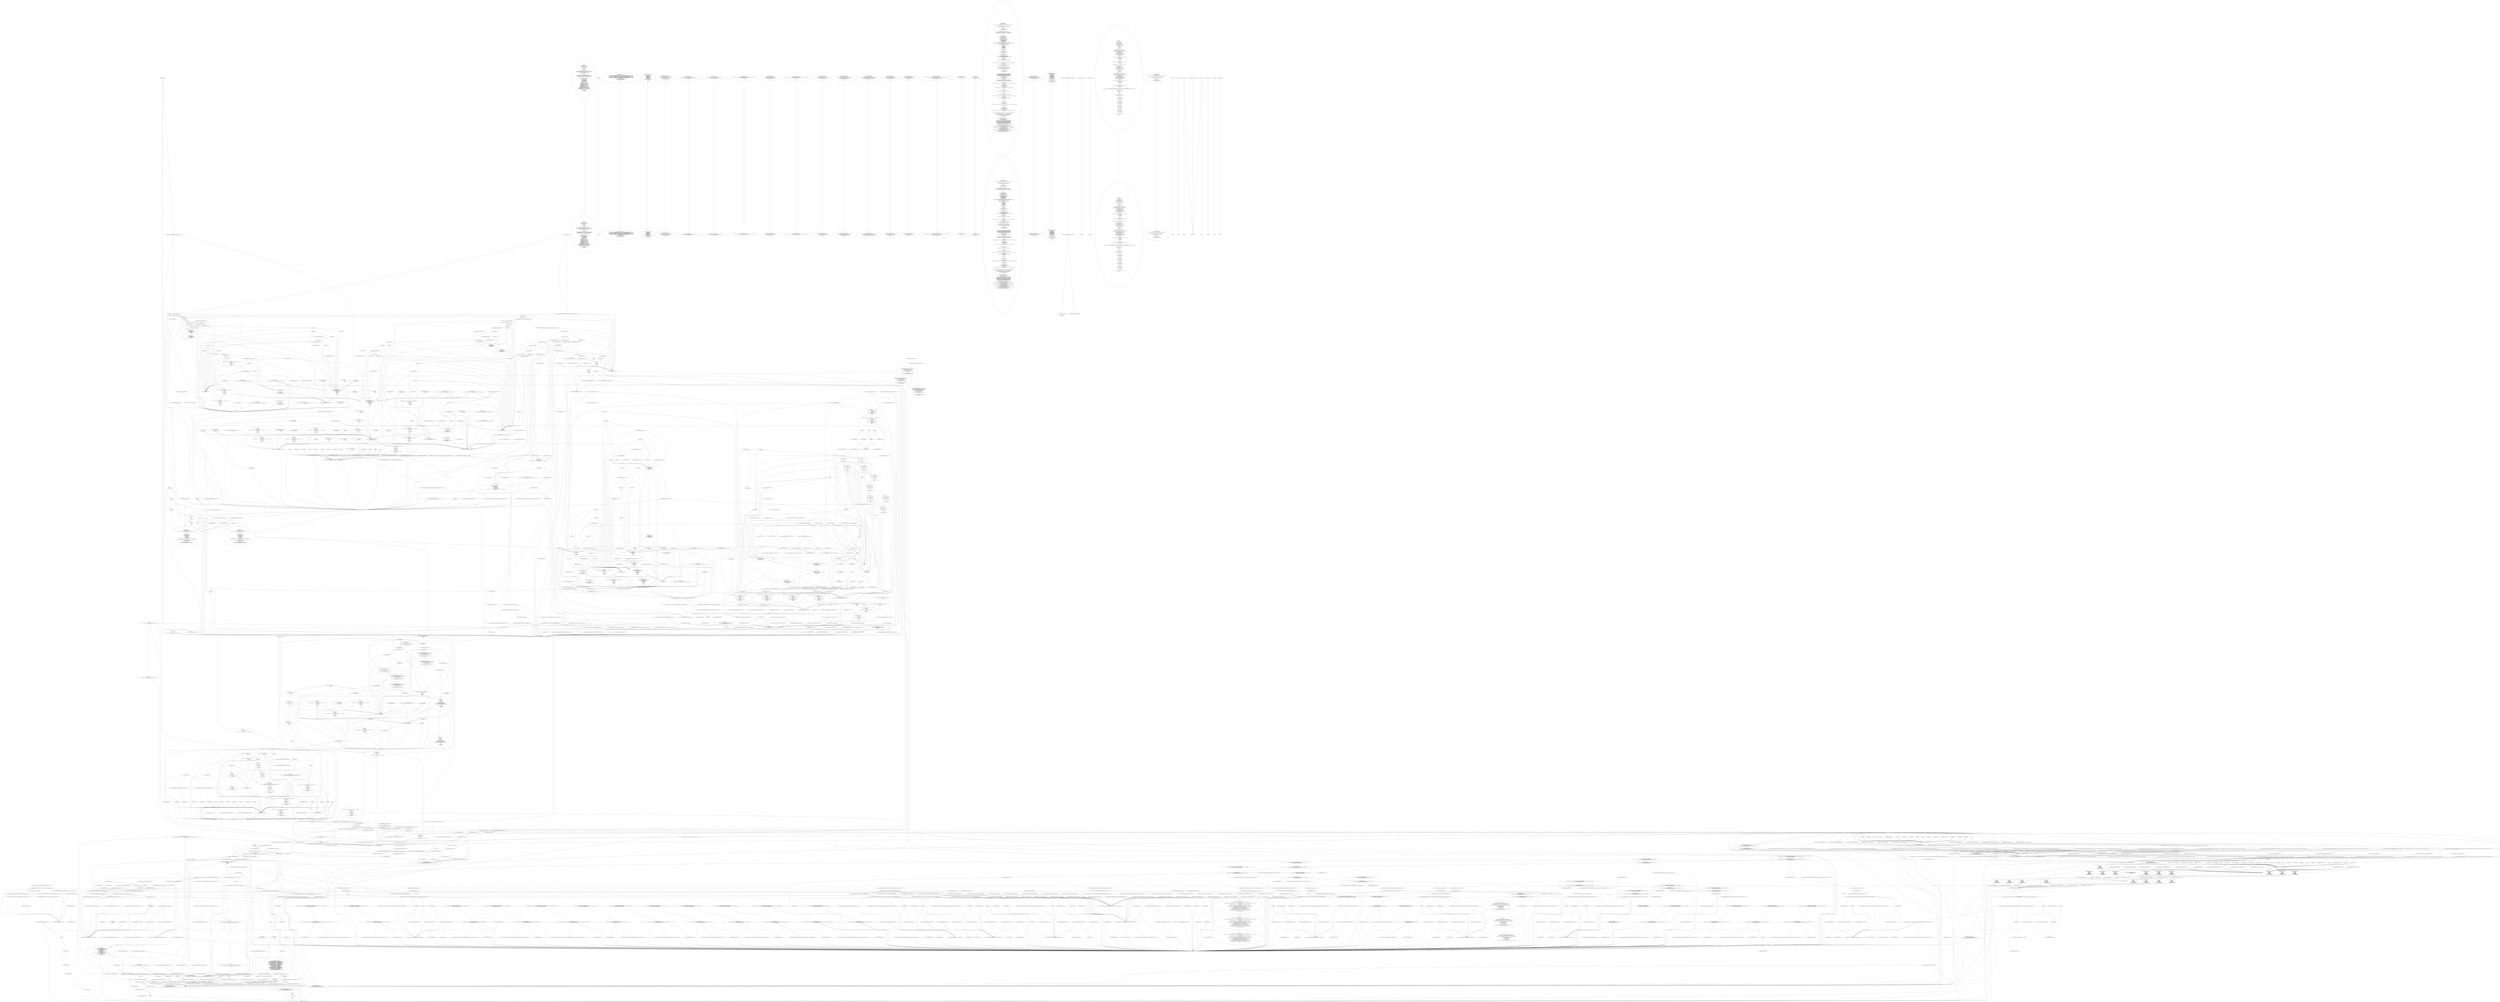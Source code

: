 digraph G {
0 [label="EXTERNAL"];
1 [label="=> Roslyn.Test.Utilities.ExecutionConditionUtil.IsMonoDesktop 762740"];
2 [label="Roslyn.Test.Utilities.ExecutionConditionUtil.IsMonoDesktop 762741"];
3 [label="@'\nusing System;\n\n// Need a base class with indexers.\npublic class DATestBase {\n    public int this[int a] { get { return 0; } }\n    public int this[int a, int b] { get { return 0; } }\n}\n\n// Need a struct with a couple fields.\npublic struct A {\n    public int x;\n    public int y;\n}\n\n// Need a struct with non-lifted short-circuiting operators.\npublic struct NLS\n{\n    public static NLS operator&(NLS a, NLS b) { return new NLS { value = a.value & b.value }; }\n    public static NLS operator|(NLS a, NLS b) { return new NLS { value = a.value | b.value }; }\n    public static bool operator true(NLS a) { return a.value; }\n    public static bool operator false(NLS a) { return !a.value; }\n\n    public bool value;\n}\n\n// Need a struct with lifted short-circuiting operators.\npublic struct LS\n{\n    public static LS operator&(LS a, LS b) { return new LS { value = a.value & b.value }; }\n    public static LS operator|(LS a, LS b) { return new LS { value = a.value | b.value }; }\n    public static bool operator true(LS? a) { return a.HasValue && a.Value.value; }\n    public static bool operator false(LS? a) { return a.HasValue && !a.Value.value; }\n\n    public bool value;\n}\n\npublic delegate void D(); public delegate int DI();\npublic delegate void DefP(int a, ref int b, out int c);\n\npublic class DATest : DATestBase {\n    public static volatile bool f;\n    public static volatile int val;\n    public static volatile byte b;\n    public const bool fTrue = true;\n    public const bool fFalse = false;\n    public static int[] arr = { 1, 2, 3 };\n\n    public static bool No() { return f; } // No-op\n    public static bool F(int x) { return f; }\n    public static bool G(out int x) { x = 0; return f; }\n    public static bool Q(bool x) { return f; }\n    public static bool S(A x) { return f; }\n    public static int NNo() { return val; } // No-op\n    public static int NF(int x) { return val; }\n    public static int NG(out int x) { x = 0; return val; }\n    public static int[] AF(int x) { return arr; }\n    public static int[] AG(out int x) { x = 0; return arr; }\n    public static int FA(int[] x) { return val; }\n    public static int GA(out int[] x) { x = arr; return val; }\n    public static IDisposable Res(bool x) { return null; }\n    public static bool FP(params int[] x) { return f; }\n    public static bool GP(out int x, params int[] y) { x = 0; return f; }\n    public static NLS GetNLS() { return new NLS { value = f }; }\n    public static NLS GetNLS(out int x) { x = 0; return new NLS { value = f }; }\n    public static LS GetLS() { return new LS { value = f }; }\n    public static LS? GetLS(out int x) { x = 0; return new LS { value = f }; }\n\n    public class C {\n        public C(params int[] x) { }\n        public C(out int x, params int[] y) { x = 0; }\n    }\n' 762742"];
4 [label="prefix = @'\nusing System;\n\n// Need a base class with indexers.\npublic class DATestBase {\n    public int this[int a] { get { return 0; } }\n    public int this[int a, int b] { get { return 0; } }\n}\n\n// Need a struct with a couple fields.\npublic struct A {\n    public int x;\n    public int y;\n}\n\n// Need a struct with non-lifted short-circuiting operators.\npublic struct NLS\n{\n    public static NLS operator&(NLS a, NLS b) { return new NLS { value = a.value & b.value }; }\n    public static NLS operator|(NLS a, NLS b) { return new NLS { value = a.value | b.value }; }\n    public static bool operator true(NLS a) { return a.value; }\n    public static bool operator false(NLS a) { return !a.value; }\n\n    public bool value;\n}\n\n// Need a struct with lifted short-circuiting operators.\npublic struct LS\n{\n    public static LS operator&(LS a, LS b) { return new LS { value = a.value & b.value }; }\n    public static LS operator|(LS a, LS b) { return new LS { value = a.value | b.value }; }\n    public static bool operator true(LS? a) { return a.HasValue && a.Value.value; }\n    public static bool operator false(LS? a) { return a.HasValue && !a.Value.value; }\n\n    public bool value;\n}\n\npublic delegate void D(); public delegate int DI();\npublic delegate void DefP(int a, ref int b, out int c);\n\npublic class DATest : DATestBase {\n    public static volatile bool f;\n    public static volatile int val;\n    public static volatile byte b;\n    public const bool fTrue = true;\n    public const bool fFalse = false;\n    public static int[] arr = { 1, 2, 3 };\n\n    public static bool No() { return f; } // No-op\n    public static bool F(int x) { return f; }\n    public static bool G(out int x) { x = 0; return f; }\n    public static bool Q(bool x) { return f; }\n    public static bool S(A x) { return f; }\n    public static int NNo() { return val; } // No-op\n    public static int NF(int x) { return val; }\n    public static int NG(out int x) { x = 0; return val; }\n    public static int[] AF(int x) { return arr; }\n    public static int[] AG(out int x) { x = 0; return arr; }\n    public static int FA(int[] x) { return val; }\n    public static int GA(out int[] x) { x = arr; return val; }\n    public static IDisposable Res(bool x) { return null; }\n    public static bool FP(params int[] x) { return f; }\n    public static bool GP(out int x, params int[] y) { x = 0; return f; }\n    public static NLS GetNLS() { return new NLS { value = f }; }\n    public static NLS GetNLS(out int x) { x = 0; return new NLS { value = f }; }\n    public static LS GetLS() { return new LS { value = f }; }\n    public static LS? GetLS(out int x) { x = 0; return new LS { value = f }; }\n\n    public class C {\n        public C(params int[] x) { }\n        public C(out int x, params int[] y) { x = 0; }\n    }\n' 762743"];
5 [label="@'\n}' 762744"];
6 [label="suffix = @'\n}' 762745"];
7 [label="param FlowTests(this) 762746"];
8 [label="@'\nnamespace System.Runtime.CompilerServices\n{\n    [System.AttributeUsage(AttributeTargets.Event | // The type of the event is nullable, or has a nullable reference type as one of its constituents\n                    AttributeTargets.Field | // The type of the field is a nullable reference type, or has a nullable reference type as one of its constituents\n                    AttributeTargets.GenericParameter | // The generic parameter is a nullable reference type\n                    AttributeTargets.Module | // Nullable reference types in this module are annotated by means of NullableAttribute applied to other targets in it\n                    AttributeTargets.Parameter | // The type of the parameter is a nullable reference type, or has a nullable reference type as one of its constituents\n                    AttributeTargets.ReturnValue | // The return type is a nullable reference type, or has a nullable reference type as one of its constituents\n                    AttributeTargets.Property | // The type of the property is a nullable reference type, or has a nullable reference type as one of its constituents\n                    AttributeTargets.Class, // Base type has a nullable reference type as one of its constituents\n                   AllowMultiple = false)]\n    public class NullableAttribute : Attribute\n    {\n        public NullableAttribute(byte transformFlag) { }\n        public NullableAttribute(byte[] transformFlags)\n        {\n        }\n    }\n}\n' 762747"];
9 [label="NullableAttributeDefinition = @'\nnamespace System.Runtime.CompilerServices\n{\n    [System.AttributeUsage(AttributeTargets.Event | // The type of the event is nullable, or has a nullable reference type as one of its constituents\n                    AttributeTargets.Field | // The type of the field is a nullable reference type, or has a nullable reference type as one of its constituents\n                    AttributeTargets.GenericParameter | // The generic parameter is a nullable reference type\n                    AttributeTargets.Module | // Nullable reference types in this module are annotated by means of NullableAttribute applied to other targets in it\n                    AttributeTargets.Parameter | // The type of the parameter is a nullable reference type, or has a nullable reference type as one of its constituents\n                    AttributeTargets.ReturnValue | // The return type is a nullable reference type, or has a nullable reference type as one of its constituents\n                    AttributeTargets.Property | // The type of the property is a nullable reference type, or has a nullable reference type as one of its constituents\n                    AttributeTargets.Class, // Base type has a nullable reference type as one of its constituents\n                   AllowMultiple = false)]\n    public class NullableAttribute : Attribute\n    {\n        public NullableAttribute(byte transformFlag) { }\n        public NullableAttribute(byte[] transformFlags)\n        {\n        }\n    }\n}\n' 762748"];
10 [label="@'\nnamespace System.Runtime.CompilerServices\n{\n    [System.AttributeUsage(\n        AttributeTargets.Class |\n        AttributeTargets.Delegate |\n        AttributeTargets.Interface |\n        AttributeTargets.Method |\n        AttributeTargets.Struct,\n        AllowMultiple = false,\n        Inherited = false)]\n    public sealed class NullableContextAttribute : Attribute\n    {\n        public readonly byte Flag;\n        public NullableContextAttribute(byte flag)\n        {\n            Flag = flag;\n        }\n    }\n}' 762749"];
11 [label="NullableContextAttributeDefinition = @'\nnamespace System.Runtime.CompilerServices\n{\n    [System.AttributeUsage(\n        AttributeTargets.Class |\n        AttributeTargets.Delegate |\n        AttributeTargets.Interface |\n        AttributeTargets.Method |\n        AttributeTargets.Struct,\n        AllowMultiple = false,\n        Inherited = false)]\n    public sealed class NullableContextAttribute : Attribute\n    {\n        public readonly byte Flag;\n        public NullableContextAttribute(byte flag)\n        {\n            Flag = flag;\n        }\n    }\n}' 762750"];
12 [label="@'\nnamespace System.Runtime.CompilerServices\n{\n    [System.AttributeUsage(AttributeTargets.Module, AllowMultiple = false)]\n    public sealed class NullablePublicOnlyAttribute : Attribute\n    {\n        public readonly bool IncludesInternals;\n        public NullablePublicOnlyAttribute(bool includesInternals)\n        {\n            IncludesInternals = includesInternals;\n        }\n    }\n}' 762751"];
13 [label="NullablePublicOnlyAttributeDefinition = @'\nnamespace System.Runtime.CompilerServices\n{\n    [System.AttributeUsage(AttributeTargets.Module, AllowMultiple = false)]\n    public sealed class NullablePublicOnlyAttribute : Attribute\n    {\n        public readonly bool IncludesInternals;\n        public NullablePublicOnlyAttribute(bool includesInternals)\n        {\n            IncludesInternals = includesInternals;\n        }\n    }\n}' 762752"];
14 [label="@'\nnamespace System.Diagnostics.CodeAnalysis\n{\n    [AttributeUsage(AttributeTargets.Field | AttributeTargets.Parameter | AttributeTargets.Property)]\n    public sealed class AllowNullAttribute : Attribute\n    {\n    }\n}' 762753"];
15 [label="AllowNullAttributeDefinition = @'\nnamespace System.Diagnostics.CodeAnalysis\n{\n    [AttributeUsage(AttributeTargets.Field | AttributeTargets.Parameter | AttributeTargets.Property)]\n    public sealed class AllowNullAttribute : Attribute\n    {\n    }\n}' 762754"];
16 [label="@'\nnamespace System.Diagnostics.CodeAnalysis\n{\n    [AttributeUsage(AttributeTargets.Field | AttributeTargets.Parameter | AttributeTargets.Property)]\n    public sealed class DisallowNullAttribute : Attribute\n    {\n    }\n}' 762755"];
17 [label="DisallowNullAttributeDefinition = @'\nnamespace System.Diagnostics.CodeAnalysis\n{\n    [AttributeUsage(AttributeTargets.Field | AttributeTargets.Parameter | AttributeTargets.Property)]\n    public sealed class DisallowNullAttribute : Attribute\n    {\n    }\n}' 762756"];
18 [label="@'\nnamespace System.Diagnostics.CodeAnalysis\n{\n    [AttributeUsage(AttributeTargets.Field | AttributeTargets.Parameter | AttributeTargets.Property | AttributeTargets.ReturnValue)]\n    public sealed class MaybeNullAttribute : Attribute\n    {\n    }\n}\n' 762757"];
19 [label="MaybeNullAttributeDefinition = @'\nnamespace System.Diagnostics.CodeAnalysis\n{\n    [AttributeUsage(AttributeTargets.Field | AttributeTargets.Parameter | AttributeTargets.Property | AttributeTargets.ReturnValue)]\n    public sealed class MaybeNullAttribute : Attribute\n    {\n    }\n}\n' 762758"];
20 [label="@'\nnamespace System.Diagnostics.CodeAnalysis\n{\n    [AttributeUsage(AttributeTargets.Parameter, AllowMultiple = false)]\n    public sealed class MaybeNullWhenAttribute : Attribute\n    {\n        public MaybeNullWhenAttribute(bool when) { }\n    }\n}\n' 762759"];
21 [label="MaybeNullWhenAttributeDefinition = @'\nnamespace System.Diagnostics.CodeAnalysis\n{\n    [AttributeUsage(AttributeTargets.Parameter, AllowMultiple = false)]\n    public sealed class MaybeNullWhenAttribute : Attribute\n    {\n        public MaybeNullWhenAttribute(bool when) { }\n    }\n}\n' 762760"];
22 [label="@'\nnamespace System.Diagnostics.CodeAnalysis\n{\n    [AttributeUsage(AttributeTargets.Field | AttributeTargets.Parameter | AttributeTargets.Property | AttributeTargets.ReturnValue)]\n    public sealed class NotNullAttribute : Attribute\n    {\n    }\n}\n' 762761"];
23 [label="NotNullAttributeDefinition = @'\nnamespace System.Diagnostics.CodeAnalysis\n{\n    [AttributeUsage(AttributeTargets.Field | AttributeTargets.Parameter | AttributeTargets.Property | AttributeTargets.ReturnValue)]\n    public sealed class NotNullAttribute : Attribute\n    {\n    }\n}\n' 762762"];
24 [label="@'\nnamespace System.Diagnostics.CodeAnalysis\n{\n    [AttributeUsage(AttributeTargets.Parameter, AllowMultiple = false)]\n    public sealed class NotNullWhenAttribute : Attribute\n    {\n        public NotNullWhenAttribute(bool when) { }\n    }\n}\n' 762763"];
25 [label="NotNullWhenAttributeDefinition = @'\nnamespace System.Diagnostics.CodeAnalysis\n{\n    [AttributeUsage(AttributeTargets.Parameter, AllowMultiple = false)]\n    public sealed class NotNullWhenAttribute : Attribute\n    {\n        public NotNullWhenAttribute(bool when) { }\n    }\n}\n' 762764"];
26 [label="@'\nnamespace System.Diagnostics.CodeAnalysis\n{\n    [AttributeUsage(AttributeTargets.Method | AttributeTargets.Property, AllowMultiple = true)]\n    public sealed class MemberNotNullAttribute : Attribute\n    {\n        public MemberNotNullAttribute(params string[] members) { }\n        public MemberNotNullAttribute(string member) { }\n    }\n}\n' 762765"];
27 [label="MemberNotNullAttributeDefinition = @'\nnamespace System.Diagnostics.CodeAnalysis\n{\n    [AttributeUsage(AttributeTargets.Method | AttributeTargets.Property, AllowMultiple = true)]\n    public sealed class MemberNotNullAttribute : Attribute\n    {\n        public MemberNotNullAttribute(params string[] members) { }\n        public MemberNotNullAttribute(string member) { }\n    }\n}\n' 762766"];
28 [label="@'\nnamespace System.Diagnostics.CodeAnalysis\n{\n    [AttributeUsage(AttributeTargets.Method | AttributeTargets.Property, AllowMultiple = true)]\n    public sealed class MemberNotNullWhenAttribute : Attribute\n    {\n        public MemberNotNullWhenAttribute(bool when, params string[] members) { }\n        public MemberNotNullWhenAttribute(bool when, string member) { }\n    }\n}\n' 762767"];
29 [label="MemberNotNullWhenAttributeDefinition = @'\nnamespace System.Diagnostics.CodeAnalysis\n{\n    [AttributeUsage(AttributeTargets.Method | AttributeTargets.Property, AllowMultiple = true)]\n    public sealed class MemberNotNullWhenAttribute : Attribute\n    {\n        public MemberNotNullWhenAttribute(bool when, params string[] members) { }\n        public MemberNotNullWhenAttribute(bool when, string member) { }\n    }\n}\n' 762768"];
30 [label="@'\nnamespace System.Diagnostics.CodeAnalysis\n{\n    [AttributeUsage(AttributeTargets.Parameter, AllowMultiple = false)]\n    public class DoesNotReturnIfAttribute : Attribute\n    {\n        public DoesNotReturnIfAttribute(bool condition) { }\n    }\n}\n' 762769"];
31 [label="DoesNotReturnIfAttributeDefinition = @'\nnamespace System.Diagnostics.CodeAnalysis\n{\n    [AttributeUsage(AttributeTargets.Parameter, AllowMultiple = false)]\n    public class DoesNotReturnIfAttribute : Attribute\n    {\n        public DoesNotReturnIfAttribute(bool condition) { }\n    }\n}\n' 762770"];
32 [label="@'\nnamespace System.Diagnostics.CodeAnalysis\n{\n    [AttributeUsage(AttributeTargets.Method, AllowMultiple = false)]\n    public class DoesNotReturnAttribute : Attribute\n    {\n        public DoesNotReturnAttribute() { }\n    }\n}\n' 762771"];
33 [label="DoesNotReturnAttributeDefinition = @'\nnamespace System.Diagnostics.CodeAnalysis\n{\n    [AttributeUsage(AttributeTargets.Method, AllowMultiple = false)]\n    public class DoesNotReturnAttribute : Attribute\n    {\n        public DoesNotReturnAttribute() { }\n    }\n}\n' 762772"];
34 [label="@'\nnamespace System.Diagnostics.CodeAnalysis\n{\n    [AttributeUsage(AttributeTargets.Parameter | AttributeTargets.Property | AttributeTargets.ReturnValue, AllowMultiple = true, Inherited = false)]\n    public sealed class NotNullIfNotNullAttribute : Attribute\n    {\n        public NotNullIfNotNullAttribute(string parameterName) { }\n    }\n}\n' 762773"];
35 [label="NotNullIfNotNullAttributeDefinition = @'\nnamespace System.Diagnostics.CodeAnalysis\n{\n    [AttributeUsage(AttributeTargets.Parameter | AttributeTargets.Property | AttributeTargets.ReturnValue, AllowMultiple = true, Inherited = false)]\n    public sealed class NotNullIfNotNullAttribute : Attribute\n    {\n        public NotNullIfNotNullAttribute(string parameterName) { }\n    }\n}\n' 762774"];
36 [label="@'\nnamespace System.Runtime.CompilerServices\n{\n    public static class IsExternalInit\n    {\n    }\n}\n' 762775"];
37 [label="IsExternalInitTypeDefinition = @'\nnamespace System.Runtime.CompilerServices\n{\n    public static class IsExternalInit\n    {\n    }\n}\n' 762776"];
38 [label="@'\nnamespace System\n{\n    public interface IAsyncDisposable\n    {\n       System.Threading.Tasks.ValueTask DisposeAsync();\n    }\n}\n' 762777"];
39 [label="IAsyncDisposableDefinition = @'\nnamespace System\n{\n    public interface IAsyncDisposable\n    {\n       System.Threading.Tasks.ValueTask DisposeAsync();\n    }\n}\n' 762778"];
40 [label="@'\nnamespace System.Collections.Generic\n{\n    public interface IAsyncEnumerable<out T>\n    {\n        IAsyncEnumerator<T> GetAsyncEnumerator(System.Threading.CancellationToken token = default);\n    }\n\n    public interface IAsyncEnumerator<out T> : System.IAsyncDisposable\n    {\n        System.Threading.Tasks.ValueTask<bool> MoveNextAsync();\n        T Current { get; }\n    }\n}\nnamespace System\n{\n    public interface IAsyncDisposable\n    {\n        System.Threading.Tasks.ValueTask DisposeAsync();\n    }\n}\n\nnamespace System.Runtime.CompilerServices\n{\n    [AttributeUsage(AttributeTargets.Method, Inherited = false, AllowMultiple = false)]\n    public sealed class AsyncIteratorStateMachineAttribute : StateMachineAttribute\n    {\n        public AsyncIteratorStateMachineAttribute(Type stateMachineType) : base(stateMachineType)\n        {\n        }\n    }\n}\n\n#nullable disable\n\nnamespace System.Threading.Tasks.Sources\n{\n    using System.Diagnostics;\n    using System.Runtime.ExceptionServices;\n    using System.Runtime.InteropServices;\n\n    [StructLayout(LayoutKind.Auto)]\n    public struct ManualResetValueTaskSourceCore<TResult>\n    {\n        private Action<object> _continuation;\n        private object _continuationState;\n        private ExecutionContext _executionContext;\n        private object _capturedContext;\n        private bool _completed;\n        private TResult _result;\n        private ExceptionDispatchInfo _error;\n        private short _version;\n\n        /// <summary>Gets or sets whether to force continuations to run asynchronously.</summary>\n        /// <remarks>Continuations may run asynchronously if this is false, but they'll never run synchronously if this is true.</remarks>\n        public bool RunContinuationsAsynchronously { get; set; }\n\n        /// <summary>Resets to prepare for the next operation.</summary>\n        public void Reset()\n        {\n            // Reset/update state for the next use/await of this instance.\n            _version++;\n            _completed = false;\n            _result = default;\n            _error = null;\n            _executionContext = null;\n            _capturedContext = null;\n            _continuation = null;\n            _continuationState = null;\n        }\n\n        public void SetResult(TResult result)\n        {\n            _result = result;\n            SignalCompletion();\n        }\n\n        public void SetException(Exception error)\n        {\n            _error = ExceptionDispatchInfo.Capture(error);\n            SignalCompletion();\n        }\n\n        public short Version => _version;\n\n        public ValueTaskSourceStatus GetStatus(short token)\n        {\n            ValidateToken(token);\n            return\n                !_completed ? ValueTaskSourceStatus.Pending :\n                _error == null ? ValueTaskSourceStatus.Succeeded :\n                _error.SourceException is OperationCanceledException ? ValueTaskSourceStatus.Canceled :\n                ValueTaskSourceStatus.Faulted;\n        }\n\n        public TResult GetResult(short token)\n        {\n            ValidateToken(token);\n            if (!_completed)\n            {\n                ManualResetValueTaskSourceCoreShared.ThrowInvalidOperationException();\n            }\n\n            _error?.Throw();\n            return _result;\n        }\n\n        public void OnCompleted(Action<object> continuation, object state, short token, ValueTaskSourceOnCompletedFlags flags)\n        {\n            if (continuation == null)\n            {\n                throw new ArgumentNullException(nameof(continuation));\n            }\n            ValidateToken(token);\n\n            if ((flags & ValueTaskSourceOnCompletedFlags.FlowExecutionContext) != 0)\n            {\n                _executionContext = ExecutionContext.Capture();\n            }\n\n            if ((flags & ValueTaskSourceOnCompletedFlags.UseSchedulingContext) != 0)\n            {\n                SynchronizationContext sc = SynchronizationContext.Current;\n                if (sc != null && sc.GetType() != typeof(SynchronizationContext))\n                {\n                    _capturedContext = sc;\n                }\n                else\n                {\n                    TaskScheduler ts = TaskScheduler.Current;\n                    if (ts != TaskScheduler.Default)\n                    {\n                        _capturedContext = ts;\n                    }\n                }\n            }\n\n            // We need to set the continuation state before we swap in the delegate, so that\n            // if there's a race between this and SetResult/Exception and SetResult/Exception\n            // sees the _continuation as non-null, it'll be able to invoke it with the state\n            // stored here.  However, this also means that if this is used incorrectly (e.g.\n            // awaited twice concurrently), _continuationState might get erroneously overwritten.\n            // To minimize the chances of that, we check preemptively whether _continuation\n            // is already set to something other than the completion sentinel.\n\n            object oldContinuation = _continuation;\n            if (oldContinuation == null)\n            {\n                _continuationState = state;\n                oldContinuation = Interlocked.CompareExchange(ref _continuation, continuation, null);\n            }\n\n            if (oldContinuation != null)\n            {\n                // Operation already completed, so we need to queue the supplied callback.\n                if (!ReferenceEquals(oldContinuation, ManualResetValueTaskSourceCoreShared.s_sentinel))\n                {\n                    ManualResetValueTaskSourceCoreShared.ThrowInvalidOperationException();\n                }\n\n                switch (_capturedContext)\n                {\n                    case null:\n                        Task.Factory.StartNew(continuation, state, CancellationToken.None, TaskCreationOptions.DenyChildAttach, TaskScheduler.Default);\n                        break;\n\n                    case SynchronizationContext sc:\n                        sc.Post(s =>\n                        {\n                            var tuple = (Tuple<Action<object>, object>)s;\n                            tuple.Item1(tuple.Item2);\n                        }, Tuple.Create(continuation, state));\n                        break;\n\n                    case TaskScheduler ts:\n                        Task.Factory.StartNew(continuation, state, CancellationToken.None, TaskCreationOptions.DenyChildAttach, ts);\n                        break;\n                }\n            }\n        }\n\n        private void ValidateToken(short token)\n        {\n            if (token != _version)\n            {\n                ManualResetValueTaskSourceCoreShared.ThrowInvalidOperationException();\n            }\n        }\n\n        private void SignalCompletion()\n        {\n            if (_completed)\n            {\n                ManualResetValueTaskSourceCoreShared.ThrowInvalidOperationException();\n            }\n            _completed = true;\n\n            if (_continuation != null || Interlocked.CompareExchange(ref _continuation, ManualResetValueTaskSourceCoreShared.s_sentinel, null) != null)\n            {\n                if (_executionContext != null)\n                {\n                    ExecutionContext.Run(\n                        _executionContext,\n                        s => ((ManualResetValueTaskSourceCore<TResult>)s).InvokeContinuation(),\n                        this);\n                }\n                else\n                {\n                    InvokeContinuation();\n                }\n            }\n        }\n\n        private void InvokeContinuation()\n        {\n            switch (_capturedContext)\n            {\n                case null:\n                    if (RunContinuationsAsynchronously)\n                    {\n                        Task.Factory.StartNew(_continuation, _continuationState, CancellationToken.None, TaskCreationOptions.DenyChildAttach, TaskScheduler.Default);\n                    }\n                    else\n                    {\n                        _continuation(_continuationState);\n                    }\n                    break;\n\n                case SynchronizationContext sc:\n                    sc.Post(s =>\n                    {\n                        var state = (Tuple<Action<object>, object>)s;\n                        state.Item1(state.Item2);\n                    }, Tuple.Create(_continuation, _continuationState));\n                    break;\n\n                case TaskScheduler ts:\n                    Task.Factory.StartNew(_continuation, _continuationState, CancellationToken.None, TaskCreationOptions.DenyChildAttach, ts);\n                    break;\n            }\n        }\n    }\n\n    internal static class ManualResetValueTaskSourceCoreShared // separated out of generic to avoid unnecessary duplication\n    {\n        internal static void ThrowInvalidOperationException() => throw new InvalidOperationException();\n\n        internal static readonly Action<object> s_sentinel = CompletionSentinel;\n        private static void CompletionSentinel(object _) // named method to aid debugging\n        {\n            Debug.Fail(''The sentinel delegate should never be invoked.'');\n            ThrowInvalidOperationException();\n        }\n    }\n}\n\nnamespace System.Runtime.CompilerServices\n{\n    using System.Runtime.InteropServices;\n\n    /// <summary>Represents a builder for asynchronous iterators.</summary>\n    [StructLayout(LayoutKind.Auto)]\n    public struct AsyncIteratorMethodBuilder\n    {\n        // AsyncIteratorMethodBuilder is used by the language compiler as part of generating\n        // async iterators. For now, the implementation just wraps AsyncTaskMethodBuilder, as\n        // most of the logic is shared.  However, in the future this could be changed and\n        // optimized.  For example, we do need to allocate an object (once) to flow state like\n        // ExecutionContext, which AsyncTaskMethodBuilder handles, but it handles it by\n        // allocating a Task-derived object.  We could optimize this further by removing\n        // the Task from the hierarchy, but in doing so we'd also lose a variety of optimizations\n        // related to it, so we'd need to replicate all of those optimizations (e.g. storing\n        // that box object directly into a Task's continuation field).\n\n        private AsyncTaskMethodBuilder _methodBuilder; // mutable struct; do not make it readonly\n\n        public static AsyncIteratorMethodBuilder Create() =>\n            new AsyncIteratorMethodBuilder() { _methodBuilder = AsyncTaskMethodBuilder.Create() };\n\n        [MethodImpl(MethodImplOptions.AggressiveInlining)]\n        public void MoveNext<TStateMachine>(ref TStateMachine stateMachine) where TStateMachine : IAsyncStateMachine =>\n            _methodBuilder.Start(ref stateMachine);\n\n        public void AwaitOnCompleted<TAwaiter, TStateMachine>(ref TAwaiter awaiter, ref TStateMachine stateMachine)\n            where TAwaiter : INotifyCompletion\n            where TStateMachine : IAsyncStateMachine =>\n            _methodBuilder.AwaitOnCompleted(ref awaiter, ref stateMachine);\n\n        public void AwaitUnsafeOnCompleted<TAwaiter, TStateMachine>(ref TAwaiter awaiter, ref TStateMachine stateMachine)\n            where TAwaiter : ICriticalNotifyCompletion\n            where TStateMachine : IAsyncStateMachine =>\n            _methodBuilder.AwaitUnsafeOnCompleted(ref awaiter, ref stateMachine);\n\n        /// <summary>Marks iteration as being completed, whether successfully or otherwise.</summary>\n        public void Complete() => _methodBuilder.SetResult();\n    }\n}\n' 762779"];
41 [label="AsyncStreamsTypes = @'\nnamespace System.Collections.Generic\n{\n    public interface IAsyncEnumerable<out T>\n    {\n        IAsyncEnumerator<T> GetAsyncEnumerator(System.Threading.CancellationToken token = default);\n    }\n\n    public interface IAsyncEnumerator<out T> : System.IAsyncDisposable\n    {\n        System.Threading.Tasks.ValueTask<bool> MoveNextAsync();\n        T Current { get; }\n    }\n}\nnamespace System\n{\n    public interface IAsyncDisposable\n    {\n        System.Threading.Tasks.ValueTask DisposeAsync();\n    }\n}\n\nnamespace System.Runtime.CompilerServices\n{\n    [AttributeUsage(AttributeTargets.Method, Inherited = false, AllowMultiple = false)]\n    public sealed class AsyncIteratorStateMachineAttribute : StateMachineAttribute\n    {\n        public AsyncIteratorStateMachineAttribute(Type stateMachineType) : base(stateMachineType)\n        {\n        }\n    }\n}\n\n#nullable disable\n\nnamespace System.Threading.Tasks.Sources\n{\n    using System.Diagnostics;\n    using System.Runtime.ExceptionServices;\n    using System.Runtime.InteropServices;\n\n    [StructLayout(LayoutKind.Auto)]\n    public struct ManualResetValueTaskSourceCore<TResult>\n    {\n        private Action<object> _continuation;\n        private object _continuationState;\n        private ExecutionContext _executionContext;\n        private object _capturedContext;\n        private bool _completed;\n        private TResult _result;\n        private ExceptionDispatchInfo _error;\n        private short _version;\n\n        /// <summary>Gets or sets whether to force continuations to run asynchronously.</summary>\n        /// <remarks>Continuations may run asynchronously if this is false, but they'll never run synchronously if this is true.</remarks>\n        public bool RunContinuationsAsynchronously { get; set; }\n\n        /// <summary>Resets to prepare for the next operation.</summary>\n        public void Reset()\n        {\n            // Reset/update state for the next use/await of this instance.\n            _version++;\n            _completed = false;\n            _result = default;\n            _error = null;\n            _executionContext = null;\n            _capturedContext = null;\n            _continuation = null;\n            _continuationState = null;\n        }\n\n        public void SetResult(TResult result)\n        {\n            _result = result;\n            SignalCompletion();\n        }\n\n        public void SetException(Exception error)\n        {\n            _error = ExceptionDispatchInfo.Capture(error);\n            SignalCompletion();\n        }\n\n        public short Version => _version;\n\n        public ValueTaskSourceStatus GetStatus(short token)\n        {\n            ValidateToken(token);\n            return\n                !_completed ? ValueTaskSourceStatus.Pending :\n                _error == null ? ValueTaskSourceStatus.Succeeded :\n                _error.SourceException is OperationCanceledException ? ValueTaskSourceStatus.Canceled :\n                ValueTaskSourceStatus.Faulted;\n        }\n\n        public TResult GetResult(short token)\n        {\n            ValidateToken(token);\n            if (!_completed)\n            {\n                ManualResetValueTaskSourceCoreShared.ThrowInvalidOperationException();\n            }\n\n            _error?.Throw();\n            return _result;\n        }\n\n        public void OnCompleted(Action<object> continuation, object state, short token, ValueTaskSourceOnCompletedFlags flags)\n        {\n            if (continuation == null)\n            {\n                throw new ArgumentNullException(nameof(continuation));\n            }\n            ValidateToken(token);\n\n            if ((flags & ValueTaskSourceOnCompletedFlags.FlowExecutionContext) != 0)\n            {\n                _executionContext = ExecutionContext.Capture();\n            }\n\n            if ((flags & ValueTaskSourceOnCompletedFlags.UseSchedulingContext) != 0)\n            {\n                SynchronizationContext sc = SynchronizationContext.Current;\n                if (sc != null && sc.GetType() != typeof(SynchronizationContext))\n                {\n                    _capturedContext = sc;\n                }\n                else\n                {\n                    TaskScheduler ts = TaskScheduler.Current;\n                    if (ts != TaskScheduler.Default)\n                    {\n                        _capturedContext = ts;\n                    }\n                }\n            }\n\n            // We need to set the continuation state before we swap in the delegate, so that\n            // if there's a race between this and SetResult/Exception and SetResult/Exception\n            // sees the _continuation as non-null, it'll be able to invoke it with the state\n            // stored here.  However, this also means that if this is used incorrectly (e.g.\n            // awaited twice concurrently), _continuationState might get erroneously overwritten.\n            // To minimize the chances of that, we check preemptively whether _continuation\n            // is already set to something other than the completion sentinel.\n\n            object oldContinuation = _continuation;\n            if (oldContinuation == null)\n            {\n                _continuationState = state;\n                oldContinuation = Interlocked.CompareExchange(ref _continuation, continuation, null);\n            }\n\n            if (oldContinuation != null)\n            {\n                // Operation already completed, so we need to queue the supplied callback.\n                if (!ReferenceEquals(oldContinuation, ManualResetValueTaskSourceCoreShared.s_sentinel))\n                {\n                    ManualResetValueTaskSourceCoreShared.ThrowInvalidOperationException();\n                }\n\n                switch (_capturedContext)\n                {\n                    case null:\n                        Task.Factory.StartNew(continuation, state, CancellationToken.None, TaskCreationOptions.DenyChildAttach, TaskScheduler.Default);\n                        break;\n\n                    case SynchronizationContext sc:\n                        sc.Post(s =>\n                        {\n                            var tuple = (Tuple<Action<object>, object>)s;\n                            tuple.Item1(tuple.Item2);\n                        }, Tuple.Create(continuation, state));\n                        break;\n\n                    case TaskScheduler ts:\n                        Task.Factory.StartNew(continuation, state, CancellationToken.None, TaskCreationOptions.DenyChildAttach, ts);\n                        break;\n                }\n            }\n        }\n\n        private void ValidateToken(short token)\n        {\n            if (token != _version)\n            {\n                ManualResetValueTaskSourceCoreShared.ThrowInvalidOperationException();\n            }\n        }\n\n        private void SignalCompletion()\n        {\n            if (_completed)\n            {\n                ManualResetValueTaskSourceCoreShared.ThrowInvalidOperationException();\n            }\n            _completed = true;\n\n            if (_continuation != null || Interlocked.CompareExchange(ref _continuation, ManualResetValueTaskSourceCoreShared.s_sentinel, null) != null)\n            {\n                if (_executionContext != null)\n                {\n                    ExecutionContext.Run(\n                        _executionContext,\n                        s => ((ManualResetValueTaskSourceCore<TResult>)s).InvokeContinuation(),\n                        this);\n                }\n                else\n                {\n                    InvokeContinuation();\n                }\n            }\n        }\n\n        private void InvokeContinuation()\n        {\n            switch (_capturedContext)\n            {\n                case null:\n                    if (RunContinuationsAsynchronously)\n                    {\n                        Task.Factory.StartNew(_continuation, _continuationState, CancellationToken.None, TaskCreationOptions.DenyChildAttach, TaskScheduler.Default);\n                    }\n                    else\n                    {\n                        _continuation(_continuationState);\n                    }\n                    break;\n\n                case SynchronizationContext sc:\n                    sc.Post(s =>\n                    {\n                        var state = (Tuple<Action<object>, object>)s;\n                        state.Item1(state.Item2);\n                    }, Tuple.Create(_continuation, _continuationState));\n                    break;\n\n                case TaskScheduler ts:\n                    Task.Factory.StartNew(_continuation, _continuationState, CancellationToken.None, TaskCreationOptions.DenyChildAttach, ts);\n                    break;\n            }\n        }\n    }\n\n    internal static class ManualResetValueTaskSourceCoreShared // separated out of generic to avoid unnecessary duplication\n    {\n        internal static void ThrowInvalidOperationException() => throw new InvalidOperationException();\n\n        internal static readonly Action<object> s_sentinel = CompletionSentinel;\n        private static void CompletionSentinel(object _) // named method to aid debugging\n        {\n            Debug.Fail(''The sentinel delegate should never be invoked.'');\n            ThrowInvalidOperationException();\n        }\n    }\n}\n\nnamespace System.Runtime.CompilerServices\n{\n    using System.Runtime.InteropServices;\n\n    /// <summary>Represents a builder for asynchronous iterators.</summary>\n    [StructLayout(LayoutKind.Auto)]\n    public struct AsyncIteratorMethodBuilder\n    {\n        // AsyncIteratorMethodBuilder is used by the language compiler as part of generating\n        // async iterators. For now, the implementation just wraps AsyncTaskMethodBuilder, as\n        // most of the logic is shared.  However, in the future this could be changed and\n        // optimized.  For example, we do need to allocate an object (once) to flow state like\n        // ExecutionContext, which AsyncTaskMethodBuilder handles, but it handles it by\n        // allocating a Task-derived object.  We could optimize this further by removing\n        // the Task from the hierarchy, but in doing so we'd also lose a variety of optimizations\n        // related to it, so we'd need to replicate all of those optimizations (e.g. storing\n        // that box object directly into a Task's continuation field).\n\n        private AsyncTaskMethodBuilder _methodBuilder; // mutable struct; do not make it readonly\n\n        public static AsyncIteratorMethodBuilder Create() =>\n            new AsyncIteratorMethodBuilder() { _methodBuilder = AsyncTaskMethodBuilder.Create() };\n\n        [MethodImpl(MethodImplOptions.AggressiveInlining)]\n        public void MoveNext<TStateMachine>(ref TStateMachine stateMachine) where TStateMachine : IAsyncStateMachine =>\n            _methodBuilder.Start(ref stateMachine);\n\n        public void AwaitOnCompleted<TAwaiter, TStateMachine>(ref TAwaiter awaiter, ref TStateMachine stateMachine)\n            where TAwaiter : INotifyCompletion\n            where TStateMachine : IAsyncStateMachine =>\n            _methodBuilder.AwaitOnCompleted(ref awaiter, ref stateMachine);\n\n        public void AwaitUnsafeOnCompleted<TAwaiter, TStateMachine>(ref TAwaiter awaiter, ref TStateMachine stateMachine)\n            where TAwaiter : ICriticalNotifyCompletion\n            where TStateMachine : IAsyncStateMachine =>\n            _methodBuilder.AwaitUnsafeOnCompleted(ref awaiter, ref stateMachine);\n\n        /// <summary>Marks iteration as being completed, whether successfully or otherwise.</summary>\n        public void Complete() => _methodBuilder.SetResult();\n    }\n}\n' 762780"];
42 [label="@'\nnamespace System.Runtime.CompilerServices\n{\n    [System.AttributeUsage(AttributeTargets.Parameter, AllowMultiple = false)]\n    public class EnumeratorCancellationAttribute : Attribute\n    {\n        public EnumeratorCancellationAttribute() { }\n    }\n}\n' 762781"];
43 [label="EnumeratorCancellationAttributeType = @'\nnamespace System.Runtime.CompilerServices\n{\n    [System.AttributeUsage(AttributeTargets.Parameter, AllowMultiple = false)]\n    public class EnumeratorCancellationAttribute : Attribute\n    {\n        public EnumeratorCancellationAttribute() { }\n    }\n}\n' 762782"];
44 [label="@'using System.Collections.Generic;\nnamespace System.Runtime.CompilerServices\n{\n    [System.AttributeUsage(\n        AttributeTargets.Class |\n        AttributeTargets.Event |\n        AttributeTargets.Field |\n        AttributeTargets.GenericParameter |\n        AttributeTargets.Parameter |\n        AttributeTargets.Property |\n        AttributeTargets.ReturnValue,\n        AllowMultiple = false,\n        Inherited = false)]\n    public sealed class NativeIntegerAttribute : Attribute\n    {\n        public NativeIntegerAttribute()\n        {\n            TransformFlags = new[] { true };\n        }\n        public NativeIntegerAttribute(bool[] flags)\n        {\n            TransformFlags = flags;\n        }\n        public readonly IList<bool> TransformFlags;\n    }\n}' 762783"];
45 [label="NativeIntegerAttributeDefinition =\n@'using System.Collections.Generic;\nnamespace System.Runtime.CompilerServices\n{\n    [System.AttributeUsage(\n        AttributeTargets.Class |\n        AttributeTargets.Event |\n        AttributeTargets.Field |\n        AttributeTargets.GenericParameter |\n        AttributeTargets.Parameter |\n        AttributeTargets.Property |\n        AttributeTargets.ReturnValue,\n        AllowMultiple = false,\n        Inherited = false)]\n    public sealed class NativeIntegerAttribute : Attribute\n    {\n        public NativeIntegerAttribute()\n        {\n            TransformFlags = new[] { true };\n        }\n        public NativeIntegerAttribute(bool[] flags)\n        {\n            TransformFlags = flags;\n        }\n        public readonly IList<bool> TransformFlags;\n    }\n}' 762784"];
46 [label="() => new[] { Net40.mscorlib, Net40.System, Net40.SystemCore, Net40.MicrosoftVisualBasic } 762785"];
47 [label="LazyThreadSafetyMode.PublicationOnly 762786"];
48 [label="new Lazy<MetadataReference[]>(\n            () => new[] { Net40.mscorlib, Net40.System, Net40.SystemCore, Net40.MicrosoftVisualBasic },\n            LazyThreadSafetyMode.PublicationOnly) 762787"];
49 [label="s_lazyDefaultVbReferences = new Lazy<MetadataReference[]>(\n            () => new[] { Net40.mscorlib, Net40.System, Net40.SystemCore, Net40.MicrosoftVisualBasic },\n            LazyThreadSafetyMode.PublicationOnly) 762788"];
50 [label="() => new[] { Net451.mscorlib, Net451.System, Net451.SystemCore, Net451.MicrosoftVisualBasic } 762789"];
51 [label="LazyThreadSafetyMode.PublicationOnly 762790"];
52 [label="new Lazy<MetadataReference[]>(\n            () => new[] { Net451.mscorlib, Net451.System, Net451.SystemCore, Net451.MicrosoftVisualBasic },\n            LazyThreadSafetyMode.PublicationOnly) 762791"];
53 [label="s_lazyLatestVbReferences = new Lazy<MetadataReference[]>(\n            () => new[] { Net451.mscorlib, Net451.System, Net451.SystemCore, Net451.MicrosoftVisualBasic },\n            LazyThreadSafetyMode.PublicationOnly) 762792"];
54 [label="RuntimeUtilities.IsCoreClrRuntime 762793"];
55 [label="'mscorlib, Version=4.0.0.0, Culture=neutral, PublicKeyToken=b77a5c561934e089' 762794"];
56 [label="new AssemblyName('mscorlib, Version=4.0.0.0, Culture=neutral, PublicKeyToken=b77a5c561934e089') 762795"];
57 [label="RuntimeCorLibName = RuntimeUtilities.IsCoreClrRuntime\n            ? new AssemblyName('netstandard, Version=2.0.0.0, Culture=neutral, PublicKeyToken=cc7b13ffcd2ddd51')\n            : new AssemblyName('mscorlib, Version=4.0.0.0, Culture=neutral, PublicKeyToken=b77a5c561934e089') 762796"];
58 [label="() =>\n            {\n                var winmd = AssemblyMetadata.CreateFromImage(TestResources.WinRt.Windows).GetReference(display: 'Windows');\n\n                var windowsruntime =\n                    AssemblyMetadata.CreateFromImage(ProprietaryTestResources.v4_0_30319_17929.System_Runtime_WindowsRuntime).GetReference(display: 'System.Runtime.WindowsRuntime.dll');\n\n                var runtime =\n                    AssemblyMetadata.CreateFromImage(ResourcesNet451.SystemRuntime).GetReference(display: 'System.Runtime.dll');\n\n                var objectModel =\n                    AssemblyMetadata.CreateFromImage(ResourcesNet451.SystemObjectModel).GetReference(display: 'System.ObjectModel.dll');\n\n                var uixaml = AssemblyMetadata.CreateFromImage(ProprietaryTestResources.v4_0_30319_17929.System_Runtime_WindowsRuntime_UI_Xaml).\n                    GetReference(display: 'System.Runtime.WindowsRuntime.UI.Xaml.dll');\n\n                var interop = AssemblyMetadata.CreateFromImage(ResourcesNet451.SystemRuntimeInteropServicesWindowsRuntime).\n                    GetReference(display: 'System.Runtime.InteropServices.WindowsRuntime.dll');\n\n                //Not mentioned in the adapter doc but pointed to from System.Runtime, so we'll put it here.\n                var system = AssemblyMetadata.CreateFromImage(ResourcesNet451.System).GetReference(display: 'System.dll');\n\n                var mscor = AssemblyMetadata.CreateFromImage(ResourcesNet451.mscorlib).GetReference(display: 'mscorlib');\n\n                return new MetadataReference[] { winmd, windowsruntime, runtime, objectModel, uixaml, interop, system, mscor };\n            } 762797"];
59 [label="LazyThreadSafetyMode.PublicationOnly 762798"];
60 [label="new Lazy<MetadataReference[]>(\n            () =>\n            {\n                var winmd = AssemblyMetadata.CreateFromImage(TestResources.WinRt.Windows).GetReference(display: 'Windows');\n\n                var windowsruntime =\n                    AssemblyMetadata.CreateFromImage(ProprietaryTestResources.v4_0_30319_17929.System_Runtime_WindowsRuntime).GetReference(display: 'System.Runtime.WindowsRuntime.dll');\n\n                var runtime =\n                    AssemblyMetadata.CreateFromImage(ResourcesNet451.SystemRuntime).GetReference(display: 'System.Runtime.dll');\n\n                var objectModel =\n                    AssemblyMetadata.CreateFromImage(ResourcesNet451.SystemObjectModel).GetReference(display: 'System.ObjectModel.dll');\n\n                var uixaml = AssemblyMetadata.CreateFromImage(ProprietaryTestResources.v4_0_30319_17929.System_Runtime_WindowsRuntime_UI_Xaml).\n                    GetReference(display: 'System.Runtime.WindowsRuntime.UI.Xaml.dll');\n\n                var interop = AssemblyMetadata.CreateFromImage(ResourcesNet451.SystemRuntimeInteropServicesWindowsRuntime).\n                    GetReference(display: 'System.Runtime.InteropServices.WindowsRuntime.dll');\n\n                //Not mentioned in the adapter doc but pointed to from System.Runtime, so we'll put it here.\n                var system = AssemblyMetadata.CreateFromImage(ResourcesNet451.System).GetReference(display: 'System.dll');\n\n                var mscor = AssemblyMetadata.CreateFromImage(ResourcesNet451.mscorlib).GetReference(display: 'mscorlib');\n\n                return new MetadataReference[] { winmd, windowsruntime, runtime, objectModel, uixaml, interop, system, mscor };\n            },\n            LazyThreadSafetyMode.PublicationOnly) 762799"];
61 [label="s_winRtRefs = new Lazy<MetadataReference[]>(\n            () =>\n            {\n                var winmd = AssemblyMetadata.CreateFromImage(TestResources.WinRt.Windows).GetReference(display: 'Windows');\n\n                var windowsruntime =\n                    AssemblyMetadata.CreateFromImage(ProprietaryTestResources.v4_0_30319_17929.System_Runtime_WindowsRuntime).GetReference(display: 'System.Runtime.WindowsRuntime.dll');\n\n                var runtime =\n                    AssemblyMetadata.CreateFromImage(ResourcesNet451.SystemRuntime).GetReference(display: 'System.Runtime.dll');\n\n                var objectModel =\n                    AssemblyMetadata.CreateFromImage(ResourcesNet451.SystemObjectModel).GetReference(display: 'System.ObjectModel.dll');\n\n                var uixaml = AssemblyMetadata.CreateFromImage(ProprietaryTestResources.v4_0_30319_17929.System_Runtime_WindowsRuntime_UI_Xaml).\n                    GetReference(display: 'System.Runtime.WindowsRuntime.UI.Xaml.dll');\n\n                var interop = AssemblyMetadata.CreateFromImage(ResourcesNet451.SystemRuntimeInteropServicesWindowsRuntime).\n                    GetReference(display: 'System.Runtime.InteropServices.WindowsRuntime.dll');\n\n                //Not mentioned in the adapter doc but pointed to from System.Runtime, so we'll put it here.\n                var system = AssemblyMetadata.CreateFromImage(ResourcesNet451.System).GetReference(display: 'System.dll');\n\n                var mscor = AssemblyMetadata.CreateFromImage(ResourcesNet451.mscorlib).GetReference(display: 'mscorlib');\n\n                return new MetadataReference[] { winmd, windowsruntime, runtime, objectModel, uixaml, interop, system, mscor };\n            },\n            LazyThreadSafetyMode.PublicationOnly) 762800"];
62 [label="() => new MetadataReference[] { MscorlibPP7Ref, SystemRuntimePP7Ref } 762801"];
63 [label="LazyThreadSafetyMode.PublicationOnly 762802"];
64 [label="new Lazy<MetadataReference[]>(\n            () => new MetadataReference[] { MscorlibPP7Ref, SystemRuntimePP7Ref },\n            LazyThreadSafetyMode.PublicationOnly) 762803"];
65 [label="s_portableRefsMinimal = new Lazy<MetadataReference[]>(\n            () => new MetadataReference[] { MscorlibPP7Ref, SystemRuntimePP7Ref },\n            LazyThreadSafetyMode.PublicationOnly) 762804"];
66 [label="() => AssemblyMetadata.CreateFromImage(ResourcesNet451.SystemCore).GetReference(display: 'System.Core.v4_0_30319.dll') 762805"];
67 [label="LazyThreadSafetyMode.PublicationOnly 762806"];
68 [label="new Lazy<MetadataReference>(\n                () => AssemblyMetadata.CreateFromImage(ResourcesNet451.SystemCore).GetReference(display: 'System.Core.v4_0_30319.dll'),\n                LazyThreadSafetyMode.PublicationOnly) 762807"];
69 [label="s_systemCoreRef =\n            new Lazy<MetadataReference>(\n                () => AssemblyMetadata.CreateFromImage(ResourcesNet451.SystemCore).GetReference(display: 'System.Core.v4_0_30319.dll'),\n                LazyThreadSafetyMode.PublicationOnly) 762808"];
70 [label="() => AssemblyMetadata.CreateFromImage(ResourcesNet451.SystemCore).GetReference(display: 'System.Core.v4_0_30319_17929.dll') 762809"];
71 [label="LazyThreadSafetyMode.PublicationOnly 762810"];
72 [label="new Lazy<MetadataReference>(\n            () => AssemblyMetadata.CreateFromImage(ResourcesNet451.SystemCore).GetReference(display: 'System.Core.v4_0_30319_17929.dll'),\n            LazyThreadSafetyMode.PublicationOnly) 762811"];
73 [label="s_systemCoreRef_v4_0_30319_17929 = new Lazy<MetadataReference>(\n            () => AssemblyMetadata.CreateFromImage(ResourcesNet451.SystemCore).GetReference(display: 'System.Core.v4_0_30319_17929.dll'),\n            LazyThreadSafetyMode.PublicationOnly) 762812"];
74 [label="() => AssemblyMetadata.CreateFromImage(ResourcesNet461.SystemCore).GetReference(display: 'System.Core.v4_6_1038_0.dll') 762813"];
75 [label="LazyThreadSafetyMode.PublicationOnly 762814"];
76 [label="new Lazy<MetadataReference>(\n            () => AssemblyMetadata.CreateFromImage(ResourcesNet461.SystemCore).GetReference(display: 'System.Core.v4_6_1038_0.dll'),\n            LazyThreadSafetyMode.PublicationOnly) 762815"];
77 [label="s_systemCoreRef_v46 = new Lazy<MetadataReference>(\n            () => AssemblyMetadata.CreateFromImage(ResourcesNet461.SystemCore).GetReference(display: 'System.Core.v4_6_1038_0.dll'),\n            LazyThreadSafetyMode.PublicationOnly) 762816"];
78 [label="() => AssemblyMetadata.CreateFromImage(ResourcesNet451.SystemWindowsForms).GetReference(display: 'System.Windows.Forms.v4_0_30319.dll') 762817"];
79 [label="LazyThreadSafetyMode.PublicationOnly 762818"];
80 [label="new Lazy<MetadataReference>(\n            () => AssemblyMetadata.CreateFromImage(ResourcesNet451.SystemWindowsForms).GetReference(display: 'System.Windows.Forms.v4_0_30319.dll'),\n            LazyThreadSafetyMode.PublicationOnly) 762819"];
81 [label="s_systemWindowsFormsRef = new Lazy<MetadataReference>(\n            () => AssemblyMetadata.CreateFromImage(ResourcesNet451.SystemWindowsForms).GetReference(display: 'System.Windows.Forms.v4_0_30319.dll'),\n            LazyThreadSafetyMode.PublicationOnly) 762820"];
82 [label="() => AssemblyMetadata.CreateFromImage(ResourcesNet451.SystemDrawing).GetReference(display: 'System.Drawing.v4_0_30319.dll') 762821"];
83 [label="LazyThreadSafetyMode.PublicationOnly 762822"];
84 [label="new Lazy<MetadataReference>(\n            () => AssemblyMetadata.CreateFromImage(ResourcesNet451.SystemDrawing).GetReference(display: 'System.Drawing.v4_0_30319.dll'),\n            LazyThreadSafetyMode.PublicationOnly) 762823"];
85 [label="s_systemDrawingRef = new Lazy<MetadataReference>(\n            () => AssemblyMetadata.CreateFromImage(ResourcesNet451.SystemDrawing).GetReference(display: 'System.Drawing.v4_0_30319.dll'),\n            LazyThreadSafetyMode.PublicationOnly) 762824"];
86 [label="() => AssemblyMetadata.CreateFromImage(ResourcesNet451.SystemData).GetReference(display: 'System.Data.v4_0_30319.dll') 762825"];
87 [label="LazyThreadSafetyMode.PublicationOnly 762826"];
88 [label="new Lazy<MetadataReference>(\n            () => AssemblyMetadata.CreateFromImage(ResourcesNet451.SystemData).GetReference(display: 'System.Data.v4_0_30319.dll'),\n            LazyThreadSafetyMode.PublicationOnly) 762827"];
89 [label="s_systemDataRef = new Lazy<MetadataReference>(\n            () => AssemblyMetadata.CreateFromImage(ResourcesNet451.SystemData).GetReference(display: 'System.Data.v4_0_30319.dll'),\n            LazyThreadSafetyMode.PublicationOnly) 762828"];
90 [label="() => AssemblyMetadata.CreateFromImage(ResourcesNet451.mscorlib).GetReference(display: 'mscorlib.v4_0_30319.dll') 762829"];
91 [label="LazyThreadSafetyMode.PublicationOnly 762830"];
92 [label="new Lazy<MetadataReference>(\n            () => AssemblyMetadata.CreateFromImage(ResourcesNet451.mscorlib).GetReference(display: 'mscorlib.v4_0_30319.dll'),\n            LazyThreadSafetyMode.PublicationOnly) 762831"];
93 [label="s_mscorlibRef = new Lazy<MetadataReference>(\n            () => AssemblyMetadata.CreateFromImage(ResourcesNet451.mscorlib).GetReference(display: 'mscorlib.v4_0_30319.dll'),\n            LazyThreadSafetyMode.PublicationOnly) 762832"];
94 [label="() => AssemblyMetadata.CreateFromImage(ProprietaryTestResources.v4_0_30319.mscorlib_portable).GetReference(display: 'mscorlib.v4_0_30319.portable.dll') 762833"];
95 [label="LazyThreadSafetyMode.PublicationOnly 762834"];
96 [label="new Lazy<MetadataReference>(\n            () => AssemblyMetadata.CreateFromImage(ProprietaryTestResources.v4_0_30319.mscorlib_portable).GetReference(display: 'mscorlib.v4_0_30319.portable.dll'),\n            LazyThreadSafetyMode.PublicationOnly) 762835"];
97 [label="s_mscorlibRefPortable = new Lazy<MetadataReference>(\n            () => AssemblyMetadata.CreateFromImage(ProprietaryTestResources.v4_0_30319.mscorlib_portable).GetReference(display: 'mscorlib.v4_0_30319.portable.dll'),\n            LazyThreadSafetyMode.PublicationOnly) 762836"];
98 [label="() =>\n            {\n                var source = TestResources.NetFX.aacorlib_v15_0_3928.aacorlib_v15_0_3928_cs;\n                var syntaxTree = Microsoft.CodeAnalysis.CSharp.SyntaxFactory.ParseSyntaxTree(source);\n\n                var compilationOptions = new CSharpCompilationOptions(OutputKind.DynamicallyLinkedLibrary);\n\n                var compilation = CSharpCompilation.Create('aacorlib.v15.0.3928.dll', new[] { syntaxTree }, null, compilationOptions);\n\n                Stream dllStream = new MemoryStream();\n                var emitResult = compilation.Emit(dllStream);\n                if (!emitResult.Success)\n                {\n                    emitResult.Diagnostics.Verify();\n                }\n                dllStream.Seek(0, SeekOrigin.Begin);\n\n                return AssemblyMetadata.CreateFromStream(dllStream).GetReference(display: 'mscorlib.v4_0_30319.dll');\n            } 762837"];
99 [label="LazyThreadSafetyMode.PublicationOnly 762838"];
100 [label="new Lazy<MetadataReference>(\n            () =>\n            {\n                var source = TestResources.NetFX.aacorlib_v15_0_3928.aacorlib_v15_0_3928_cs;\n                var syntaxTree = Microsoft.CodeAnalysis.CSharp.SyntaxFactory.ParseSyntaxTree(source);\n\n                var compilationOptions = new CSharpCompilationOptions(OutputKind.DynamicallyLinkedLibrary);\n\n                var compilation = CSharpCompilation.Create('aacorlib.v15.0.3928.dll', new[] { syntaxTree }, null, compilationOptions);\n\n                Stream dllStream = new MemoryStream();\n                var emitResult = compilation.Emit(dllStream);\n                if (!emitResult.Success)\n                {\n                    emitResult.Diagnostics.Verify();\n                }\n                dllStream.Seek(0, SeekOrigin.Begin);\n\n                return AssemblyMetadata.CreateFromStream(dllStream).GetReference(display: 'mscorlib.v4_0_30319.dll');\n            },\n            LazyThreadSafetyMode.PublicationOnly) 762839"];
101 [label="s_aacorlibRef = new Lazy<MetadataReference>(\n            () =>\n            {\n                var source = TestResources.NetFX.aacorlib_v15_0_3928.aacorlib_v15_0_3928_cs;\n                var syntaxTree = Microsoft.CodeAnalysis.CSharp.SyntaxFactory.ParseSyntaxTree(source);\n\n                var compilationOptions = new CSharpCompilationOptions(OutputKind.DynamicallyLinkedLibrary);\n\n                var compilation = CSharpCompilation.Create('aacorlib.v15.0.3928.dll', new[] { syntaxTree }, null, compilationOptions);\n\n                Stream dllStream = new MemoryStream();\n                var emitResult = compilation.Emit(dllStream);\n                if (!emitResult.Success)\n                {\n                    emitResult.Diagnostics.Verify();\n                }\n                dllStream.Seek(0, SeekOrigin.Begin);\n\n                return AssemblyMetadata.CreateFromStream(dllStream).GetReference(display: 'mscorlib.v4_0_30319.dll');\n            },\n            LazyThreadSafetyMode.PublicationOnly) 762840"];
102 [label="() => AssemblyMetadata.CreateFromImage(ResourcesNet461.mscorlib).GetReference(display: 'mscorlib.v4_6_1038_0.dll', filePath: @'Z:\\FxReferenceAssembliesUri') 762841"];
103 [label="LazyThreadSafetyMode.PublicationOnly 762842"];
104 [label="new Lazy<MetadataReference>(\n            () => AssemblyMetadata.CreateFromImage(ResourcesNet461.mscorlib).GetReference(display: 'mscorlib.v4_6_1038_0.dll', filePath: @'Z:\\FxReferenceAssembliesUri'),\n            LazyThreadSafetyMode.PublicationOnly) 762843"];
105 [label="s_mscorlibRef_v46 = new Lazy<MetadataReference>(\n            () => AssemblyMetadata.CreateFromImage(ResourcesNet461.mscorlib).GetReference(display: 'mscorlib.v4_6_1038_0.dll', filePath: @'Z:\\FxReferenceAssembliesUri'),\n            LazyThreadSafetyMode.PublicationOnly) 762844"];
106 [label="() => AssemblyMetadata.CreateFromImage(ProprietaryTestResources.silverlight_v5_0_5_0.mscorlib_v5_0_5_0_silverlight).GetReference(display: 'mscorlib.v5.0.5.0_silverlight.dll') 762845"];
107 [label="LazyThreadSafetyMode.PublicationOnly 762846"];
108 [label="new Lazy<MetadataReference>(\n            () => AssemblyMetadata.CreateFromImage(ProprietaryTestResources.silverlight_v5_0_5_0.mscorlib_v5_0_5_0_silverlight).GetReference(display: 'mscorlib.v5.0.5.0_silverlight.dll'),\n            LazyThreadSafetyMode.PublicationOnly) 762847"];
109 [label="s_mscorlibRef_silverlight = new Lazy<MetadataReference>(\n            () => AssemblyMetadata.CreateFromImage(ProprietaryTestResources.silverlight_v5_0_5_0.mscorlib_v5_0_5_0_silverlight).GetReference(display: 'mscorlib.v5.0.5.0_silverlight.dll'),\n            LazyThreadSafetyMode.PublicationOnly) 762848"];
110 [label="() => AssemblyMetadata.CreateFromImage(ResourcesNet451.MicrosoftCSharp).GetReference(display: 'Microsoft.CSharp.v4.0.30319.dll') 762849"];
111 [label="LazyThreadSafetyMode.PublicationOnly 762850"];
112 [label="new Lazy<MetadataReference>(\n            () => AssemblyMetadata.CreateFromImage(ResourcesNet451.MicrosoftCSharp).GetReference(display: 'Microsoft.CSharp.v4.0.30319.dll'),\n            LazyThreadSafetyMode.PublicationOnly) 762851"];
113 [label="s_desktopCSharpRef = new Lazy<MetadataReference>(\n            () => AssemblyMetadata.CreateFromImage(ResourcesNet451.MicrosoftCSharp).GetReference(display: 'Microsoft.CSharp.v4.0.30319.dll'),\n            LazyThreadSafetyMode.PublicationOnly) 762852"];
114 [label="() => AssemblyMetadata.CreateFromImage(ResourcesNetStandard20.netstandard).GetReference(display: 'netstandard20.netstandard.dll') 762853"];
115 [label="LazyThreadSafetyMode.PublicationOnly 762854"];
116 [label="new Lazy<MetadataReference>(\n            () => AssemblyMetadata.CreateFromImage(ResourcesNetStandard20.netstandard).GetReference(display: 'netstandard20.netstandard.dll'),\n            LazyThreadSafetyMode.PublicationOnly) 762855"];
117 [label="s_std20Ref = new Lazy<MetadataReference>(\n            () => AssemblyMetadata.CreateFromImage(ResourcesNetStandard20.netstandard).GetReference(display: 'netstandard20.netstandard.dll'),\n            LazyThreadSafetyMode.PublicationOnly) 762856"];
118 [label="() => AssemblyMetadata.CreateFromImage(ResourcesBuildExtensions.NetStandardToNet461).GetReference(display: 'netstandard20.netstandard.dll') 762857"];
119 [label="LazyThreadSafetyMode.PublicationOnly 762858"];
120 [label="new Lazy<MetadataReference>(\n            () => AssemblyMetadata.CreateFromImage(ResourcesBuildExtensions.NetStandardToNet461).GetReference(display: 'netstandard20.netstandard.dll'),\n            LazyThreadSafetyMode.PublicationOnly) 762859"];
121 [label="s_46NetStandardFacade = new Lazy<MetadataReference>(\n            () => AssemblyMetadata.CreateFromImage(ResourcesBuildExtensions.NetStandardToNet461).GetReference(display: 'netstandard20.netstandard.dll'),\n            LazyThreadSafetyMode.PublicationOnly) 762860"];
122 [label="() => AssemblyMetadata.CreateFromImage(ProprietaryTestResources.netstandard13.System_Dynamic_Runtime).GetReference(display: 'System.Dynamic.Runtime.dll (netstandard 1.3 ref)') 762861"];
123 [label="LazyThreadSafetyMode.PublicationOnly 762862"];
124 [label="new Lazy<MetadataReference>(\n            () => AssemblyMetadata.CreateFromImage(ProprietaryTestResources.netstandard13.System_Dynamic_Runtime).GetReference(display: 'System.Dynamic.Runtime.dll (netstandard 1.3 ref)'),\n            LazyThreadSafetyMode.PublicationOnly) 762863"];
125 [label="s_systemDynamicRuntimeRef = new Lazy<MetadataReference>(\n            () => AssemblyMetadata.CreateFromImage(ProprietaryTestResources.netstandard13.System_Dynamic_Runtime).GetReference(display: 'System.Dynamic.Runtime.dll (netstandard 1.3 ref)'),\n            LazyThreadSafetyMode.PublicationOnly) 762864"];
126 [label="() => AssemblyMetadata.CreateFromImage(ResourcesNet451.System).GetReference(display: 'System.v4_0_30319.dll') 762865"];
127 [label="LazyThreadSafetyMode.PublicationOnly 762866"];
128 [label="new Lazy<MetadataReference>(\n            () => AssemblyMetadata.CreateFromImage(ResourcesNet451.System).GetReference(display: 'System.v4_0_30319.dll'),\n            LazyThreadSafetyMode.PublicationOnly) 762867"];
129 [label="s_systemRef = new Lazy<MetadataReference>(\n            () => AssemblyMetadata.CreateFromImage(ResourcesNet451.System).GetReference(display: 'System.v4_0_30319.dll'),\n            LazyThreadSafetyMode.PublicationOnly) 762868"];
130 [label="() => AssemblyMetadata.CreateFromImage(ResourcesNet461.System).GetReference(display: 'System.v4_6_1038_0.dll') 762869"];
131 [label="LazyThreadSafetyMode.PublicationOnly 762870"];
132 [label="new Lazy<MetadataReference>(\n            () => AssemblyMetadata.CreateFromImage(ResourcesNet461.System).GetReference(display: 'System.v4_6_1038_0.dll'),\n            LazyThreadSafetyMode.PublicationOnly) 762871"];
133 [label="s_systemRef_v46 = new Lazy<MetadataReference>(\n            () => AssemblyMetadata.CreateFromImage(ResourcesNet461.System).GetReference(display: 'System.v4_6_1038_0.dll'),\n            LazyThreadSafetyMode.PublicationOnly) 762872"];
134 [label="() => AssemblyMetadata.CreateFromImage(ResourcesNet451.System).GetReference(display: 'System.v4_0_30319_17929.dll') 762873"];
135 [label="LazyThreadSafetyMode.PublicationOnly 762874"];
136 [label="new Lazy<MetadataReference>(\n            () => AssemblyMetadata.CreateFromImage(ResourcesNet451.System).GetReference(display: 'System.v4_0_30319_17929.dll'),\n            LazyThreadSafetyMode.PublicationOnly) 762875"];
137 [label="s_systemRef_v4_0_30319_17929 = new Lazy<MetadataReference>(\n            () => AssemblyMetadata.CreateFromImage(ResourcesNet451.System).GetReference(display: 'System.v4_0_30319_17929.dll'),\n            LazyThreadSafetyMode.PublicationOnly) 762876"];
138 [label="() => AssemblyMetadata.CreateFromImage(ResourcesNet20.System).GetReference(display: 'System.v2_0_50727.dll') 762877"];
139 [label="LazyThreadSafetyMode.PublicationOnly 762878"];
140 [label="new Lazy<MetadataReference>(\n            () => AssemblyMetadata.CreateFromImage(ResourcesNet20.System).GetReference(display: 'System.v2_0_50727.dll'),\n            LazyThreadSafetyMode.PublicationOnly) 762879"];
141 [label="s_systemRef_v20 = new Lazy<MetadataReference>(\n            () => AssemblyMetadata.CreateFromImage(ResourcesNet20.System).GetReference(display: 'System.v2_0_50727.dll'),\n            LazyThreadSafetyMode.PublicationOnly) 762880"];
142 [label="() => AssemblyMetadata.CreateFromImage(ResourcesNet451.SystemXml).GetReference(display: 'System.Xml.v4_0_30319.dll') 762881"];
143 [label="LazyThreadSafetyMode.PublicationOnly 762882"];
144 [label="new Lazy<MetadataReference>(\n            () => AssemblyMetadata.CreateFromImage(ResourcesNet451.SystemXml).GetReference(display: 'System.Xml.v4_0_30319.dll'),\n            LazyThreadSafetyMode.PublicationOnly) 762883"];
145 [label="s_systemXmlRef = new Lazy<MetadataReference>(\n            () => AssemblyMetadata.CreateFromImage(ResourcesNet451.SystemXml).GetReference(display: 'System.Xml.v4_0_30319.dll'),\n            LazyThreadSafetyMode.PublicationOnly) 762884"];
146 [label="() => AssemblyMetadata.CreateFromImage(ResourcesNet451.SystemXmlLinq).GetReference(display: 'System.Xml.Linq.v4_0_30319.dll') 762885"];
147 [label="LazyThreadSafetyMode.PublicationOnly 762886"];
148 [label="new Lazy<MetadataReference>(\n            () => AssemblyMetadata.CreateFromImage(ResourcesNet451.SystemXmlLinq).GetReference(display: 'System.Xml.Linq.v4_0_30319.dll'),\n            LazyThreadSafetyMode.PublicationOnly) 762887"];
149 [label="s_systemXmlLinqRef = new Lazy<MetadataReference>(\n            () => AssemblyMetadata.CreateFromImage(ResourcesNet451.SystemXmlLinq).GetReference(display: 'System.Xml.Linq.v4_0_30319.dll'),\n            LazyThreadSafetyMode.PublicationOnly) 762888"];
150 [label="() => AssemblyMetadata.CreateFromImage(ResourcesNet451.mscorlib).GetReference(display: 'mscorlib.dll') 762889"];
151 [label="LazyThreadSafetyMode.PublicationOnly 762890"];
152 [label="new Lazy<MetadataReference>(\n            () => AssemblyMetadata.CreateFromImage(ResourcesNet451.mscorlib).GetReference(display: 'mscorlib.dll'),\n            LazyThreadSafetyMode.PublicationOnly) 762891"];
153 [label="s_mscorlibFacadeRef = new Lazy<MetadataReference>(\n            () => AssemblyMetadata.CreateFromImage(ResourcesNet451.mscorlib).GetReference(display: 'mscorlib.dll'),\n            LazyThreadSafetyMode.PublicationOnly) 762892"];
154 [label="() => AssemblyMetadata.CreateFromImage(ResourcesNet451.SystemRuntime).GetReference(display: 'System.Runtime.dll') 762893"];
155 [label="LazyThreadSafetyMode.PublicationOnly 762894"];
156 [label="new Lazy<MetadataReference>(\n            () => AssemblyMetadata.CreateFromImage(ResourcesNet451.SystemRuntime).GetReference(display: 'System.Runtime.dll'),\n            LazyThreadSafetyMode.PublicationOnly) 762895"];
157 [label="s_systemRuntimeFacadeRef = new Lazy<MetadataReference>(\n            () => AssemblyMetadata.CreateFromImage(ResourcesNet451.SystemRuntime).GetReference(display: 'System.Runtime.dll'),\n            LazyThreadSafetyMode.PublicationOnly) 762896"];
158 [label="() => AssemblyMetadata.CreateFromImage(ResourcesNet451.SystemThreading).GetReference(display: 'System.Threading.dll') 762897"];
159 [label="LazyThreadSafetyMode.PublicationOnly 762898"];
160 [label="new Lazy<MetadataReference>(\n            () => AssemblyMetadata.CreateFromImage(ResourcesNet451.SystemThreading).GetReference(display: 'System.Threading.dll'),\n            LazyThreadSafetyMode.PublicationOnly) 762899"];
161 [label="s_systemThreadingFacadeRef = new Lazy<MetadataReference>(\n            () => AssemblyMetadata.CreateFromImage(ResourcesNet451.SystemThreading).GetReference(display: 'System.Threading.dll'),\n            LazyThreadSafetyMode.PublicationOnly) 762900"];
162 [label="() => AssemblyMetadata.CreateFromImage(ResourcesNet451.SystemThreadingTasks).GetReference(display: 'System.Threading.Tasks.dll') 762901"];
163 [label="LazyThreadSafetyMode.PublicationOnly 762902"];
164 [label="new Lazy<MetadataReference>(\n            () => AssemblyMetadata.CreateFromImage(ResourcesNet451.SystemThreadingTasks).GetReference(display: 'System.Threading.Tasks.dll'),\n            LazyThreadSafetyMode.PublicationOnly) 762903"];
165 [label="s_systemThreadingTasksFacadeRef = new Lazy<MetadataReference>(\n            () => AssemblyMetadata.CreateFromImage(ResourcesNet451.SystemThreadingTasks).GetReference(display: 'System.Threading.Tasks.dll'),\n            LazyThreadSafetyMode.PublicationOnly) 762904"];
166 [label="() => AssemblyMetadata.CreateFromImage(ProprietaryTestResources.ReferenceAssemblies_PortableProfile7.mscorlib).GetReference(display: 'mscorlib.dll') 762905"];
167 [label="LazyThreadSafetyMode.PublicationOnly 762906"];
168 [label="new Lazy<MetadataReference>(\n            () => AssemblyMetadata.CreateFromImage(ProprietaryTestResources.ReferenceAssemblies_PortableProfile7.mscorlib).GetReference(display: 'mscorlib.dll'),\n            LazyThreadSafetyMode.PublicationOnly) 762907"];
169 [label="s_mscorlibPP7Ref = new Lazy<MetadataReference>(\n            () => AssemblyMetadata.CreateFromImage(ProprietaryTestResources.ReferenceAssemblies_PortableProfile7.mscorlib).GetReference(display: 'mscorlib.dll'),\n            LazyThreadSafetyMode.PublicationOnly) 762908"];
170 [label="() => AssemblyMetadata.CreateFromImage(ProprietaryTestResources.ReferenceAssemblies_PortableProfile7.System_Runtime).GetReference(display: 'System.Runtime.dll') 762909"];
171 [label="LazyThreadSafetyMode.PublicationOnly 762910"];
172 [label="new Lazy<MetadataReference>(\n            () => AssemblyMetadata.CreateFromImage(ProprietaryTestResources.ReferenceAssemblies_PortableProfile7.System_Runtime).GetReference(display: 'System.Runtime.dll'),\n            LazyThreadSafetyMode.PublicationOnly) 762911"];
173 [label="s_systemRuntimePP7Ref = new Lazy<MetadataReference>(\n            () => AssemblyMetadata.CreateFromImage(ProprietaryTestResources.ReferenceAssemblies_PortableProfile7.System_Runtime).GetReference(display: 'System.Runtime.dll'),\n            LazyThreadSafetyMode.PublicationOnly) 762912"];
174 [label="() => AssemblyMetadata.CreateFromImage(TestResources.General.FSharpTestLibrary).GetReference(display: 'FSharpTestLibrary.dll') 762913"];
175 [label="LazyThreadSafetyMode.PublicationOnly 762914"];
176 [label="new Lazy<MetadataReference>(\n            () => AssemblyMetadata.CreateFromImage(TestResources.General.FSharpTestLibrary).GetReference(display: 'FSharpTestLibrary.dll'),\n            LazyThreadSafetyMode.PublicationOnly) 762915"];
177 [label="s_FSharpTestLibraryRef = new Lazy<MetadataReference>(\n            () => AssemblyMetadata.CreateFromImage(TestResources.General.FSharpTestLibrary).GetReference(display: 'FSharpTestLibrary.dll'),\n            LazyThreadSafetyMode.PublicationOnly) 762916"];
178 [label="@'R:\\Invalid.dll' 762917"];
179 [label="fullPath: @'R:\\Invalid.dll' 762918"];
180 [label="new TestMetadataReference(fullPath: @'R:\\Invalid.dll') 762919"];
181 [label="new TestMetadataReference(fullPath: @'R:\\Invalid.dll') 762920"];
182 [label="InvalidRef = new TestMetadataReference(fullPath: @'R:\\Invalid.dll') 762921"];
183 [label="MscorlibRef_v4_0_30316_17626 762922"];
184 [label="Net451.mscorlib 762923"];
185 [label="ImmutableArray.Create(MscorlibRef_v4_0_30316_17626) 762924"];
186 [label="s_scriptRefs = ImmutableArray.Create(MscorlibRef_v4_0_30316_17626) 762925"];
187 [label="'/*<bind>*/' 762926"];
188 [label="StartString = '/*<bind>*/' 762927"];
189 [label="'/*</bind>*/' 762928"];
190 [label="EndString = '/*</bind>*/' 762929"];
191 [label="@'\nnamespace System\n    {\n        public readonly ref struct Span<T>\n        {\n            private readonly T[] arr;\n\n            public ref T this[int i] => ref arr[i];\n            public override int GetHashCode() => 1;\n            public int Length { get; }\n\n            unsafe public Span(void* pointer, int length)\n            {\n                this.arr = Helpers.ToArray<T>(pointer, length);\n                this.Length = length;\n            }\n\n            public Span(T[] arr)\n            {\n                this.arr = arr;\n                this.Length = arr.Length;\n            }\n\n            public void CopyTo(Span<T> other) { }\n\n            /// <summary>Gets an enumerator for this span.</summary>\n            public Enumerator GetEnumerator() => new Enumerator(this);\n\n            /// <summary>Enumerates the elements of a <see cref=''Span{T}''/>.</summary>\n            public ref struct Enumerator\n            {\n                /// <summary>The span being enumerated.</summary>\n                private readonly Span<T> _span;\n                /// <summary>The next index to yield.</summary>\n                private int _index;\n\n                /// <summary>Initialize the enumerator.</summary>\n                /// <param name=''span''>The span to enumerate.</param>\n                internal Enumerator(Span<T> span)\n                {\n                    _span = span;\n                    _index = -1;\n                }\n\n                /// <summary>Advances the enumerator to the next element of the span.</summary>\n                public bool MoveNext()\n                {\n                    int index = _index + 1;\n                    if (index < _span.Length)\n                    {\n                        _index = index;\n                        return true;\n                    }\n\n                    return false;\n                }\n\n                /// <summary>Gets the element at the current position of the enumerator.</summary>\n                public ref T Current\n                {\n                    get => ref _span[_index];\n                }\n            }\n\n            public static implicit operator Span<T>(T[] array) => new Span<T>(array);\n        }\n\n        public readonly ref struct ReadOnlySpan<T>\n        {\n            private readonly T[] arr;\n\n            public ref readonly T this[int i] => ref arr[i];\n            public override int GetHashCode() => 2;\n            public int Length { get; }\n\n            unsafe public ReadOnlySpan(void* pointer, int length)\n            {\n                this.arr = Helpers.ToArray<T>(pointer, length);\n                this.Length = length;\n            }\n\n            public ReadOnlySpan(T[] arr)\n            {\n                this.arr = arr;\n                this.Length = arr.Length;\n            }\n\n            public void CopyTo(Span<T> other) { }\n\n            /// <summary>Gets an enumerator for this span.</summary>\n            public Enumerator GetEnumerator() => new Enumerator(this);\n\n            /// <summary>Enumerates the elements of a <see cref=''Span{T}''/>.</summary>\n            public ref struct Enumerator\n            {\n                /// <summary>The span being enumerated.</summary>\n                private readonly ReadOnlySpan<T> _span;\n                /// <summary>The next index to yield.</summary>\n                private int _index;\n\n                /// <summary>Initialize the enumerator.</summary>\n                /// <param name=''span''>The span to enumerate.</param>\n                internal Enumerator(ReadOnlySpan<T> span)\n                {\n                    _span = span;\n                    _index = -1;\n                }\n\n                /// <summary>Advances the enumerator to the next element of the span.</summary>\n                public bool MoveNext()\n                {\n                    int index = _index + 1;\n                    if (index < _span.Length)\n                    {\n                        _index = index;\n                        return true;\n                    }\n\n                    return false;\n                }\n\n                /// <summary>Gets the element at the current position of the enumerator.</summary>\n                public ref readonly T Current\n                {\n                    get => ref _span[_index];\n                }\n            }\n\n            public static implicit operator ReadOnlySpan<T>(T[] array) => array == null ? default : new ReadOnlySpan<T>(array);\n\n            public static implicit operator ReadOnlySpan<T>(string stringValue) => string.IsNullOrEmpty(stringValue) ? default : new ReadOnlySpan<T>((T[])(object)stringValue.ToCharArray());\n        }\n\n        public readonly ref struct SpanLike<T>\n        {\n            public readonly Span<T> field;\n        }\n\n        public enum Color: sbyte\n        {\n            Red,\n            Green,\n            Blue\n        }\n\n        public static unsafe class Helpers\n        {\n            public static T[] ToArray<T>(void* ptr, int count)\n            {\n                if (ptr == null)\n                {\n                    return null;\n                }\n\n                if (typeof(T) == typeof(int))\n                {\n                    var arr = new int[count];\n                    for(int i = 0; i < count; i++)\n                    {\n                        arr[i] = ((int*)ptr)[i];\n                    }\n\n                    return (T[])(object)arr;\n                }\n\n                if (typeof(T) == typeof(byte))\n                {\n                    var arr = new byte[count];\n                    for(int i = 0; i < count; i++)\n                    {\n                        arr[i] = ((byte*)ptr)[i];\n                    }\n\n                    return (T[])(object)arr;\n                }\n\n                if (typeof(T) == typeof(char))\n                {\n                    var arr = new char[count];\n                    for(int i = 0; i < count; i++)\n                    {\n                        arr[i] = ((char*)ptr)[i];\n                    }\n\n                    return (T[])(object)arr;\n                }\n\n                if (typeof(T) == typeof(Color))\n                {\n                    var arr = new Color[count];\n                    for(int i = 0; i < count; i++)\n                    {\n                        arr[i] = ((Color*)ptr)[i];\n                    }\n\n                    return (T[])(object)arr;\n                }\n\n                throw new Exception(''add a case for: '' + typeof(T));\n            }\n        }\n    }' 762930"];
192 [label="SpanSource = @'\nnamespace System\n    {\n        public readonly ref struct Span<T>\n        {\n            private readonly T[] arr;\n\n            public ref T this[int i] => ref arr[i];\n            public override int GetHashCode() => 1;\n            public int Length { get; }\n\n            unsafe public Span(void* pointer, int length)\n            {\n                this.arr = Helpers.ToArray<T>(pointer, length);\n                this.Length = length;\n            }\n\n            public Span(T[] arr)\n            {\n                this.arr = arr;\n                this.Length = arr.Length;\n            }\n\n            public void CopyTo(Span<T> other) { }\n\n            /// <summary>Gets an enumerator for this span.</summary>\n            public Enumerator GetEnumerator() => new Enumerator(this);\n\n            /// <summary>Enumerates the elements of a <see cref=''Span{T}''/>.</summary>\n            public ref struct Enumerator\n            {\n                /// <summary>The span being enumerated.</summary>\n                private readonly Span<T> _span;\n                /// <summary>The next index to yield.</summary>\n                private int _index;\n\n                /// <summary>Initialize the enumerator.</summary>\n                /// <param name=''span''>The span to enumerate.</param>\n                internal Enumerator(Span<T> span)\n                {\n                    _span = span;\n                    _index = -1;\n                }\n\n                /// <summary>Advances the enumerator to the next element of the span.</summary>\n                public bool MoveNext()\n                {\n                    int index = _index + 1;\n                    if (index < _span.Length)\n                    {\n                        _index = index;\n                        return true;\n                    }\n\n                    return false;\n                }\n\n                /// <summary>Gets the element at the current position of the enumerator.</summary>\n                public ref T Current\n                {\n                    get => ref _span[_index];\n                }\n            }\n\n            public static implicit operator Span<T>(T[] array) => new Span<T>(array);\n        }\n\n        public readonly ref struct ReadOnlySpan<T>\n        {\n            private readonly T[] arr;\n\n            public ref readonly T this[int i] => ref arr[i];\n            public override int GetHashCode() => 2;\n            public int Length { get; }\n\n            unsafe public ReadOnlySpan(void* pointer, int length)\n            {\n                this.arr = Helpers.ToArray<T>(pointer, length);\n                this.Length = length;\n            }\n\n            public ReadOnlySpan(T[] arr)\n            {\n                this.arr = arr;\n                this.Length = arr.Length;\n            }\n\n            public void CopyTo(Span<T> other) { }\n\n            /// <summary>Gets an enumerator for this span.</summary>\n            public Enumerator GetEnumerator() => new Enumerator(this);\n\n            /// <summary>Enumerates the elements of a <see cref=''Span{T}''/>.</summary>\n            public ref struct Enumerator\n            {\n                /// <summary>The span being enumerated.</summary>\n                private readonly ReadOnlySpan<T> _span;\n                /// <summary>The next index to yield.</summary>\n                private int _index;\n\n                /// <summary>Initialize the enumerator.</summary>\n                /// <param name=''span''>The span to enumerate.</param>\n                internal Enumerator(ReadOnlySpan<T> span)\n                {\n                    _span = span;\n                    _index = -1;\n                }\n\n                /// <summary>Advances the enumerator to the next element of the span.</summary>\n                public bool MoveNext()\n                {\n                    int index = _index + 1;\n                    if (index < _span.Length)\n                    {\n                        _index = index;\n                        return true;\n                    }\n\n                    return false;\n                }\n\n                /// <summary>Gets the element at the current position of the enumerator.</summary>\n                public ref readonly T Current\n                {\n                    get => ref _span[_index];\n                }\n            }\n\n            public static implicit operator ReadOnlySpan<T>(T[] array) => array == null ? default : new ReadOnlySpan<T>(array);\n\n            public static implicit operator ReadOnlySpan<T>(string stringValue) => string.IsNullOrEmpty(stringValue) ? default : new ReadOnlySpan<T>((T[])(object)stringValue.ToCharArray());\n        }\n\n        public readonly ref struct SpanLike<T>\n        {\n            public readonly Span<T> field;\n        }\n\n        public enum Color: sbyte\n        {\n            Red,\n            Green,\n            Blue\n        }\n\n        public static unsafe class Helpers\n        {\n            public static T[] ToArray<T>(void* ptr, int count)\n            {\n                if (ptr == null)\n                {\n                    return null;\n                }\n\n                if (typeof(T) == typeof(int))\n                {\n                    var arr = new int[count];\n                    for(int i = 0; i < count; i++)\n                    {\n                        arr[i] = ((int*)ptr)[i];\n                    }\n\n                    return (T[])(object)arr;\n                }\n\n                if (typeof(T) == typeof(byte))\n                {\n                    var arr = new byte[count];\n                    for(int i = 0; i < count; i++)\n                    {\n                        arr[i] = ((byte*)ptr)[i];\n                    }\n\n                    return (T[])(object)arr;\n                }\n\n                if (typeof(T) == typeof(char))\n                {\n                    var arr = new char[count];\n                    for(int i = 0; i < count; i++)\n                    {\n                        arr[i] = ((char*)ptr)[i];\n                    }\n\n                    return (T[])(object)arr;\n                }\n\n                if (typeof(T) == typeof(Color))\n                {\n                    var arr = new Color[count];\n                    for(int i = 0; i < count; i++)\n                    {\n                        arr[i] = ((Color*)ptr)[i];\n                    }\n\n                    return (T[])(object)arr;\n                }\n\n                throw new Exception(''add a case for: '' + typeof(T));\n            }\n        }\n    }' 762931"];
193 [label="@'\nnamespace System.Collections.Generic\n{\n    public interface IAsyncEnumerable<out T>\n    {\n        IAsyncEnumerator<T> GetAsyncEnumerator(System.Threading.CancellationToken token = default);\n    }\n\n    public interface IAsyncEnumerator<out T> : System.IAsyncDisposable\n    {\n        System.Threading.Tasks.ValueTask<bool> MoveNextAsync();\n        T Current { get; }\n    }\n}\nnamespace System\n{\n    public interface IAsyncDisposable\n    {\n        System.Threading.Tasks.ValueTask DisposeAsync();\n    }\n}\n' 762932"];
194 [label="s_IAsyncEnumerable = @'\nnamespace System.Collections.Generic\n{\n    public interface IAsyncEnumerable<out T>\n    {\n        IAsyncEnumerator<T> GetAsyncEnumerator(System.Threading.CancellationToken token = default);\n    }\n\n    public interface IAsyncEnumerator<out T> : System.IAsyncDisposable\n    {\n        System.Threading.Tasks.ValueTask<bool> MoveNextAsync();\n        T Current { get; }\n    }\n}\nnamespace System\n{\n    public interface IAsyncDisposable\n    {\n        System.Threading.Tasks.ValueTask DisposeAsync();\n    }\n}\n' 762933"];
195 [label="param CSharpTestBase(this) 762934"];
196 [label="param CommonTestBase(this) 762935"];
197 [label="param TestBase(this) 762936"];
198 [label="_temp 762937"];
199 [label="=> Roslyn.Test.Utilities.ExecutionConditionUtil.IsMonoDesktop 762938"];
200 [label="param UseDef_ExceptionFilters2(this) 762939"];
201 [label="var source = @'\nclass C\n{\n    static void Main()\n    {\n        try\n        {\n        }\n        catch (System.Exception e) when (F())\n        {\n        }\n    }\n\n    static bool F() { return true; }\n}\n'; 762940"];
202 [label="CreateCompilation(source).VerifyDiagnostics(\n                // (9,33): warning CS0168: The variable 'e' is declared but never used\n                //         catch (System.Exception e) when (true)\n                Diagnostic(ErrorCode.WRN_UnreferencedVar, 'e').WithArguments('e').WithLocation(9, 33)); 762941"];
203 [label="source 762942"];
204 [label="param operator(string source) 762943"];
205 [label="source 762944"];
206 [label="new CSharpTestSource(source) 762945"];
207 [label="param CSharpTestSource(object value) 762946"];
208 [label="param CSharpTestSource(this) 762947"];
209 [label="Value 762948"];
210 [label="CreateCompilation(source).VerifyDiagnostics(\n                // (9,33): warning CS0168: The variable 'e' is declared but never used\n                //         catch (System.Exception e) when (true)\n                Diagnostic(ErrorCode.WRN_UnreferencedVar, 'e').WithArguments('e').WithLocation(9, 33)); 762949"];
211 [label="CreateCompilation(source).VerifyDiagnostics(\n                // (9,33): warning CS0168: The variable 'e' is declared but never used\n                //         catch (System.Exception e) when (true)\n                Diagnostic(ErrorCode.WRN_UnreferencedVar, 'e').WithArguments('e').WithLocation(9, 33)); 762950"];
212 [label="CreateCompilation(source) 762951"];
213 [label="param CreateCompilation(CSharpTestSource source) 762952"];
214 [label="param CreateCompilation(IEnumerable<MetadataReference> references = null) 762953"];
215 [label="param CreateCompilation(CSharpCompilationOptions options = null) 762954"];
216 [label="param CreateCompilation(CSharpParseOptions parseOptions = null) 762955"];
217 [label="param CreateCompilation(TargetFramework targetFramework = TargetFramework.Standard) 762956"];
218 [label="param CreateCompilation(string assemblyName = '') 762957"];
219 [label="param CreateCompilation(string sourceFileName = '') 762958"];
220 [label="param CreateCompilation(bool skipUsesIsNullable = false) 762959"];
221 [label="source 762960"];
222 [label="targetFramework 762961"];
223 [label="references 762962"];
224 [label="TargetFrameworkUtil.GetReferences(targetFramework, references) 762963"];
225 [label="param GetReferences(TargetFramework tf) 762964"];
226 [label="param GetReferences(IEnumerable<MetadataReference> additionalReferences) 762965"];
227 [label="var references = GetReferences(tf); 762966"];
228 [label="GetReferences(tf) 762967"];
229 [label="param GetReferences(TargetFramework targetFramework) 762968"];
230 [label="targetFramework switch\n        {\n            TargetFramework.Empty => ImmutableArray<MetadataReference>.Empty,\n            TargetFramework.Mscorlib40 => Mscorlib40References,\n            TargetFramework.Mscorlib40Extended => Mscorlib40ExtendedReferences,\n            TargetFramework.Mscorlib40AndSystemCore => Mscorlib40andSystemCoreReferences,\n            TargetFramework.Mscorlib40AndVBRuntime => Mscorlib40andVBRuntimeReferences,\n            TargetFramework.Mscorlib45 => Mscorlib45References,\n            TargetFramework.Mscorlib45Extended => Mscorlib45ExtendedReferences,\n            TargetFramework.Mscorlib45AndCSharp => Mscorlib45AndCSharpReferences,\n            TargetFramework.Mscorlib45AndVBRuntime => Mscorlib45AndVBRuntimeReferences,\n            TargetFramework.Mscorlib46 => Mscorlib46References,\n            TargetFramework.Mscorlib46Extended => Mscorlib46ExtendedReferences,\n            TargetFramework.Mscorlib461 => Mscorlib46References,\n            TargetFramework.Mscorlib461Extended => Mscorlib461ExtendedReferences,\n            TargetFramework.NetStandard20 => NetStandard20References,\n            TargetFramework.NetCoreApp => NetCoreAppReferences,\n            TargetFramework.WinRT => WinRTReferences,\n            TargetFramework.Standard => StandardReferences,\n            TargetFramework.StandardLatest => StandardLatestReferences,\n            TargetFramework.StandardAndCSharp => StandardAndCSharpReferences,\n            TargetFramework.StandardAndVBRuntime => StandardAndVBRuntimeReferences,\n            TargetFramework.StandardCompat => StandardCompatReferences,\n            TargetFramework.DefaultVb => DefaultVbReferences,\n            TargetFramework.Minimal => MinimalReferences,\n            TargetFramework.MinimalAsync => MinimalAsyncReferences,\n            _ => throw new InvalidOperationException($'Unexpected target framework {targetFramework}'),\n        } 762969"];
231 [label="StandardReferences 762970"];
232 [label="RuntimeUtilities.IsCoreClrRuntime 762971"];
233 [label="Mscorlib46ExtendedReferences 762972"];
234 [label="ImmutableArray.Create<MetadataReference>(Net461.mscorlib, Net461.System, TestMetadata.Net461.SystemCore, TestBase.ValueTupleRef, Net461.SystemRuntime) 762973"];
235 [label="TestBase.ValueTupleRef 762974"];
236 [label="TestReferences.NetFx.ValueTuple.tuplelib 762975"];
237 [label="ImmutableArray.Create<MetadataReference>(Net461.mscorlib, Net461.System, TestMetadata.Net461.SystemCore, TestBase.ValueTupleRef, Net461.SystemRuntime) 762976"];
238 [label="RuntimeUtilities.IsCoreClrRuntime ? NetStandard20References : Mscorlib46ExtendedReferences 762977"];
239 [label="if (additionalReferences == null)\n            {\n                return references;\n            } 762978"];
240 [label="if (additionalReferences == null)\n            {\n                return references;\n            } 762979"];
241 [label="return references; 762980"];
242 [label="options 762981"];
243 [label="parseOptions 762982"];
244 [label="assemblyName 762983"];
245 [label="sourceFileName 762984"];
246 [label="skipUsesIsNullable 762985"];
247 [label="CreateEmptyCompilation(source, TargetFrameworkUtil.GetReferences(targetFramework, references), options, parseOptions, assemblyName, sourceFileName, skipUsesIsNullable) 762986"];
248 [label="param CreateEmptyCompilation(CSharpTestSource source) 762987"];
249 [label="param CreateEmptyCompilation(IEnumerable<MetadataReference> references = null) 762988"];
250 [label="param CreateEmptyCompilation(CSharpCompilationOptions options = null) 762989"];
251 [label="param CreateEmptyCompilation(CSharpParseOptions parseOptions = null) 762990"];
252 [label="param CreateEmptyCompilation(string assemblyName = '') 762991"];
253 [label="param CreateEmptyCompilation(string sourceFileName = '') 762992"];
254 [label="param CreateEmptyCompilation(bool skipUsesIsNullable = false) 762993"];
255 [label="source 762994"];
256 [label="references 762995"];
257 [label="options 762996"];
258 [label="parseOptions 762997"];
259 [label="assemblyName 762998"];
260 [label="sourceFileName 762999"];
261 [label="skipUsesIsNullable 763000"];
262 [label="null 763001"];
263 [label="experimentalFeature: null 763002"];
264 [label="CreateCompilationCore(source, references, options, parseOptions, assemblyName, sourceFileName, skipUsesIsNullable, experimentalFeature: null) 763003"];
265 [label="param CreateCompilationCore(CSharpTestSource source) 763004"];
266 [label="param CreateCompilationCore(IEnumerable<MetadataReference> references) 763005"];
267 [label="param CreateCompilationCore(CSharpCompilationOptions options) 763006"];
268 [label="param CreateCompilationCore(CSharpParseOptions parseOptions) 763007"];
269 [label="param CreateCompilationCore(string assemblyName) 763008"];
270 [label="param CreateCompilationCore(string sourceFileName) 763009"];
271 [label="param CreateCompilationCore(bool skipUsesIsNullable) 763010"];
272 [label="param CreateCompilationCore(MessageID? experimentalFeature) 763011"];
273 [label="var syntaxTrees = source.GetSyntaxTrees(parseOptions, sourceFileName); 763012"];
274 [label="var syntaxTrees = source.GetSyntaxTrees(parseOptions, sourceFileName); 763013"];
275 [label="source.GetSyntaxTrees(parseOptions, sourceFileName) 763014"];
276 [label="param GetSyntaxTrees(CSharpParseOptions parseOptions) 763015"];
277 [label="param GetSyntaxTrees(string sourceFileName = '') 763016"];
278 [label="param GetSyntaxTrees(this) 763017"];
279 [label="switch (Value)\n            {\n                case string source:\n                    return new[] { CSharpTestBase.Parse(source, filename: sourceFileName, parseOptions) };\n                case string[] sources:\n                    Debug.Assert(string.IsNullOrEmpty(sourceFileName));\n                    return CSharpTestBase.Parse(parseOptions, sources);\n                case SyntaxTree tree:\n                    Debug.Assert(parseOptions == null);\n                    Debug.Assert(string.IsNullOrEmpty(sourceFileName));\n                    return new[] { tree };\n                case SyntaxTree[] trees:\n                    Debug.Assert(parseOptions == null);\n                    Debug.Assert(string.IsNullOrEmpty(sourceFileName));\n                    return trees;\n                case CSharpTestSource[] testSources:\n                    return testSources.SelectMany(s => s.GetSyntaxTrees(parseOptions, sourceFileName)).ToArray();\n                case null:\n                    return Array.Empty<SyntaxTree>();\n                default:\n                    throw new Exception($'Unexpected value: {Value}');\n            } 763018"];
280 [label="return new[] { CSharpTestBase.Parse(source, filename: sourceFileName, parseOptions) }; 763019"];
281 [label="return new[] { CSharpTestBase.Parse(source, filename: sourceFileName, parseOptions) }; 763020"];
282 [label="return new[] { CSharpTestBase.Parse(source, filename: sourceFileName, parseOptions) }; 763021"];
283 [label="CSharpTestBase.Parse(source, filename: sourceFileName, parseOptions) 763022"];
284 [label="param Parse(string text) 763023"];
285 [label="param Parse(string filename = '') 763024"];
286 [label="param Parse(CSharpParseOptions options = null) 763025"];
287 [label="param Parse(Encoding encoding = null) 763026"];
288 [label="if ((object)options == null)\n            {\n                options = TestOptions.Regular;\n            } 763027"];
289 [label="if ((object)options == null)\n            {\n                options = TestOptions.Regular;\n            } 763028"];
290 [label="kind: SourceCodeKind.Regular 763029"];
291 [label="documentationMode: DocumentationMode.Parse 763030"];
292 [label="new CSharpParseOptions(kind: SourceCodeKind.Regular, documentationMode: DocumentationMode.Parse) 763031"];
293 [label="new CSharpParseOptions(kind: SourceCodeKind.Regular, documentationMode: DocumentationMode.Parse) 763032"];
294 [label="Regular = new CSharpParseOptions(kind: SourceCodeKind.Regular, documentationMode: DocumentationMode.Parse) 763033"];
295 [label="SourceCodeKind.Script 763034"];
296 [label="Regular.WithKind(SourceCodeKind.Script) 763035"];
297 [label="Script = Regular.WithKind(SourceCodeKind.Script) 763036"];
298 [label="LanguageVersion.CSharp6 763037"];
299 [label="Regular.WithLanguageVersion(LanguageVersion.CSharp6) 763038"];
300 [label="Regular6 = Regular.WithLanguageVersion(LanguageVersion.CSharp6) 763039"];
301 [label="LanguageVersion.CSharp7 763040"];
302 [label="Regular.WithLanguageVersion(LanguageVersion.CSharp7) 763041"];
303 [label="Regular7 = Regular.WithLanguageVersion(LanguageVersion.CSharp7) 763042"];
304 [label="LanguageVersion.CSharp7_1 763043"];
305 [label="Regular.WithLanguageVersion(LanguageVersion.CSharp7_1) 763044"];
306 [label="Regular7_1 = Regular.WithLanguageVersion(LanguageVersion.CSharp7_1) 763045"];
307 [label="LanguageVersion.CSharp7_2 763046"];
308 [label="Regular.WithLanguageVersion(LanguageVersion.CSharp7_2) 763047"];
309 [label="Regular7_2 = Regular.WithLanguageVersion(LanguageVersion.CSharp7_2) 763048"];
310 [label="LanguageVersion.CSharp7_3 763049"];
311 [label="Regular.WithLanguageVersion(LanguageVersion.CSharp7_3) 763050"];
312 [label="Regular7_3 = Regular.WithLanguageVersion(LanguageVersion.CSharp7_3) 763051"];
313 [label="LanguageVersion.Default 763052"];
314 [label="Regular.WithLanguageVersion(LanguageVersion.Default) 763053"];
315 [label="RegularDefault = Regular.WithLanguageVersion(LanguageVersion.Default) 763054"];
316 [label="LanguageVersion.Preview 763055"];
317 [label="Regular.WithLanguageVersion(LanguageVersion.Preview) 763056"];
318 [label="RegularPreview = Regular.WithLanguageVersion(LanguageVersion.Preview) 763057"];
319 [label="LanguageVersion.CSharp8 763058"];
320 [label="Regular.WithLanguageVersion(LanguageVersion.CSharp8) 763059"];
321 [label="Regular8 = Regular.WithLanguageVersion(LanguageVersion.CSharp8) 763060"];
322 [label="LanguageVersion.CSharp9 763061"];
323 [label="Regular.WithLanguageVersion(LanguageVersion.CSharp9) 763062"];
324 [label="Regular9 = Regular.WithLanguageVersion(LanguageVersion.CSharp9) 763063"];
325 [label="DocumentationMode.Diagnose 763064"];
326 [label="Regular.WithDocumentationMode(DocumentationMode.Diagnose) 763065"];
327 [label="RegularWithDocumentationComments = Regular.WithDocumentationMode(DocumentationMode.Diagnose) 763066"];
328 [label="Regular 763067"];
329 [label="'UseLegacyStrongNameProvider' 763068"];
330 [label="Regular.WithFeature('UseLegacyStrongNameProvider') 763069"];
331 [label="param WithFeature(this CSharpParseOptions options) 763070"];
332 [label="param WithFeature(string feature) 763071"];
333 [label="param WithFeature(string value = 'true') 763072"];
334 [label="return options.WithFeatures(options.Features.Concat(new[] { new KeyValuePair<string, string>(feature, value) })); 763073"];
335 [label="return options.WithFeatures(options.Features.Concat(new[] { new KeyValuePair<string, string>(feature, value) })); 763074"];
336 [label="return options.WithFeatures(options.Features.Concat(new[] { new KeyValuePair<string, string>(feature, value) })); 763075"];
337 [label="return options.WithFeatures(options.Features.Concat(new[] { new KeyValuePair<string, string>(feature, value) })); 763076"];
338 [label="return options.WithFeatures(options.Features.Concat(new[] { new KeyValuePair<string, string>(feature, value) })); 763077"];
339 [label="new[] { new KeyValuePair<string, string>(feature, value) } 763078"];
340 [label="return options.WithFeatures(options.Features.Concat(new[] { new KeyValuePair<string, string>(feature, value) })); 763079"];
341 [label="RegularWithLegacyStrongName = Regular.WithFeature('UseLegacyStrongNameProvider') 763080"];
342 [label="MessageID.IDS_FeatureImprovedOverloadCandidates 763081"];
343 [label="MessageID.IDS_FeatureImprovedOverloadCandidates.RequiredVersion() 763082"];
344 [label="1 763083"];
345 [label="MessageID.IDS_FeatureImprovedOverloadCandidates.RequiredVersion() - 1 763084"];
346 [label="Regular.WithLanguageVersion(MessageID.IDS_FeatureImprovedOverloadCandidates.RequiredVersion() - 1) 763085"];
347 [label="WithoutImprovedOverloadCandidates = Regular.WithLanguageVersion(MessageID.IDS_FeatureImprovedOverloadCandidates.RequiredVersion() - 1) 763086"];
348 [label="MessageID.IDS_FeatureCovariantReturnsForOverrides 763087"];
349 [label="MessageID.IDS_FeatureCovariantReturnsForOverrides.RequiredVersion() 763088"];
350 [label="Regular.WithLanguageVersion(MessageID.IDS_FeatureCovariantReturnsForOverrides.RequiredVersion()) 763089"];
351 [label="WithCovariantReturns = Regular.WithLanguageVersion(MessageID.IDS_FeatureCovariantReturnsForOverrides.RequiredVersion()) 763090"];
352 [label="LanguageVersion.CSharp8 763091"];
353 [label="Regular.WithLanguageVersion(LanguageVersion.CSharp8) 763092"];
354 [label="WithoutCovariantReturns = Regular.WithLanguageVersion(LanguageVersion.CSharp8) 763093"];
355 [label="RegularWithExtendedPartialMethods = RegularPreview 763094"];
356 [label="new SmallDictionary<string, string> { } 763095"];
357 [label="s_experimentalFeatures = new SmallDictionary<string, string> { } 763096"];
358 [label="kind: SourceCodeKind.Regular 763097"];
359 [label="documentationMode: DocumentationMode.None 763098"];
360 [label="languageVersion: LanguageVersion.Preview 763099"];
361 [label="new CSharpParseOptions(kind: SourceCodeKind.Regular, documentationMode: DocumentationMode.None, languageVersion: LanguageVersion.Preview) 763100"];
362 [label="new CSharpParseOptions(kind: SourceCodeKind.Regular, documentationMode: DocumentationMode.None, languageVersion: LanguageVersion.Preview) 763101"];
363 [label="s_experimentalFeatures 763102"];
364 [label="new CSharpParseOptions(kind: SourceCodeKind.Regular, documentationMode: DocumentationMode.None, languageVersion: LanguageVersion.Preview).WithFeatures(s_experimentalFeatures) 763103"];
365 [label="ExperimentalParseOptions =\n            new CSharpParseOptions(kind: SourceCodeKind.Regular, documentationMode: DocumentationMode.None, languageVersion: LanguageVersion.Preview).WithFeatures(s_experimentalFeatures) 763104"];
366 [label="new Dictionary<string, string>() { { 'testV7SwitchBinder', 'true' } } 763105"];
367 [label="'testV7SwitchBinder' 763106"];
368 [label="'true' 763107"];
369 [label="new Dictionary<string, string>() { { 'testV7SwitchBinder', 'true' } } 763108"];
370 [label="Regular6.WithFeatures(new Dictionary<string, string>() { { 'testV7SwitchBinder', 'true' } }) 763109"];
371 [label="Regular6WithV7SwitchBinder = Regular6.WithFeatures(new Dictionary<string, string>() { { 'testV7SwitchBinder', 'true' } }) 763110"];
372 [label="RegularWithoutRecursivePatterns = Regular7_3 763111"];
373 [label="RegularWithRecursivePatterns = Regular8 763112"];
374 [label="RegularWithoutPatternCombinators = Regular8 763113"];
375 [label="RegularWithPatternCombinators = RegularPreview 763114"];
376 [label="OutputKind.DynamicallyLinkedLibrary 763115"];
377 [label="OptimizationLevel.Release 763116"];
378 [label="CreateTestOptions(OutputKind.DynamicallyLinkedLibrary, OptimizationLevel.Release) 763117"];
379 [label="param CreateTestOptions(OutputKind outputKind) 763118"];
380 [label="param CreateTestOptions(OptimizationLevel optimizationLevel) 763119"];
381 [label="param CreateTestOptions(bool allowUnsafe = false) 763120"];
382 [label="outputKind 763121"];
383 [label="optimizationLevel: optimizationLevel 763122"];
384 [label="warningLevel: Diagnostic.MaxWarningLevel 763123"];
385 [label="allowUnsafe: allowUnsafe 763124"];
386 [label="new CSharpCompilationOptions(outputKind, optimizationLevel: optimizationLevel, warningLevel: Diagnostic.MaxWarningLevel, allowUnsafe: allowUnsafe) 763125"];
387 [label="new CSharpCompilationOptions(outputKind, optimizationLevel: optimizationLevel, warningLevel: Diagnostic.MaxWarningLevel, allowUnsafe: allowUnsafe) 763126"];
388 [label="ReleaseDll = CreateTestOptions(OutputKind.DynamicallyLinkedLibrary, OptimizationLevel.Release) 763127"];
389 [label="OutputKind.ConsoleApplication 763128"];
390 [label="OptimizationLevel.Release 763129"];
391 [label="CreateTestOptions(OutputKind.ConsoleApplication, OptimizationLevel.Release) 763130"];
392 [label="param CreateTestOptions(OutputKind outputKind) 763131"];
393 [label="param CreateTestOptions(OptimizationLevel optimizationLevel) 763132"];
394 [label="param CreateTestOptions(bool allowUnsafe = false) 763133"];
395 [label="outputKind 763134"];
396 [label="optimizationLevel: optimizationLevel 763135"];
397 [label="warningLevel: Diagnostic.MaxWarningLevel 763136"];
398 [label="allowUnsafe: allowUnsafe 763137"];
399 [label="new CSharpCompilationOptions(outputKind, optimizationLevel: optimizationLevel, warningLevel: Diagnostic.MaxWarningLevel, allowUnsafe: allowUnsafe) 763138"];
400 [label="new CSharpCompilationOptions(outputKind, optimizationLevel: optimizationLevel, warningLevel: Diagnostic.MaxWarningLevel, allowUnsafe: allowUnsafe) 763139"];
401 [label="ReleaseExe = CreateTestOptions(OutputKind.ConsoleApplication, OptimizationLevel.Release) 763140"];
402 [label="true 763141"];
403 [label="ReleaseDll.WithDebugPlusMode(true) 763142"];
404 [label="ReleaseDebugDll = ReleaseDll.WithDebugPlusMode(true) 763143"];
405 [label="true 763144"];
406 [label="ReleaseExe.WithDebugPlusMode(true) 763145"];
407 [label="ReleaseDebugExe = ReleaseExe.WithDebugPlusMode(true) 763146"];
408 [label="OutputKind.DynamicallyLinkedLibrary 763147"];
409 [label="OptimizationLevel.Debug 763148"];
410 [label="CreateTestOptions(OutputKind.DynamicallyLinkedLibrary, OptimizationLevel.Debug) 763149"];
411 [label="param CreateTestOptions(OutputKind outputKind) 763150"];
412 [label="param CreateTestOptions(OptimizationLevel optimizationLevel) 763151"];
413 [label="param CreateTestOptions(bool allowUnsafe = false) 763152"];
414 [label="outputKind 763153"];
415 [label="optimizationLevel: optimizationLevel 763154"];
416 [label="warningLevel: Diagnostic.MaxWarningLevel 763155"];
417 [label="allowUnsafe: allowUnsafe 763156"];
418 [label="new CSharpCompilationOptions(outputKind, optimizationLevel: optimizationLevel, warningLevel: Diagnostic.MaxWarningLevel, allowUnsafe: allowUnsafe) 763157"];
419 [label="new CSharpCompilationOptions(outputKind, optimizationLevel: optimizationLevel, warningLevel: Diagnostic.MaxWarningLevel, allowUnsafe: allowUnsafe) 763158"];
420 [label="DebugDll = CreateTestOptions(OutputKind.DynamicallyLinkedLibrary, OptimizationLevel.Debug) 763159"];
421 [label="OutputKind.ConsoleApplication 763160"];
422 [label="OptimizationLevel.Debug 763161"];
423 [label="CreateTestOptions(OutputKind.ConsoleApplication, OptimizationLevel.Debug) 763162"];
424 [label="param CreateTestOptions(OutputKind outputKind) 763163"];
425 [label="param CreateTestOptions(OptimizationLevel optimizationLevel) 763164"];
426 [label="param CreateTestOptions(bool allowUnsafe = false) 763165"];
427 [label="outputKind 763166"];
428 [label="optimizationLevel: optimizationLevel 763167"];
429 [label="warningLevel: Diagnostic.MaxWarningLevel 763168"];
430 [label="allowUnsafe: allowUnsafe 763169"];
431 [label="new CSharpCompilationOptions(outputKind, optimizationLevel: optimizationLevel, warningLevel: Diagnostic.MaxWarningLevel, allowUnsafe: allowUnsafe) 763170"];
432 [label="new CSharpCompilationOptions(outputKind, optimizationLevel: optimizationLevel, warningLevel: Diagnostic.MaxWarningLevel, allowUnsafe: allowUnsafe) 763171"];
433 [label="DebugExe = CreateTestOptions(OutputKind.ConsoleApplication, OptimizationLevel.Debug) 763172"];
434 [label="OutputKind.WindowsRuntimeMetadata 763173"];
435 [label="OptimizationLevel.Release 763174"];
436 [label="CreateTestOptions(OutputKind.WindowsRuntimeMetadata, OptimizationLevel.Release) 763175"];
437 [label="param CreateTestOptions(OutputKind outputKind) 763176"];
438 [label="param CreateTestOptions(OptimizationLevel optimizationLevel) 763177"];
439 [label="param CreateTestOptions(bool allowUnsafe = false) 763178"];
440 [label="outputKind 763179"];
441 [label="optimizationLevel: optimizationLevel 763180"];
442 [label="warningLevel: Diagnostic.MaxWarningLevel 763181"];
443 [label="allowUnsafe: allowUnsafe 763182"];
444 [label="new CSharpCompilationOptions(outputKind, optimizationLevel: optimizationLevel, warningLevel: Diagnostic.MaxWarningLevel, allowUnsafe: allowUnsafe) 763183"];
445 [label="new CSharpCompilationOptions(outputKind, optimizationLevel: optimizationLevel, warningLevel: Diagnostic.MaxWarningLevel, allowUnsafe: allowUnsafe) 763184"];
446 [label="ReleaseWinMD = CreateTestOptions(OutputKind.WindowsRuntimeMetadata, OptimizationLevel.Release) 763185"];
447 [label="OutputKind.WindowsRuntimeMetadata 763186"];
448 [label="OptimizationLevel.Debug 763187"];
449 [label="CreateTestOptions(OutputKind.WindowsRuntimeMetadata, OptimizationLevel.Debug) 763188"];
450 [label="param CreateTestOptions(OutputKind outputKind) 763189"];
451 [label="param CreateTestOptions(OptimizationLevel optimizationLevel) 763190"];
452 [label="param CreateTestOptions(bool allowUnsafe = false) 763191"];
453 [label="outputKind 763192"];
454 [label="optimizationLevel: optimizationLevel 763193"];
455 [label="warningLevel: Diagnostic.MaxWarningLevel 763194"];
456 [label="allowUnsafe: allowUnsafe 763195"];
457 [label="new CSharpCompilationOptions(outputKind, optimizationLevel: optimizationLevel, warningLevel: Diagnostic.MaxWarningLevel, allowUnsafe: allowUnsafe) 763196"];
458 [label="new CSharpCompilationOptions(outputKind, optimizationLevel: optimizationLevel, warningLevel: Diagnostic.MaxWarningLevel, allowUnsafe: allowUnsafe) 763197"];
459 [label="DebugWinMD = CreateTestOptions(OutputKind.WindowsRuntimeMetadata, OptimizationLevel.Debug) 763198"];
460 [label="OutputKind.NetModule 763199"];
461 [label="OptimizationLevel.Release 763200"];
462 [label="CreateTestOptions(OutputKind.NetModule, OptimizationLevel.Release) 763201"];
463 [label="param CreateTestOptions(OutputKind outputKind) 763202"];
464 [label="param CreateTestOptions(OptimizationLevel optimizationLevel) 763203"];
465 [label="param CreateTestOptions(bool allowUnsafe = false) 763204"];
466 [label="outputKind 763205"];
467 [label="optimizationLevel: optimizationLevel 763206"];
468 [label="warningLevel: Diagnostic.MaxWarningLevel 763207"];
469 [label="allowUnsafe: allowUnsafe 763208"];
470 [label="new CSharpCompilationOptions(outputKind, optimizationLevel: optimizationLevel, warningLevel: Diagnostic.MaxWarningLevel, allowUnsafe: allowUnsafe) 763209"];
471 [label="new CSharpCompilationOptions(outputKind, optimizationLevel: optimizationLevel, warningLevel: Diagnostic.MaxWarningLevel, allowUnsafe: allowUnsafe) 763210"];
472 [label="ReleaseModule = CreateTestOptions(OutputKind.NetModule, OptimizationLevel.Release) 763211"];
473 [label="OutputKind.NetModule 763212"];
474 [label="OptimizationLevel.Debug 763213"];
475 [label="CreateTestOptions(OutputKind.NetModule, OptimizationLevel.Debug) 763214"];
476 [label="param CreateTestOptions(OutputKind outputKind) 763215"];
477 [label="param CreateTestOptions(OptimizationLevel optimizationLevel) 763216"];
478 [label="param CreateTestOptions(bool allowUnsafe = false) 763217"];
479 [label="outputKind 763218"];
480 [label="optimizationLevel: optimizationLevel 763219"];
481 [label="warningLevel: Diagnostic.MaxWarningLevel 763220"];
482 [label="allowUnsafe: allowUnsafe 763221"];
483 [label="new CSharpCompilationOptions(outputKind, optimizationLevel: optimizationLevel, warningLevel: Diagnostic.MaxWarningLevel, allowUnsafe: allowUnsafe) 763222"];
484 [label="new CSharpCompilationOptions(outputKind, optimizationLevel: optimizationLevel, warningLevel: Diagnostic.MaxWarningLevel, allowUnsafe: allowUnsafe) 763223"];
485 [label="DebugModule = CreateTestOptions(OutputKind.NetModule, OptimizationLevel.Debug) 763224"];
486 [label="true 763225"];
487 [label="ReleaseDll.WithAllowUnsafe(true) 763226"];
488 [label="UnsafeReleaseDll = ReleaseDll.WithAllowUnsafe(true) 763227"];
489 [label="true 763228"];
490 [label="ReleaseExe.WithAllowUnsafe(true) 763229"];
491 [label="UnsafeReleaseExe = ReleaseExe.WithAllowUnsafe(true) 763230"];
492 [label="true 763231"];
493 [label="DebugDll.WithAllowUnsafe(true) 763232"];
494 [label="UnsafeDebugDll = DebugDll.WithAllowUnsafe(true) 763233"];
495 [label="true 763234"];
496 [label="DebugExe.WithAllowUnsafe(true) 763235"];
497 [label="UnsafeDebugExe = DebugExe.WithAllowUnsafe(true) 763236"];
498 [label="SigningTestHelpers.DefaultDesktopStrongNameProvider 763237"];
499 [label="ReleaseDll.WithStrongNameProvider(SigningTestHelpers.DefaultDesktopStrongNameProvider) 763238"];
500 [label="SigningReleaseDll = ReleaseDll.WithStrongNameProvider(SigningTestHelpers.DefaultDesktopStrongNameProvider) 763239"];
501 [label="SigningTestHelpers.DefaultDesktopStrongNameProvider 763240"];
502 [label="ReleaseExe.WithStrongNameProvider(SigningTestHelpers.DefaultDesktopStrongNameProvider) 763241"];
503 [label="SigningReleaseExe = ReleaseExe.WithStrongNameProvider(SigningTestHelpers.DefaultDesktopStrongNameProvider) 763242"];
504 [label="SigningTestHelpers.DefaultDesktopStrongNameProvider 763243"];
505 [label="ReleaseModule.WithStrongNameProvider(SigningTestHelpers.DefaultDesktopStrongNameProvider) 763244"];
506 [label="SigningReleaseModule = ReleaseModule.WithStrongNameProvider(SigningTestHelpers.DefaultDesktopStrongNameProvider) 763245"];
507 [label="SigningTestHelpers.DefaultDesktopStrongNameProvider 763246"];
508 [label="DebugDll.WithStrongNameProvider(SigningTestHelpers.DefaultDesktopStrongNameProvider) 763247"];
509 [label="SigningDebugDll = DebugDll.WithStrongNameProvider(SigningTestHelpers.DefaultDesktopStrongNameProvider) 763248"];
510 [label="DebugInformationFormat.Pdb 763249"];
511 [label="EmitOptions.Default.WithDebugInformationFormat(DebugInformationFormat.Pdb) 763250"];
512 [label="NativePdbEmit = EmitOptions.Default.WithDebugInformationFormat(DebugInformationFormat.Pdb) 763251"];
513 [label="options = TestOptions.Regular; 763252"];
514 [label="var stringText = StringText.From(text, encoding ?? Encoding.UTF8); 763253"];
515 [label="var stringText = StringText.From(text, encoding ?? Encoding.UTF8); 763254"];
516 [label="var stringText = StringText.From(text, encoding ?? Encoding.UTF8); 763255"];
517 [label="var stringText = StringText.From(text, encoding ?? Encoding.UTF8); 763256"];
518 [label="var stringText = StringText.From(text, encoding ?? Encoding.UTF8); 763257"];
519 [label="return CheckSerializable(SyntaxFactory.ParseSyntaxTree(stringText, options, filename)); 763258"];
520 [label="return CheckSerializable(SyntaxFactory.ParseSyntaxTree(stringText, options, filename)); 763259"];
521 [label="return CheckSerializable(SyntaxFactory.ParseSyntaxTree(stringText, options, filename)); 763260"];
522 [label="return CheckSerializable(SyntaxFactory.ParseSyntaxTree(stringText, options, filename)); 763261"];
523 [label="return CheckSerializable(SyntaxFactory.ParseSyntaxTree(stringText, options, filename)); 763262"];
524 [label="CheckSerializable(SyntaxFactory.ParseSyntaxTree(stringText, options, filename)) 763263"];
525 [label="param CheckSerializable(SyntaxTree tree) 763264"];
526 [label="var stream = new MemoryStream(); 763265"];
527 [label="var root = tree.GetRoot(); 763266"];
528 [label="var root = tree.GetRoot(); 763267"];
529 [label="root.SerializeTo(stream); 763268"];
530 [label="root.SerializeTo(stream); 763269"];
531 [label="root.SerializeTo(stream); 763270"];
532 [label="stream.Position = 0; 763271"];
533 [label="stream.Position 763272"];
534 [label="var deserializedRoot = CSharpSyntaxNode.DeserializeFrom(stream); 763273"];
535 [label="var deserializedRoot = CSharpSyntaxNode.DeserializeFrom(stream); 763274"];
536 [label="var deserializedRoot = CSharpSyntaxNode.DeserializeFrom(stream); 763275"];
537 [label="return tree; 763276"];
538 [label="new[] { CSharpTestBase.Parse(source, filename: sourceFileName, parseOptions) } 763277"];
539 [label="var syntaxTrees = source.GetSyntaxTrees(parseOptions, sourceFileName); 763278"];
540 [label="if (options == null)\n            {\n                bool hasTopLevelStatements = syntaxTrees.Any(s => s.GetRoot().ChildNodes().OfType<GlobalStatementSyntax>().Any());\n\n                options = hasTopLevelStatements ? TestOptions.ReleaseExe : TestOptions.ReleaseDll;\n            } 763279"];
541 [label="if (options == null)\n            {\n                bool hasTopLevelStatements = syntaxTrees.Any(s => s.GetRoot().ChildNodes().OfType<GlobalStatementSyntax>().Any());\n\n                options = hasTopLevelStatements ? TestOptions.ReleaseExe : TestOptions.ReleaseDll;\n            } 763280"];
542 [label="bool hasTopLevelStatements = syntaxTrees.Any(s => s.GetRoot().ChildNodes().OfType<GlobalStatementSyntax>().Any()); 763281"];
543 [label="bool hasTopLevelStatements = syntaxTrees.Any(s => s.GetRoot().ChildNodes().OfType<GlobalStatementSyntax>().Any()); 763282"];
544 [label="bool hasTopLevelStatements = syntaxTrees.Any(s => s.GetRoot().ChildNodes().OfType<GlobalStatementSyntax>().Any()); 763283"];
545 [label="hasTopLevelStatements 763284"];
546 [label="options = hasTopLevelStatements ? TestOptions.ReleaseExe : TestOptions.ReleaseDll; 763285"];
547 [label="if (Debugger.IsAttached)\n            {\n                options = options.WithConcurrentBuild(false);\n            } 763286"];
548 [label="if (experimentalFeature.HasValue)\n            {\n                parseOptions = (parseOptions ?? TestOptions.Regular).WithExperimental(experimentalFeature.Value);\n            } 763287"];
549 [label="Func<CSharpCompilation> createCompilationLambda = () => CSharpCompilation.Create(\n                assemblyName == '' ? GetUniqueName() : assemblyName,\n                syntaxTrees,\n                references,\n                options); 763288"];
550 [label="CompilationExtensions.ValidateIOperations(createCompilationLambda); 763289"];
551 [label="CompilationExtensions.ValidateIOperations(createCompilationLambda) 763290"];
552 [label="param ValidateIOperations(Func<Compilation> createCompilation) 763291"];
553 [label="if (!EnableVerifyIOperation)\n            {\n                return;\n            } 763292"];
554 [label="return; 763293"];
555 [label="CompilationExtensions.ValidateIOperations(createCompilationLambda); 763294"];
556 [label="var compilation = createCompilationLambda(); 763295"];
557 [label="var compilation = createCompilationLambda(); 763296"];
558 [label="return Guid.NewGuid().ToString('D'); 763297"];
559 [label="var compilation = createCompilationLambda(); 763298"];
560 [label="if (!skipUsesIsNullable && !IsNullableEnabled(compilation))\n            {\n                VerifyUsesOfNullability(createCompilationLambda().SourceModule.GlobalNamespace, expectedUsesOfNullable: ImmutableArray<string>.Empty);\n            } 763299"];
561 [label="IsNullableEnabled(compilation) 763300"];
562 [label="param IsNullableEnabled(CSharpCompilation compilation) 763301"];
563 [label="var trees = compilation.SyntaxTrees; 763302"];
564 [label="if (trees.IsDefaultOrEmpty)\n            {\n                return false;\n            } 763303"];
565 [label="var options = (CSharpParseOptions)trees[0].Options; 763304"];
566 [label="var options = (CSharpParseOptions)trees[0].Options; 763305"];
567 [label="return options.IsFeatureEnabled(MessageID.IDS_FeatureNullableReferenceTypes); 763306"];
568 [label="return options.IsFeatureEnabled(MessageID.IDS_FeatureNullableReferenceTypes); 763307"];
569 [label="if (!skipUsesIsNullable && !IsNullableEnabled(compilation))\n            {\n                VerifyUsesOfNullability(createCompilationLambda().SourceModule.GlobalNamespace, expectedUsesOfNullable: ImmutableArray<string>.Empty);\n            } 763308"];
570 [label="return compilation; 763309"];
571 [label="CreateCompilation(source).VerifyDiagnostics(\n                // (9,33): warning CS0168: The variable 'e' is declared but never used\n                //         catch (System.Exception e) when (true)\n                Diagnostic(ErrorCode.WRN_UnreferencedVar, 'e').WithArguments('e').WithLocation(9, 33)); 763310"];
572 [label="Diagnostic(ErrorCode.WRN_UnreferencedVar, 'e') 763311"];
573 [label="param Diagnostic(object code) 763312"];
574 [label="param Diagnostic(string squiggledText = null) 763313"];
575 [label="param Diagnostic(object[] arguments = null) 763314"];
576 [label="param Diagnostic(LinePosition? startLocation = null) 763315"];
577 [label="param Diagnostic(Func<SyntaxNode, bool> syntaxNodePredicate = null) 763316"];
578 [label="param Diagnostic(bool argumentOrderDoesNotMatter = false) 763317"];
579 [label="param Diagnostic(bool isSuppressed = false) 763318"];
580 [label="return TestHelpers.Diagnostic(\n                code,\n                squiggledText,\n                arguments,\n                startLocation,\n                syntaxNodePredicate,\n                argumentOrderDoesNotMatter,\n                isSuppressed: isSuppressed); 763319"];
581 [label="return TestHelpers.Diagnostic(\n                code,\n                squiggledText,\n                arguments,\n                startLocation,\n                syntaxNodePredicate,\n                argumentOrderDoesNotMatter,\n                isSuppressed: isSuppressed); 763320"];
582 [label="return TestHelpers.Diagnostic(\n                code,\n                squiggledText,\n                arguments,\n                startLocation,\n                syntaxNodePredicate,\n                argumentOrderDoesNotMatter,\n                isSuppressed: isSuppressed); 763321"];
583 [label="return TestHelpers.Diagnostic(\n                code,\n                squiggledText,\n                arguments,\n                startLocation,\n                syntaxNodePredicate,\n                argumentOrderDoesNotMatter,\n                isSuppressed: isSuppressed); 763322"];
584 [label="return TestHelpers.Diagnostic(\n                code,\n                squiggledText,\n                arguments,\n                startLocation,\n                syntaxNodePredicate,\n                argumentOrderDoesNotMatter,\n                isSuppressed: isSuppressed); 763323"];
585 [label="return TestHelpers.Diagnostic(\n                code,\n                squiggledText,\n                arguments,\n                startLocation,\n                syntaxNodePredicate,\n                argumentOrderDoesNotMatter,\n                isSuppressed: isSuppressed); 763324"];
586 [label="return TestHelpers.Diagnostic(\n                code,\n                squiggledText,\n                arguments,\n                startLocation,\n                syntaxNodePredicate,\n                argumentOrderDoesNotMatter,\n                isSuppressed: isSuppressed); 763325"];
587 [label="TestHelpers.Diagnostic(\n                code,\n                squiggledText,\n                arguments,\n                startLocation,\n                syntaxNodePredicate,\n                argumentOrderDoesNotMatter,\n                isSuppressed: isSuppressed) 763326"];
588 [label="param Diagnostic(object code) 763327"];
589 [label="param Diagnostic(string squiggledText = null) 763328"];
590 [label="param Diagnostic(object[] arguments = null) 763329"];
591 [label="param Diagnostic(LinePosition? startLocation = null) 763330"];
592 [label="param Diagnostic(Func<SyntaxNode, bool> syntaxNodePredicate = null) 763331"];
593 [label="param Diagnostic(bool argumentOrderDoesNotMatter = false) 763332"];
594 [label="param Diagnostic(bool isSuppressed = false) 763333"];
595 [label="Debug.Assert(code is Microsoft.CodeAnalysis.CSharp.ErrorCode ||\n                         code is Microsoft.CodeAnalysis.VisualBasic.ERRID ||\n                         code is int ||\n                         code is string); 763334"];
596 [label="return new DiagnosticDescription(\n                code as string ?? (object)(int)code,\n                false,\n                squiggledText,\n                arguments,\n                startLocation,\n                syntaxNodePredicate,\n                argumentOrderDoesNotMatter,\n                code.GetType(),\n                isSuppressed: isSuppressed); 763335"];
597 [label="return new DiagnosticDescription(\n                code as string ?? (object)(int)code,\n                false,\n                squiggledText,\n                arguments,\n                startLocation,\n                syntaxNodePredicate,\n                argumentOrderDoesNotMatter,\n                code.GetType(),\n                isSuppressed: isSuppressed); 763336"];
598 [label="return new DiagnosticDescription(\n                code as string ?? (object)(int)code,\n                false,\n                squiggledText,\n                arguments,\n                startLocation,\n                syntaxNodePredicate,\n                argumentOrderDoesNotMatter,\n                code.GetType(),\n                isSuppressed: isSuppressed); 763337"];
599 [label="return new DiagnosticDescription(\n                code as string ?? (object)(int)code,\n                false,\n                squiggledText,\n                arguments,\n                startLocation,\n                syntaxNodePredicate,\n                argumentOrderDoesNotMatter,\n                code.GetType(),\n                isSuppressed: isSuppressed); 763338"];
600 [label="return new DiagnosticDescription(\n                code as string ?? (object)(int)code,\n                false,\n                squiggledText,\n                arguments,\n                startLocation,\n                syntaxNodePredicate,\n                argumentOrderDoesNotMatter,\n                code.GetType(),\n                isSuppressed: isSuppressed); 763339"];
601 [label="return new DiagnosticDescription(\n                code as string ?? (object)(int)code,\n                false,\n                squiggledText,\n                arguments,\n                startLocation,\n                syntaxNodePredicate,\n                argumentOrderDoesNotMatter,\n                code.GetType(),\n                isSuppressed: isSuppressed); 763340"];
602 [label="return new DiagnosticDescription(\n                code as string ?? (object)(int)code,\n                false,\n                squiggledText,\n                arguments,\n                startLocation,\n                syntaxNodePredicate,\n                argumentOrderDoesNotMatter,\n                code.GetType(),\n                isSuppressed: isSuppressed); 763341"];
603 [label="{ } 763342"];
604 [label="None = { } 763343"];
605 [label="null 763344"];
606 [label="Any = null 763345"];
607 [label="return new DiagnosticDescription(\n                code as string ?? (object)(int)code,\n                false,\n                squiggledText,\n                arguments,\n                startLocation,\n                syntaxNodePredicate,\n                argumentOrderDoesNotMatter,\n                code.GetType(),\n                isSuppressed: isSuppressed); 763346"];
608 [label="new DiagnosticDescription(\n                code as string ?? (object)(int)code,\n                false,\n                squiggledText,\n                arguments,\n                startLocation,\n                syntaxNodePredicate,\n                argumentOrderDoesNotMatter,\n                code.GetType(),\n                isSuppressed: isSuppressed) 763347"];
609 [label="param DiagnosticDescription(object code) 763348"];
610 [label="param DiagnosticDescription(bool isWarningAsError) 763349"];
611 [label="param DiagnosticDescription(string squiggledText) 763350"];
612 [label="param DiagnosticDescription(object[] arguments) 763351"];
613 [label="param DiagnosticDescription(LinePosition? startLocation) 763352"];
614 [label="param DiagnosticDescription(Func<SyntaxNode, bool> syntaxNodePredicate) 763353"];
615 [label="param DiagnosticDescription(bool argumentOrderDoesNotMatter) 763354"];
616 [label="param DiagnosticDescription(Type errorCodeType = null) 763355"];
617 [label="param DiagnosticDescription(DiagnosticSeverity? defaultSeverityOpt = null) 763356"];
618 [label="param DiagnosticDescription(DiagnosticSeverity? effectiveSeverityOpt = null) 763357"];
619 [label="param DiagnosticDescription(bool isSuppressed = false) 763358"];
620 [label="param DiagnosticDescription(this) 763359"];
621 [label="_code 763360"];
622 [label="_isWarningAsError 763361"];
623 [label="_isSuppressed 763362"];
624 [label="_squiggledText 763363"];
625 [label="_arguments 763364"];
626 [label="_startPosition 763365"];
627 [label="_argumentOrderDoesNotMatter 763366"];
628 [label="_errorCodeType 763367"];
629 [label="_ignoreArgumentsWhenComparing 763368"];
630 [label="_defaultSeverityOpt 763369"];
631 [label="_effectiveSeverityOpt 763370"];
632 [label="_syntaxPredicate 763371"];
633 [label="_showPredicate 763372"];
634 [label="_location 763373"];
635 [label="_argumentsAsStrings 763374"];
636 [label="_code 763375"];
637 [label="_isWarningAsError 763376"];
638 [label="_squiggledText 763377"];
639 [label="_arguments 763378"];
640 [label="_startPosition 763379"];
641 [label="_syntaxPredicate 763380"];
642 [label="_argumentOrderDoesNotMatter 763381"];
643 [label="_errorCodeType = errorCodeType ?? code.GetType(); 763382"];
644 [label="_errorCodeType 763383"];
645 [label="_defaultSeverityOpt 763384"];
646 [label="_effectiveSeverityOpt 763385"];
647 [label="_isSuppressed 763386"];
648 [label="return TestHelpers.Diagnostic(\n                code,\n                squiggledText,\n                arguments,\n                startLocation,\n                syntaxNodePredicate,\n                argumentOrderDoesNotMatter,\n                isSuppressed: isSuppressed); 763387"];
649 [label="CreateCompilation(source).VerifyDiagnostics(\n                // (9,33): warning CS0168: The variable 'e' is declared but never used\n                //         catch (System.Exception e) when (true)\n                Diagnostic(ErrorCode.WRN_UnreferencedVar, 'e').WithArguments('e').WithLocation(9, 33)); 763388"];
650 [label="Diagnostic(ErrorCode.WRN_UnreferencedVar, 'e').WithArguments('e') 763389"];
651 [label="Diagnostic(ErrorCode.WRN_UnreferencedVar, 'e').WithArguments('e') 763390"];
652 [label="param WithArguments(params object[] arguments) 763391"];
653 [label="param WithArguments(this) 763392"];
654 [label="return new DiagnosticDescription(_code, _isWarningAsError, _squiggledText, arguments, _startPosition, _syntaxPredicate, false, _errorCodeType, _defaultSeverityOpt, _effectiveSeverityOpt, _isSuppressed); 763393"];
655 [label="return new DiagnosticDescription(_code, _isWarningAsError, _squiggledText, arguments, _startPosition, _syntaxPredicate, false, _errorCodeType, _defaultSeverityOpt, _effectiveSeverityOpt, _isSuppressed); 763394"];
656 [label="return new DiagnosticDescription(_code, _isWarningAsError, _squiggledText, arguments, _startPosition, _syntaxPredicate, false, _errorCodeType, _defaultSeverityOpt, _effectiveSeverityOpt, _isSuppressed); 763395"];
657 [label="return new DiagnosticDescription(_code, _isWarningAsError, _squiggledText, arguments, _startPosition, _syntaxPredicate, false, _errorCodeType, _defaultSeverityOpt, _effectiveSeverityOpt, _isSuppressed); 763396"];
658 [label="return new DiagnosticDescription(_code, _isWarningAsError, _squiggledText, arguments, _startPosition, _syntaxPredicate, false, _errorCodeType, _defaultSeverityOpt, _effectiveSeverityOpt, _isSuppressed); 763397"];
659 [label="return new DiagnosticDescription(_code, _isWarningAsError, _squiggledText, arguments, _startPosition, _syntaxPredicate, false, _errorCodeType, _defaultSeverityOpt, _effectiveSeverityOpt, _isSuppressed); 763398"];
660 [label="return new DiagnosticDescription(_code, _isWarningAsError, _squiggledText, arguments, _startPosition, _syntaxPredicate, false, _errorCodeType, _defaultSeverityOpt, _effectiveSeverityOpt, _isSuppressed); 763399"];
661 [label="return new DiagnosticDescription(_code, _isWarningAsError, _squiggledText, arguments, _startPosition, _syntaxPredicate, false, _errorCodeType, _defaultSeverityOpt, _effectiveSeverityOpt, _isSuppressed); 763400"];
662 [label="return new DiagnosticDescription(_code, _isWarningAsError, _squiggledText, arguments, _startPosition, _syntaxPredicate, false, _errorCodeType, _defaultSeverityOpt, _effectiveSeverityOpt, _isSuppressed); 763401"];
663 [label="return new DiagnosticDescription(_code, _isWarningAsError, _squiggledText, arguments, _startPosition, _syntaxPredicate, false, _errorCodeType, _defaultSeverityOpt, _effectiveSeverityOpt, _isSuppressed); 763402"];
664 [label="return new DiagnosticDescription(_code, _isWarningAsError, _squiggledText, arguments, _startPosition, _syntaxPredicate, false, _errorCodeType, _defaultSeverityOpt, _effectiveSeverityOpt, _isSuppressed); 763403"];
665 [label="new DiagnosticDescription(_code, _isWarningAsError, _squiggledText, arguments, _startPosition, _syntaxPredicate, false, _errorCodeType, _defaultSeverityOpt, _effectiveSeverityOpt, _isSuppressed) 763404"];
666 [label="param DiagnosticDescription(object code) 763405"];
667 [label="param DiagnosticDescription(bool isWarningAsError) 763406"];
668 [label="param DiagnosticDescription(string squiggledText) 763407"];
669 [label="param DiagnosticDescription(object[] arguments) 763408"];
670 [label="param DiagnosticDescription(LinePosition? startLocation) 763409"];
671 [label="param DiagnosticDescription(Func<SyntaxNode, bool> syntaxNodePredicate) 763410"];
672 [label="param DiagnosticDescription(bool argumentOrderDoesNotMatter) 763411"];
673 [label="param DiagnosticDescription(Type errorCodeType = null) 763412"];
674 [label="param DiagnosticDescription(DiagnosticSeverity? defaultSeverityOpt = null) 763413"];
675 [label="param DiagnosticDescription(DiagnosticSeverity? effectiveSeverityOpt = null) 763414"];
676 [label="param DiagnosticDescription(bool isSuppressed = false) 763415"];
677 [label="param DiagnosticDescription(this) 763416"];
678 [label="_code 763417"];
679 [label="_isWarningAsError 763418"];
680 [label="_isSuppressed 763419"];
681 [label="_squiggledText 763420"];
682 [label="_arguments 763421"];
683 [label="_startPosition 763422"];
684 [label="_argumentOrderDoesNotMatter 763423"];
685 [label="_errorCodeType 763424"];
686 [label="_ignoreArgumentsWhenComparing 763425"];
687 [label="_defaultSeverityOpt 763426"];
688 [label="_effectiveSeverityOpt 763427"];
689 [label="_syntaxPredicate 763428"];
690 [label="_showPredicate 763429"];
691 [label="_location 763430"];
692 [label="_argumentsAsStrings 763431"];
693 [label="_arguments 763432"];
694 [label="_argumentOrderDoesNotMatter 763433"];
695 [label="CreateCompilation(source).VerifyDiagnostics(\n                // (9,33): warning CS0168: The variable 'e' is declared but never used\n                //         catch (System.Exception e) when (true)\n                Diagnostic(ErrorCode.WRN_UnreferencedVar, 'e').WithArguments('e').WithLocation(9, 33)); 763434"];
696 [label="Diagnostic(ErrorCode.WRN_UnreferencedVar, 'e').WithArguments('e').WithLocation(9, 33) 763435"];
697 [label="param WithLocation(int line) 763436"];
698 [label="param WithLocation(int column) 763437"];
699 [label="param WithLocation(this) 763438"];
700 [label="return new DiagnosticDescription(_code, _isWarningAsError, _squiggledText, _arguments, new LinePosition(line - 1, column - 1), _syntaxPredicate, _argumentOrderDoesNotMatter, _errorCodeType, _defaultSeverityOpt, _effectiveSeverityOpt, _isSuppressed); 763439"];
701 [label="return new DiagnosticDescription(_code, _isWarningAsError, _squiggledText, _arguments, new LinePosition(line - 1, column - 1), _syntaxPredicate, _argumentOrderDoesNotMatter, _errorCodeType, _defaultSeverityOpt, _effectiveSeverityOpt, _isSuppressed); 763440"];
702 [label="return new DiagnosticDescription(_code, _isWarningAsError, _squiggledText, _arguments, new LinePosition(line - 1, column - 1), _syntaxPredicate, _argumentOrderDoesNotMatter, _errorCodeType, _defaultSeverityOpt, _effectiveSeverityOpt, _isSuppressed); 763441"];
703 [label="return new DiagnosticDescription(_code, _isWarningAsError, _squiggledText, _arguments, new LinePosition(line - 1, column - 1), _syntaxPredicate, _argumentOrderDoesNotMatter, _errorCodeType, _defaultSeverityOpt, _effectiveSeverityOpt, _isSuppressed); 763442"];
704 [label="return new DiagnosticDescription(_code, _isWarningAsError, _squiggledText, _arguments, new LinePosition(line - 1, column - 1), _syntaxPredicate, _argumentOrderDoesNotMatter, _errorCodeType, _defaultSeverityOpt, _effectiveSeverityOpt, _isSuppressed); 763443"];
705 [label="return new DiagnosticDescription(_code, _isWarningAsError, _squiggledText, _arguments, new LinePosition(line - 1, column - 1), _syntaxPredicate, _argumentOrderDoesNotMatter, _errorCodeType, _defaultSeverityOpt, _effectiveSeverityOpt, _isSuppressed); 763444"];
706 [label="return new DiagnosticDescription(_code, _isWarningAsError, _squiggledText, _arguments, new LinePosition(line - 1, column - 1), _syntaxPredicate, _argumentOrderDoesNotMatter, _errorCodeType, _defaultSeverityOpt, _effectiveSeverityOpt, _isSuppressed); 763445"];
707 [label="return new DiagnosticDescription(_code, _isWarningAsError, _squiggledText, _arguments, new LinePosition(line - 1, column - 1), _syntaxPredicate, _argumentOrderDoesNotMatter, _errorCodeType, _defaultSeverityOpt, _effectiveSeverityOpt, _isSuppressed); 763446"];
708 [label="return new DiagnosticDescription(_code, _isWarningAsError, _squiggledText, _arguments, new LinePosition(line - 1, column - 1), _syntaxPredicate, _argumentOrderDoesNotMatter, _errorCodeType, _defaultSeverityOpt, _effectiveSeverityOpt, _isSuppressed); 763447"];
709 [label="return new DiagnosticDescription(_code, _isWarningAsError, _squiggledText, _arguments, new LinePosition(line - 1, column - 1), _syntaxPredicate, _argumentOrderDoesNotMatter, _errorCodeType, _defaultSeverityOpt, _effectiveSeverityOpt, _isSuppressed); 763448"];
710 [label="return new DiagnosticDescription(_code, _isWarningAsError, _squiggledText, _arguments, new LinePosition(line - 1, column - 1), _syntaxPredicate, _argumentOrderDoesNotMatter, _errorCodeType, _defaultSeverityOpt, _effectiveSeverityOpt, _isSuppressed); 763449"];
711 [label="return new DiagnosticDescription(_code, _isWarningAsError, _squiggledText, _arguments, new LinePosition(line - 1, column - 1), _syntaxPredicate, _argumentOrderDoesNotMatter, _errorCodeType, _defaultSeverityOpt, _effectiveSeverityOpt, _isSuppressed); 763450"];
712 [label="return new DiagnosticDescription(_code, _isWarningAsError, _squiggledText, _arguments, new LinePosition(line - 1, column - 1), _syntaxPredicate, _argumentOrderDoesNotMatter, _errorCodeType, _defaultSeverityOpt, _effectiveSeverityOpt, _isSuppressed); 763451"];
713 [label="return new DiagnosticDescription(_code, _isWarningAsError, _squiggledText, _arguments, new LinePosition(line - 1, column - 1), _syntaxPredicate, _argumentOrderDoesNotMatter, _errorCodeType, _defaultSeverityOpt, _effectiveSeverityOpt, _isSuppressed); 763452"];
714 [label="new DiagnosticDescription(_code, _isWarningAsError, _squiggledText, _arguments, new LinePosition(line - 1, column - 1), _syntaxPredicate, _argumentOrderDoesNotMatter, _errorCodeType, _defaultSeverityOpt, _effectiveSeverityOpt, _isSuppressed) 763453"];
715 [label="param DiagnosticDescription(object code) 763454"];
716 [label="param DiagnosticDescription(bool isWarningAsError) 763455"];
717 [label="param DiagnosticDescription(string squiggledText) 763456"];
718 [label="param DiagnosticDescription(object[] arguments) 763457"];
719 [label="param DiagnosticDescription(LinePosition? startLocation) 763458"];
720 [label="param DiagnosticDescription(Func<SyntaxNode, bool> syntaxNodePredicate) 763459"];
721 [label="param DiagnosticDescription(bool argumentOrderDoesNotMatter) 763460"];
722 [label="param DiagnosticDescription(Type errorCodeType = null) 763461"];
723 [label="param DiagnosticDescription(DiagnosticSeverity? defaultSeverityOpt = null) 763462"];
724 [label="param DiagnosticDescription(DiagnosticSeverity? effectiveSeverityOpt = null) 763463"];
725 [label="param DiagnosticDescription(bool isSuppressed = false) 763464"];
726 [label="param DiagnosticDescription(this) 763465"];
727 [label="_code 763466"];
728 [label="_isWarningAsError 763467"];
729 [label="_isSuppressed 763468"];
730 [label="_squiggledText 763469"];
731 [label="_arguments 763470"];
732 [label="_startPosition 763471"];
733 [label="_argumentOrderDoesNotMatter 763472"];
734 [label="_errorCodeType 763473"];
735 [label="_ignoreArgumentsWhenComparing 763474"];
736 [label="_defaultSeverityOpt 763475"];
737 [label="_effectiveSeverityOpt 763476"];
738 [label="_syntaxPredicate 763477"];
739 [label="_showPredicate 763478"];
740 [label="_location 763479"];
741 [label="_argumentsAsStrings 763480"];
742 [label="_startPosition 763481"];
743 [label="CreateCompilation(source).VerifyDiagnostics(\n                // (9,33): warning CS0168: The variable 'e' is declared but never used\n                //         catch (System.Exception e) when (true)\n                Diagnostic(ErrorCode.WRN_UnreferencedVar, 'e').WithArguments('e').WithLocation(9, 33)); 763482"];
744 [label="CreateCompilation(source).VerifyDiagnostics(\n                // (9,33): warning CS0168: The variable 'e' is declared but never used\n                //         catch (System.Exception e) when (true)\n                Diagnostic(ErrorCode.WRN_UnreferencedVar, 'e').WithArguments('e').WithLocation(9, 33)) 763483"];
745 [label="CreateCompilation(source).VerifyDiagnostics(\n                // (9,33): warning CS0168: The variable 'e' is declared but never used\n                //         catch (System.Exception e) when (true)\n                Diagnostic(ErrorCode.WRN_UnreferencedVar, 'e').WithArguments('e').WithLocation(9, 33)) 763484"];
746 [label="param VerifyDiagnostics(this TCompilation c) 763485"];
747 [label="param VerifyDiagnostics(params DiagnosticDescription[] expected) 763486"];
748 [label="var diagnostics = c.GetDiagnostics(); 763487"];
749 [label="var diagnostics = c.GetDiagnostics(); 763488"];
750 [label="diagnostics.Verify(expected); 763489"];
751 [label="diagnostics.Verify(expected); 763490"];
752 [label="diagnostics.Verify(expected) 763491"];
753 [label="param Verify(this ImmutableArray<Diagnostic> actual) 763492"];
754 [label="param Verify(params DiagnosticDescription[] expected) 763493"];
755 [label="Verify((IEnumerable<Diagnostic>)actual, expected); 763494"];
756 [label="Verify((IEnumerable<Diagnostic>)actual, expected); 763495"];
757 [label="Verify((IEnumerable<Diagnostic>)actual, expected) 763496"];
758 [label="param Verify(this IEnumerable<Diagnostic> actual) 763497"];
759 [label="param Verify(params DiagnosticDescription[] expected) 763498"];
760 [label="Verify(actual, expected, errorCodeOnly: false); 763499"];
761 [label="Verify(actual, expected, errorCodeOnly: false); 763500"];
762 [label="Verify(actual, expected, errorCodeOnly: false); 763501"];
763 [label="Verify(actual, expected, errorCodeOnly: false) 763502"];
764 [label="param Verify(IEnumerable<Diagnostic> actual) 763503"];
765 [label="param Verify(DiagnosticDescription[] expected) 763504"];
766 [label="param Verify(bool errorCodeOnly) 763505"];
767 [label="if (expected == null)\n            {\n                throw new ArgumentException('Must specify expected errors.', nameof(expected));\n            } 763506"];
768 [label="if (expected == null)\n            {\n                throw new ArgumentException('Must specify expected errors.', nameof(expected));\n            } 763507"];
769 [label="var includeDefaultSeverity = expected.Any() && expected.All(e => e.DefaultSeverity != null); 763508"];
770 [label="var includeDefaultSeverity = expected.Any() && expected.All(e => e.DefaultSeverity != null); 763509"];
771 [label="var includeDefaultSeverity = expected.Any() && expected.All(e => e.DefaultSeverity != null); 763510"];
772 [label="var includeDefaultSeverity = expected.Any() && expected.All(e => e.DefaultSeverity != null); 763511"];
773 [label="=> _defaultSeverityOpt 763512"];
774 [label="_defaultSeverityOpt 763513"];
775 [label="var includeEffectiveSeverity = expected.Any() && expected.All(e => e.EffectiveSeverity != null); 763514"];
776 [label="var includeEffectiveSeverity = expected.Any() && expected.All(e => e.EffectiveSeverity != null); 763515"];
777 [label="var includeEffectiveSeverity = expected.Any() && expected.All(e => e.EffectiveSeverity != null); 763516"];
778 [label="var includeEffectiveSeverity = expected.Any() && expected.All(e => e.EffectiveSeverity != null); 763517"];
779 [label="=> _effectiveSeverityOpt 763518"];
780 [label="_effectiveSeverityOpt 763519"];
781 [label="var unmatched = actual.Select(d => new DiagnosticDescription(d, errorCodeOnly, includeDefaultSeverity, includeEffectiveSeverity))\n                                  .ToList(); 763520"];
782 [label="var unmatched = actual.Select(d => new DiagnosticDescription(d, errorCodeOnly, includeDefaultSeverity, includeEffectiveSeverity))\n                                  .ToList(); 763521"];
783 [label="var unmatched = actual.Select(d => new DiagnosticDescription(d, errorCodeOnly, includeDefaultSeverity, includeEffectiveSeverity))\n                                  .ToList(); 763522"];
784 [label="var unmatched = actual.Select(d => new DiagnosticDescription(d, errorCodeOnly, includeDefaultSeverity, includeEffectiveSeverity))\n                                  .ToList(); 763523"];
785 [label="param DiagnosticDescription(Diagnostic d) 763524"];
786 [label="param DiagnosticDescription(bool errorCodeOnly) 763525"];
787 [label="param DiagnosticDescription(bool includeDefaultSeverity = false) 763526"];
788 [label="param DiagnosticDescription(bool includeEffectiveSeverity = false) 763527"];
789 [label="param DiagnosticDescription(this) 763528"];
790 [label="_code 763529"];
791 [label="_isWarningAsError 763530"];
792 [label="_isSuppressed 763531"];
793 [label="_squiggledText 763532"];
794 [label="_arguments 763533"];
795 [label="_startPosition 763534"];
796 [label="_argumentOrderDoesNotMatter 763535"];
797 [label="_errorCodeType 763536"];
798 [label="_defaultSeverityOpt 763537"];
799 [label="_effectiveSeverityOpt 763538"];
800 [label="_syntaxPredicate 763539"];
801 [label="_code 763540"];
802 [label="_isWarningAsError 763541"];
803 [label="_isSuppressed 763542"];
804 [label="_location 763543"];
805 [label="includeDefaultSeverity 763544"];
806 [label="_defaultSeverityOpt = includeDefaultSeverity ? d.DefaultSeverity : (DiagnosticSeverity?)null; 763545"];
807 [label="_defaultSeverityOpt 763546"];
808 [label="includeEffectiveSeverity 763547"];
809 [label="_effectiveSeverityOpt = includeEffectiveSeverity ? d.Severity : (DiagnosticSeverity?)null; 763548"];
810 [label="_effectiveSeverityOpt 763549"];
811 [label="DiagnosticWithInfo dinfo = null; 763550"];
812 [label="if (d.Code == 0 || d.Descriptor.CustomTags.Contains(WellKnownDiagnosticTags.CustomObsolete))\n            {\n                _code = d.Id;\n                _errorCodeType = typeof(string);\n            }\n            else\n            {\n                dinfo = d as DiagnosticWithInfo;\n                if (dinfo == null)\n                {\n                    _code = d.Code;\n                    _errorCodeType = typeof(int);\n                }\n                else\n                {\n                    _errorCodeType = dinfo.Info.MessageProvider.ErrorCodeType;\n                    _code = d.Code;\n                }\n            } 763551"];
813 [label="if (d.Code == 0 || d.Descriptor.CustomTags.Contains(WellKnownDiagnosticTags.CustomObsolete))\n            {\n                _code = d.Id;\n                _errorCodeType = typeof(string);\n            }\n            else\n            {\n                dinfo = d as DiagnosticWithInfo;\n                if (dinfo == null)\n                {\n                    _code = d.Code;\n                    _errorCodeType = typeof(int);\n                }\n                else\n                {\n                    _errorCodeType = dinfo.Info.MessageProvider.ErrorCodeType;\n                    _code = d.Code;\n                }\n            } 763552"];
814 [label="if (d.Code == 0 || d.Descriptor.CustomTags.Contains(WellKnownDiagnosticTags.CustomObsolete))\n            {\n                _code = d.Id;\n                _errorCodeType = typeof(string);\n            }\n            else\n            {\n                dinfo = d as DiagnosticWithInfo;\n                if (dinfo == null)\n                {\n                    _code = d.Code;\n                    _errorCodeType = typeof(int);\n                }\n                else\n                {\n                    _errorCodeType = dinfo.Info.MessageProvider.ErrorCodeType;\n                    _code = d.Code;\n                }\n            } 763553"];
815 [label="if (d.Code == 0 || d.Descriptor.CustomTags.Contains(WellKnownDiagnosticTags.CustomObsolete))\n            {\n                _code = d.Id;\n                _errorCodeType = typeof(string);\n            }\n            else\n            {\n                dinfo = d as DiagnosticWithInfo;\n                if (dinfo == null)\n                {\n                    _code = d.Code;\n                    _errorCodeType = typeof(int);\n                }\n                else\n                {\n                    _errorCodeType = dinfo.Info.MessageProvider.ErrorCodeType;\n                    _code = d.Code;\n                }\n            } 763554"];
816 [label="dinfo = d as DiagnosticWithInfo; 763555"];
817 [label="if (dinfo == null)\n                {\n                    _code = d.Code;\n                    _errorCodeType = typeof(int);\n                }\n                else\n                {\n                    _errorCodeType = dinfo.Info.MessageProvider.ErrorCodeType;\n                    _code = d.Code;\n                } 763556"];
818 [label="if (dinfo == null)\n                {\n                    _code = d.Code;\n                    _errorCodeType = typeof(int);\n                }\n                else\n                {\n                    _errorCodeType = dinfo.Info.MessageProvider.ErrorCodeType;\n                    _code = d.Code;\n                } 763557"];
819 [label="_errorCodeType 763558"];
820 [label="_code 763559"];
821 [label="_ignoreArgumentsWhenComparing 763560"];
822 [label="if (!_ignoreArgumentsWhenComparing)\n            {\n                if (_location.IsInSource)\n                {\n                    // we don't just want to do SyntaxNode.GetText(), because getting the text via the SourceTree validates the public API\n                    _squiggledText = _location.SourceTree.GetText().ToString(_location.SourceSpan);\n                }\n\n                if (dinfo != null)\n                {\n                    _arguments = dinfo.Info.Arguments;\n                }\n                else\n                {\n                    var args = d.Arguments;\n                    if (args == null || args.Count == 0)\n                    {\n                        _arguments = null;\n                    }\n                    else\n                    {\n                        _arguments = d.Arguments.ToArray();\n                    }\n                }\n\n                if (_arguments != null && _arguments.Length == 0)\n                {\n                    _arguments = null;\n                }\n            } 763561"];
823 [label="if (_location.IsInSource)\n                {\n                    // we don't just want to do SyntaxNode.GetText(), because getting the text via the SourceTree validates the public API\n                    _squiggledText = _location.SourceTree.GetText().ToString(_location.SourceSpan);\n                } 763562"];
824 [label="_squiggledText = _location.SourceTree.GetText().ToString(_location.SourceSpan); 763563"];
825 [label="_squiggledText 763564"];
826 [label="if (dinfo != null)\n                {\n                    _arguments = dinfo.Info.Arguments;\n                }\n                else\n                {\n                    var args = d.Arguments;\n                    if (args == null || args.Count == 0)\n                    {\n                        _arguments = null;\n                    }\n                    else\n                    {\n                        _arguments = d.Arguments.ToArray();\n                    }\n                } 763565"];
827 [label="if (dinfo != null)\n                {\n                    _arguments = dinfo.Info.Arguments;\n                }\n                else\n                {\n                    var args = d.Arguments;\n                    if (args == null || args.Count == 0)\n                    {\n                        _arguments = null;\n                    }\n                    else\n                    {\n                        _arguments = d.Arguments.ToArray();\n                    }\n                } 763566"];
828 [label="_arguments 763567"];
829 [label="if (_arguments != null && _arguments.Length == 0)\n                {\n                    _arguments = null;\n                } 763568"];
830 [label="if (_arguments != null && _arguments.Length == 0)\n                {\n                    _arguments = null;\n                } 763569"];
831 [label="if (_arguments != null && _arguments.Length == 0)\n                {\n                    _arguments = null;\n                } 763570"];
832 [label="_startPosition = _location.GetMappedLineSpan().StartLinePosition; 763571"];
833 [label="_startPosition 763572"];
834 [label="var unmatched = actual.Select(d => new DiagnosticDescription(d, errorCodeOnly, includeDefaultSeverity, includeEffectiveSeverity))\n                                  .ToList(); 763573"];
835 [label="foreach (var d in expected)\n            {\n                int index = unmatched.IndexOf(d);\n                if (index > -1)\n                {\n                    unmatched.RemoveAt(index);\n                }\n                else\n                {\n                    CustomAssert.True(false, DiagnosticDescription.GetAssertText(expected, actual));\n                }\n            } 763574"];
836 [label="foreach (var d in expected)\n            {\n                int index = unmatched.IndexOf(d);\n                if (index > -1)\n                {\n                    unmatched.RemoveAt(index);\n                }\n                else\n                {\n                    CustomAssert.True(false, DiagnosticDescription.GetAssertText(expected, actual));\n                }\n            } 763575"];
837 [label="int index = unmatched.IndexOf(d); 763576"];
838 [label="int index = unmatched.IndexOf(d); 763577"];
839 [label="param Equals(object obj) 763578"];
840 [label="param Equals(this) 763579"];
841 [label="var d = obj as DiagnosticDescription; 763580"];
842 [label="if (d == null)\n                return false; 763581"];
843 [label="if (d == null)\n                return false; 763582"];
844 [label="if (!_code.Equals(d._code))\n                return false; 763583"];
845 [label="if (!_code.Equals(d._code))\n                return false; 763584"];
846 [label="if (_isWarningAsError != d._isWarningAsError)\n                return false; 763585"];
847 [label="if (_isSuppressed != d._isSuppressed)\n                return false; 763586"];
848 [label="if (!_ignoreArgumentsWhenComparing)\n            {\n                if (_squiggledText != d._squiggledText)\n                    return false;\n            } 763587"];
849 [label="if (_squiggledText != d._squiggledText)\n                    return false; 763588"];
850 [label="if (_startPosition != null)\n            {\n                if (d._startPosition != null)\n                {\n                    if (_startPosition.Value != d._startPosition.Value)\n                    {\n                        return false;\n                    }\n                }\n            } 763589"];
851 [label="if (_startPosition != null)\n            {\n                if (d._startPosition != null)\n                {\n                    if (_startPosition.Value != d._startPosition.Value)\n                    {\n                        return false;\n                    }\n                }\n            } 763590"];
852 [label="if (d._startPosition != null)\n                {\n                    if (_startPosition.Value != d._startPosition.Value)\n                    {\n                        return false;\n                    }\n                } 763591"];
853 [label="if (_startPosition.Value != d._startPosition.Value)\n                    {\n                        return false;\n                    } 763592"];
854 [label="if (_syntaxPredicate != null)\n            {\n                if (d._location == null)\n                    return false;\n\n                if (!_syntaxPredicate(d._location.SourceTree.GetRoot().FindToken(_location.SourceSpan.Start, true).Parent))\n                {\n                    _showPredicate = true;\n                    return false;\n                }\n\n                _showPredicate = false;\n            } 763593"];
855 [label="if (_syntaxPredicate != null)\n            {\n                if (d._location == null)\n                    return false;\n\n                if (!_syntaxPredicate(d._location.SourceTree.GetRoot().FindToken(_location.SourceSpan.Start, true).Parent))\n                {\n                    _showPredicate = true;\n                    return false;\n                }\n\n                _showPredicate = false;\n            } 763594"];
856 [label="if (d._syntaxPredicate != null)\n            {\n                if (_location == null)\n                    return false;\n\n                if (!d._syntaxPredicate(_location.SourceTree.GetRoot().FindToken(_location.SourceSpan.Start, true).Parent))\n                {\n                    d._showPredicate = true;\n                    return false;\n                }\n\n                d._showPredicate = false;\n            } 763595"];
857 [label="if (d._syntaxPredicate != null)\n            {\n                if (_location == null)\n                    return false;\n\n                if (!d._syntaxPredicate(_location.SourceTree.GetRoot().FindToken(_location.SourceSpan.Start, true).Parent))\n                {\n                    d._showPredicate = true;\n                    return false;\n                }\n\n                d._showPredicate = false;\n            } 763596"];
858 [label="if (_ignoreArgumentsWhenComparing || d._ignoreArgumentsWhenComparing)\n                return true; 763597"];
859 [label="if (_arguments == null)\n            {\n                if (d._arguments != null)\n                    return false;\n            }\n            else // _arguments != null\n            {\n                if (d._arguments == null)\n                    return false;\n\n                // we'll compare the arguments as strings\n                var args1 = GetArgumentsAsStrings();\n                var args2 = d.GetArgumentsAsStrings();\n                if (_argumentOrderDoesNotMatter || d._argumentOrderDoesNotMatter)\n                {\n                    if (args1.Count() != args2.Count() || !args1.SetEquals(args2))\n                        return false;\n                }\n                else\n                {\n                    if (!args1.SequenceEqual(args2))\n                        return false;\n                }\n            } 763598"];
860 [label="if (_arguments == null)\n            {\n                if (d._arguments != null)\n                    return false;\n            }\n            else // _arguments != null\n            {\n                if (d._arguments == null)\n                    return false;\n\n                // we'll compare the arguments as strings\n                var args1 = GetArgumentsAsStrings();\n                var args2 = d.GetArgumentsAsStrings();\n                if (_argumentOrderDoesNotMatter || d._argumentOrderDoesNotMatter)\n                {\n                    if (args1.Count() != args2.Count() || !args1.SetEquals(args2))\n                        return false;\n                }\n                else\n                {\n                    if (!args1.SequenceEqual(args2))\n                        return false;\n                }\n            } 763599"];
861 [label="if (d._arguments == null)\n                    return false; 763600"];
862 [label="GetArgumentsAsStrings() 763601"];
863 [label="param GetArgumentsAsStrings(this) 763602"];
864 [label="if (_argumentsAsStrings == null)\n            {\n                // We'll use IFormattable here, because it is more explicit than just calling .ToString()\n                // (and is closer to what the compiler actually does when displaying error messages)\n                _argumentsAsStrings = _arguments.Select(o =>\n                {\n                    if (o is DiagnosticInfo embedded)\n                    {\n                        return embedded.GetMessage(EnsureEnglishUICulture.PreferredOrNull);\n                    }\n\n                    return string.Format(EnsureEnglishUICulture.PreferredOrNull, '{0}', o);\n                });\n            } 763603"];
865 [label="if (_argumentsAsStrings == null)\n            {\n                // We'll use IFormattable here, because it is more explicit than just calling .ToString()\n                // (and is closer to what the compiler actually does when displaying error messages)\n                _argumentsAsStrings = _arguments.Select(o =>\n                {\n                    if (o is DiagnosticInfo embedded)\n                    {\n                        return embedded.GetMessage(EnsureEnglishUICulture.PreferredOrNull);\n                    }\n\n                    return string.Format(EnsureEnglishUICulture.PreferredOrNull, '{0}', o);\n                });\n            } 763604"];
866 [label="_argumentsAsStrings = _arguments.Select(o =>\n                {\n                    if (o is DiagnosticInfo embedded)\n                    {\n                        return embedded.GetMessage(EnsureEnglishUICulture.PreferredOrNull);\n                    }\n\n                    return string.Format(EnsureEnglishUICulture.PreferredOrNull, '{0}', o);\n                }); 763605"];
867 [label="_argumentsAsStrings = _arguments.Select(o =>\n                {\n                    if (o is DiagnosticInfo embedded)\n                    {\n                        return embedded.GetMessage(EnsureEnglishUICulture.PreferredOrNull);\n                    }\n\n                    return string.Format(EnsureEnglishUICulture.PreferredOrNull, '{0}', o);\n                }); 763606"];
868 [label="_argumentsAsStrings 763607"];
869 [label="return _argumentsAsStrings; 763608"];
870 [label="var args1 = GetArgumentsAsStrings(); 763609"];
871 [label="d.GetArgumentsAsStrings() 763610"];
872 [label="param GetArgumentsAsStrings(this) 763611"];
873 [label="if (_argumentsAsStrings == null)\n            {\n                // We'll use IFormattable here, because it is more explicit than just calling .ToString()\n                // (and is closer to what the compiler actually does when displaying error messages)\n                _argumentsAsStrings = _arguments.Select(o =>\n                {\n                    if (o is DiagnosticInfo embedded)\n                    {\n                        return embedded.GetMessage(EnsureEnglishUICulture.PreferredOrNull);\n                    }\n\n                    return string.Format(EnsureEnglishUICulture.PreferredOrNull, '{0}', o);\n                });\n            } 763612"];
874 [label="if (_argumentsAsStrings == null)\n            {\n                // We'll use IFormattable here, because it is more explicit than just calling .ToString()\n                // (and is closer to what the compiler actually does when displaying error messages)\n                _argumentsAsStrings = _arguments.Select(o =>\n                {\n                    if (o is DiagnosticInfo embedded)\n                    {\n                        return embedded.GetMessage(EnsureEnglishUICulture.PreferredOrNull);\n                    }\n\n                    return string.Format(EnsureEnglishUICulture.PreferredOrNull, '{0}', o);\n                });\n            } 763613"];
875 [label="return _argumentsAsStrings; 763614"];
876 [label="var args2 = d.GetArgumentsAsStrings(); 763615"];
877 [label="if (_argumentOrderDoesNotMatter || d._argumentOrderDoesNotMatter)\n                {\n                    if (args1.Count() != args2.Count() || !args1.SetEquals(args2))\n                        return false;\n                }\n                else\n                {\n                    if (!args1.SequenceEqual(args2))\n                        return false;\n                } 763616"];
878 [label="if (!args1.SequenceEqual(args2))\n                        return false; 763617"];
879 [label="if (!args1.SequenceEqual(args2))\n                        return false; 763618"];
880 [label="if (!args1.SequenceEqual(args2))\n                        return false; 763619"];
881 [label="if (_defaultSeverityOpt != d._defaultSeverityOpt ||\n                _effectiveSeverityOpt != d._effectiveSeverityOpt)\n            {\n                return false;\n            } 763620"];
882 [label="return true; 763621"];
883 [label="int index = unmatched.IndexOf(d); 763622"];
884 [label="if (index > -1)\n                {\n                    unmatched.RemoveAt(index);\n                }\n                else\n                {\n                    CustomAssert.True(false, DiagnosticDescription.GetAssertText(expected, actual));\n                } 763623"];
885 [label="if (index > -1)\n                {\n                    unmatched.RemoveAt(index);\n                }\n                else\n                {\n                    CustomAssert.True(false, DiagnosticDescription.GetAssertText(expected, actual));\n                } 763624"];
886 [label="unmatched.RemoveAt(index); 763625"];
887 [label="if (unmatched.Count > 0)\n            {\n                CustomAssert.True(false, DiagnosticDescription.GetAssertText(expected, actual));\n            } 763626"];
888 [label="if (unmatched.Count > 0)\n            {\n                CustomAssert.True(false, DiagnosticDescription.GetAssertText(expected, actual));\n            } 763627"];
889 [label="CustomAssert.True(true, DiagnosticDescription.GetAssertText(expected, actual)); 763628"];
890 [label="CustomAssert.True(true, DiagnosticDescription.GetAssertText(expected, actual)); 763629"];
891 [label="CustomAssert.True(true, DiagnosticDescription.GetAssertText(expected, actual)); 763630"];
892 [label="DiagnosticDescription.GetAssertText(expected, actual) 763631"];
893 [label="param GetAssertText(DiagnosticDescription[] expected) 763632"];
894 [label="param GetAssertText(IEnumerable<Diagnostic> actual) 763633"];
895 [label="const int CSharp = 1; 763634"];
896 [label="const int VisualBasic = 2; 763635"];
897 [label="var language = actual.Any() && actual.First() is CSDiagnostic ? CSharp : VisualBasic; 763636"];
898 [label="var language = actual.Any() && actual.First() is CSDiagnostic ? CSharp : VisualBasic; 763637"];
899 [label="var language = actual.Any() && actual.First() is CSDiagnostic ? CSharp : VisualBasic; 763638"];
900 [label="actual.Any() && actual.First() is CSDiagnostic 763639"];
901 [label="var language = actual.Any() && actual.First() is CSDiagnostic ? CSharp : VisualBasic; 763640"];
902 [label="var includeDiagnosticMessagesAsComments = (language == CSharp); 763641"];
903 [label="int indentDepth = (language == CSharp) ? 4 : 1; 763642"];
904 [label="(language == CSharp) 763643"];
905 [label="var includeDefaultSeverity = expected.Any() && expected.All(d => d.DefaultSeverity != null); 763644"];
906 [label="var includeDefaultSeverity = expected.Any() && expected.All(d => d.DefaultSeverity != null); 763645"];
907 [label="var includeDefaultSeverity = expected.Any() && expected.All(d => d.DefaultSeverity != null); 763646"];
908 [label="var includeDefaultSeverity = expected.Any() && expected.All(d => d.DefaultSeverity != null); 763647"];
909 [label="var includeEffectiveSeverity = expected.Any() && expected.All(d => d.EffectiveSeverity != null); 763648"];
910 [label="var includeEffectiveSeverity = expected.Any() && expected.All(d => d.EffectiveSeverity != null); 763649"];
911 [label="var includeEffectiveSeverity = expected.Any() && expected.All(d => d.EffectiveSeverity != null); 763650"];
912 [label="var includeEffectiveSeverity = expected.Any() && expected.All(d => d.EffectiveSeverity != null); 763651"];
913 [label="if (IsSortedOrEmpty(expected))\n            {\n                // If this is a new test (empty expectations) or a test that's already sorted,\n                // we sort the actual diagnostics to minimize diff noise as diagnostics change.\n                actual = Sort(actual);\n            } 763652"];
914 [label="IsSortedOrEmpty(expected) 763653"];
915 [label="param IsSortedOrEmpty(DiagnosticDescription[] diagnostics) 763654"];
916 [label="new LinePositionComparer() 763655"];
917 [label="param LinePositionComparer(this) 763656"];
918 [label="Instance = new LinePositionComparer() 763657"];
919 [label="var comparer = LinePositionComparer.Instance; 763658"];
920 [label="DiagnosticDescription last = null; 763659"];
921 [label="foreach (var diagnostic in diagnostics)\n            {\n                if (diagnostic._startPosition == null)\n                {\n                    return false;\n                }\n                if (last != null && comparer.Compare(last._startPosition, diagnostic._startPosition) > 0)\n                {\n                    return false;\n                }\n                last = diagnostic;\n            } 763660"];
922 [label="foreach (var diagnostic in diagnostics)\n            {\n                if (diagnostic._startPosition == null)\n                {\n                    return false;\n                }\n                if (last != null && comparer.Compare(last._startPosition, diagnostic._startPosition) > 0)\n                {\n                    return false;\n                }\n                last = diagnostic;\n            } 763661"];
923 [label="if (diagnostic._startPosition == null)\n                {\n                    return false;\n                } 763662"];
924 [label="if (last != null && comparer.Compare(last._startPosition, diagnostic._startPosition) > 0)\n                {\n                    return false;\n                } 763663"];
925 [label="if (last != null && comparer.Compare(last._startPosition, diagnostic._startPosition) > 0)\n                {\n                    return false;\n                } 763664"];
926 [label="last = diagnostic; 763665"];
927 [label="return true; 763666"];
928 [label="if (IsSortedOrEmpty(expected))\n            {\n                // If this is a new test (empty expectations) or a test that's already sorted,\n                // we sort the actual diagnostics to minimize diff noise as diagnostics change.\n                actual = Sort(actual);\n            } 763667"];
929 [label="actual = Sort(actual); 763668"];
930 [label="Sort(actual) 763669"];
931 [label="param Sort(IEnumerable<Diagnostic> diagnostics) 763670"];
932 [label="return diagnostics.OrderBy(d => d.Location.GetMappedLineSpan().StartLinePosition, LinePositionComparer.Instance); 763671"];
933 [label="return diagnostics.OrderBy(d => d.Location.GetMappedLineSpan().StartLinePosition, LinePositionComparer.Instance); 763672"];
934 [label="return diagnostics.OrderBy(d => d.Location.GetMappedLineSpan().StartLinePosition, LinePositionComparer.Instance); 763673"];
935 [label="return diagnostics.OrderBy(d => d.Location.GetMappedLineSpan().StartLinePosition, LinePositionComparer.Instance); 763674"];
936 [label="var assertText = new StringBuilder(); 763675"];
937 [label="assertText.AppendLine(); 763676"];
938 [label="int i; 763677"];
939 [label="assertText.AppendLine('Expected:'); 763678"];
940 [label="assertText.AppendLine('Expected:'); 763679"];
941 [label="var expectedText = ArrayBuilder<string>.GetInstance(); 763680"];
942 [label="foreach (var d in expected)\n            {\n                expectedText.Add(GetDiagnosticDescription(d, indentDepth));\n            } 763681"];
943 [label="foreach (var d in expected)\n            {\n                expectedText.Add(GetDiagnosticDescription(d, indentDepth));\n            } 763682"];
944 [label="expectedText.Add(GetDiagnosticDescription(d, indentDepth)); 763683"];
945 [label="expectedText.Add(GetDiagnosticDescription(d, indentDepth)); 763684"];
946 [label="GetDiagnosticDescription(d, indentDepth) 763685"];
947 [label="param GetDiagnosticDescription(DiagnosticDescription d) 763686"];
948 [label="param GetDiagnosticDescription(int indentDepth) 763687"];
949 [label="return new string(' ', 4 * indentDepth) + d.ToString(); 763688"];
950 [label="return new string(' ', 4 * indentDepth) + d.ToString(); 763689"];
951 [label="d.ToString() 763690"];
952 [label="param ToString(this) 763691"];
953 [label="var sb = new StringBuilder(); 763692"];
954 [label="sb.Append('Diagnostic('); 763693"];
955 [label="sb.Append('Diagnostic('); 763694"];
956 [label="if (_errorCodeType == typeof(string))\n            {\n                sb.Append('\\'').Append(_code).Append('\\'');\n            }\n            else\n            {\n                sb.Append(_errorCodeType.Name);\n                sb.Append('.');\n                sb.Append(Enum.GetName(_errorCodeType, _code));\n            } 763695"];
957 [label="if (_errorCodeType == typeof(string))\n            {\n                sb.Append('\\'').Append(_code).Append('\\'');\n            }\n            else\n            {\n                sb.Append(_errorCodeType.Name);\n                sb.Append('.');\n                sb.Append(Enum.GetName(_errorCodeType, _code));\n            } 763696"];
958 [label="sb.Append(_errorCodeType.Name); 763697"];
959 [label="sb.Append(_errorCodeType.Name); 763698"];
960 [label="sb.Append('.'); 763699"];
961 [label="sb.Append('.'); 763700"];
962 [label="sb.Append(Enum.GetName(_errorCodeType, _code)); 763701"];
963 [label="sb.Append(Enum.GetName(_errorCodeType, _code)); 763702"];
964 [label="if (_squiggledText != null)\n            {\n                if (_squiggledText.Contains('\\n') || _squiggledText.Contains('\\\\') || _squiggledText.Contains('\\''))\n                {\n                    sb.Append(', @\\'');\n                    sb.Append(_squiggledText.Replace('\\'', '\\'\\''));\n                }\n                else\n                {\n                    sb.Append(', \\'');\n                    sb.Append(_squiggledText);\n                }\n\n                sb.Append(''');\n            } 763703"];
965 [label="if (_squiggledText != null)\n            {\n                if (_squiggledText.Contains('\\n') || _squiggledText.Contains('\\\\') || _squiggledText.Contains('\\''))\n                {\n                    sb.Append(', @\\'');\n                    sb.Append(_squiggledText.Replace('\\'', '\\'\\''));\n                }\n                else\n                {\n                    sb.Append(', \\'');\n                    sb.Append(_squiggledText);\n                }\n\n                sb.Append(''');\n            } 763704"];
966 [label="if (_squiggledText.Contains('\\n') || _squiggledText.Contains('\\\\') || _squiggledText.Contains('\\''))\n                {\n                    sb.Append(', @\\'');\n                    sb.Append(_squiggledText.Replace('\\'', '\\'\\''));\n                }\n                else\n                {\n                    sb.Append(', \\'');\n                    sb.Append(_squiggledText);\n                } 763705"];
967 [label="sb.Append(', \\''); 763706"];
968 [label="sb.Append(', \\''); 763707"];
969 [label="sb.Append(_squiggledText); 763708"];
970 [label="sb.Append(_squiggledText); 763709"];
971 [label="sb.Append('''); 763710"];
972 [label="sb.Append('''); 763711"];
973 [label="if (_isSuppressed)\n            {\n                sb.Append(', isSuppressed: true');\n            } 763712"];
974 [label="sb.Append(')'); 763713"];
975 [label="sb.Append(')'); 763714"];
976 [label="if (_arguments != null)\n            {\n                sb.Append('.WithArguments(');\n                var argumentStrings = GetArgumentsAsStrings().GetEnumerator();\n                for (int i = 0; argumentStrings.MoveNext(); i++)\n                {\n                    sb.Append('\\'');\n                    sb.Append(argumentStrings.Current);\n                    sb.Append('\\'');\n                    if (i < _arguments.Length - 1)\n                    {\n                        sb.Append(', ');\n                    }\n                }\n                sb.Append(')');\n            } 763715"];
977 [label="if (_arguments != null)\n            {\n                sb.Append('.WithArguments(');\n                var argumentStrings = GetArgumentsAsStrings().GetEnumerator();\n                for (int i = 0; argumentStrings.MoveNext(); i++)\n                {\n                    sb.Append('\\'');\n                    sb.Append(argumentStrings.Current);\n                    sb.Append('\\'');\n                    if (i < _arguments.Length - 1)\n                    {\n                        sb.Append(', ');\n                    }\n                }\n                sb.Append(')');\n            } 763716"];
978 [label="sb.Append('.WithArguments('); 763717"];
979 [label="sb.Append('.WithArguments('); 763718"];
980 [label="GetArgumentsAsStrings() 763719"];
981 [label="var argumentStrings = GetArgumentsAsStrings().GetEnumerator(); 763720"];
982 [label="for (int i = 0; argumentStrings.MoveNext(); i++)\n                {\n                    sb.Append('\\'');\n                    sb.Append(argumentStrings.Current);\n                    sb.Append('\\'');\n                    if (i < _arguments.Length - 1)\n                    {\n                        sb.Append(', ');\n                    }\n                } 763721"];
983 [label="for (int i = 0; argumentStrings.MoveNext(); i++)\n                {\n                    sb.Append('\\'');\n                    sb.Append(argumentStrings.Current);\n                    sb.Append('\\'');\n                    if (i < _arguments.Length - 1)\n                    {\n                        sb.Append(', ');\n                    }\n                } 763722"];
984 [label="sb.Append('\\''); 763723"];
985 [label="sb.Append('\\''); 763724"];
986 [label="sb.Append(argumentStrings.Current); 763725"];
987 [label="sb.Append(argumentStrings.Current); 763726"];
988 [label="sb.Append('\\''); 763727"];
989 [label="sb.Append('\\''); 763728"];
990 [label="if (i < _arguments.Length - 1)\n                    {\n                        sb.Append(', ');\n                    } 763729"];
991 [label="sb.Append(')'); 763730"];
992 [label="sb.Append(')'); 763731"];
993 [label="if (_startPosition != null)\n            {\n                sb.Append('.WithLocation(');\n                sb.Append(_startPosition.Value.Line + 1);\n                sb.Append(', ');\n                sb.Append(_startPosition.Value.Character + 1);\n                sb.Append(')');\n            } 763732"];
994 [label="if (_startPosition != null)\n            {\n                sb.Append('.WithLocation(');\n                sb.Append(_startPosition.Value.Line + 1);\n                sb.Append(', ');\n                sb.Append(_startPosition.Value.Character + 1);\n                sb.Append(')');\n            } 763733"];
995 [label="sb.Append('.WithLocation('); 763734"];
996 [label="sb.Append('.WithLocation('); 763735"];
997 [label="sb.Append(_startPosition.Value.Line + 1); 763736"];
998 [label="sb.Append(_startPosition.Value.Line + 1); 763737"];
999 [label="sb.Append(', '); 763738"];
1000 [label="sb.Append(', '); 763739"];
1001 [label="sb.Append(_startPosition.Value.Character + 1); 763740"];
1002 [label="sb.Append(_startPosition.Value.Character + 1); 763741"];
1003 [label="sb.Append(')'); 763742"];
1004 [label="sb.Append(')'); 763743"];
1005 [label="if (_isWarningAsError)\n            {\n                sb.Append('.WithWarningAsError(true)');\n            } 763744"];
1006 [label="if (_defaultSeverityOpt != null)\n            {\n                sb.Append($'.WithDefaultSeverity(DiagnosticSeverity.{_defaultSeverityOpt.Value.ToString()})');\n            } 763745"];
1007 [label="if (_defaultSeverityOpt != null)\n            {\n                sb.Append($'.WithDefaultSeverity(DiagnosticSeverity.{_defaultSeverityOpt.Value.ToString()})');\n            } 763746"];
1008 [label="if (_effectiveSeverityOpt != null)\n            {\n                sb.Append($'.WithEffectiveSeverity(DiagnosticSeverity.{_effectiveSeverityOpt.Value.ToString()})');\n            } 763747"];
1009 [label="if (_effectiveSeverityOpt != null)\n            {\n                sb.Append($'.WithEffectiveSeverity(DiagnosticSeverity.{_effectiveSeverityOpt.Value.ToString()})');\n            } 763748"];
1010 [label="if (_syntaxPredicate != null && _showPredicate)\n            {\n                sb.Append('.WhereSyntax(...)');\n            } 763749"];
1011 [label="if (_syntaxPredicate != null && _showPredicate)\n            {\n                sb.Append('.WhereSyntax(...)');\n            } 763750"];
1012 [label="return sb.ToString(); 763751"];
1013 [label="return new string(' ', 4 * indentDepth) + d.ToString(); 763752"];
1014 [label="return new string(' ', 4 * indentDepth) + d.ToString(); 763753"];
1015 [label="expectedText.Add(GetDiagnosticDescription(d, indentDepth)); 763754"];
1016 [label="GetCommaSeparatedLines(assertText, expectedText); 763755"];
1017 [label="GetCommaSeparatedLines(assertText, expectedText); 763756"];
1018 [label="GetCommaSeparatedLines(assertText, expectedText) 763757"];
1019 [label="param GetCommaSeparatedLines(StringBuilder sb) 763758"];
1020 [label="param GetCommaSeparatedLines(ArrayBuilder<string> lines) 763759"];
1021 [label="int n = lines.Count; 763760"];
1022 [label="for (int i = 0; i < n; i++)\n            {\n                sb.Append(lines[i]);\n                if (i < n - 1)\n                {\n                    sb.Append(',');\n                }\n                sb.AppendLine();\n            } 763761"];
1023 [label="for (int i = 0; i < n; i++)\n            {\n                sb.Append(lines[i]);\n                if (i < n - 1)\n                {\n                    sb.Append(',');\n                }\n                sb.AppendLine();\n            } 763762"];
1024 [label="sb.Append(lines[i]); 763763"];
1025 [label="sb.Append(lines[i]); 763764"];
1026 [label="if (i < n - 1)\n                {\n                    sb.Append(',');\n                } 763765"];
1027 [label="sb.AppendLine(); 763766"];
1028 [label="GetCommaSeparatedLines(assertText, expectedText); 763767"];
1029 [label="assertText.AppendLine('Actual:'); 763768"];
1030 [label="assertText.AppendLine('Actual:'); 763769"];
1031 [label="var actualText = ArrayBuilder<string>.GetInstance(); 763770"];
1032 [label="var e = actual.GetEnumerator(); 763771"];
1033 [label="for (i = 0; e.MoveNext(); i++)\n            {\n                Diagnostic d = e.Current;\n                string message = d.ToString();\n                if (Regex.Match(message, @'{\\d+}').Success)\n                {\n                    Assert.True(false, 'Diagnostic messages should never contain unsubstituted placeholders.\\n    ' + message);\n                }\n\n                if (i > 0)\n                {\n                    assertText.AppendLine(',');\n                }\n\n                if (includeDiagnosticMessagesAsComments)\n                {\n                    Indent(assertText, indentDepth);\n                    assertText.Append('// ');\n                    assertText.AppendLine(d.ToString());\n                    var l = d.Location;\n                    if (l.IsInSource)\n                    {\n                        Indent(assertText, indentDepth);\n                        assertText.Append('// ');\n                        assertText.AppendLine(l.SourceTree.GetText().Lines.GetLineFromPosition(l.SourceSpan.Start).ToString());\n                    }\n                }\n\n                var description = new DiagnosticDescription(d, errorCodeOnly: false, includeDefaultSeverity, includeEffectiveSeverity);\n                var diffDescription = description;\n                var idx = Array.IndexOf(expected, description);\n                if (idx != -1)\n                {\n                    diffDescription = expected[idx];\n                }\n                assertText.Append(GetDiagnosticDescription(description, indentDepth));\n                actualText.Add(GetDiagnosticDescription(diffDescription, indentDepth));\n            } 763772"];
1034 [label="for (i = 0; e.MoveNext(); i++)\n            {\n                Diagnostic d = e.Current;\n                string message = d.ToString();\n                if (Regex.Match(message, @'{\\d+}').Success)\n                {\n                    Assert.True(false, 'Diagnostic messages should never contain unsubstituted placeholders.\\n    ' + message);\n                }\n\n                if (i > 0)\n                {\n                    assertText.AppendLine(',');\n                }\n\n                if (includeDiagnosticMessagesAsComments)\n                {\n                    Indent(assertText, indentDepth);\n                    assertText.Append('// ');\n                    assertText.AppendLine(d.ToString());\n                    var l = d.Location;\n                    if (l.IsInSource)\n                    {\n                        Indent(assertText, indentDepth);\n                        assertText.Append('// ');\n                        assertText.AppendLine(l.SourceTree.GetText().Lines.GetLineFromPosition(l.SourceSpan.Start).ToString());\n                    }\n                }\n\n                var description = new DiagnosticDescription(d, errorCodeOnly: false, includeDefaultSeverity, includeEffectiveSeverity);\n                var diffDescription = description;\n                var idx = Array.IndexOf(expected, description);\n                if (idx != -1)\n                {\n                    diffDescription = expected[idx];\n                }\n                assertText.Append(GetDiagnosticDescription(description, indentDepth));\n                actualText.Add(GetDiagnosticDescription(diffDescription, indentDepth));\n            } 763773"];
1035 [label="param Compare(LinePosition? x) 763774"];
1036 [label="param Compare(LinePosition? y) 763775"];
1037 [label="param Compare(this) 763776"];
1038 [label="if (x == null)\n                {\n                    if (y == null)\n                    {\n                        return 0;\n                    }\n                    return -1;\n                } 763777"];
1039 [label="if (x == null)\n                {\n                    if (y == null)\n                    {\n                        return 0;\n                    }\n                    return -1;\n                } 763778"];
1040 [label="if (y == null)\n                {\n                    return 1;\n                } 763779"];
1041 [label="if (y == null)\n                {\n                    return 1;\n                } 763780"];
1042 [label="int lineDiff = x.Value.Line.CompareTo(y.Value.Line); 763781"];
1043 [label="int lineDiff = x.Value.Line.CompareTo(y.Value.Line); 763782"];
1044 [label="if (lineDiff != 0)\n                {\n                    return lineDiff;\n                } 763783"];
1045 [label="if (lineDiff != 0)\n                {\n                    return lineDiff;\n                } 763784"];
1046 [label="return x.Value.Character.CompareTo(y.Value.Character); 763785"];
1047 [label="return x.Value.Character.CompareTo(y.Value.Character); 763786"];
1048 [label="int lineDiff = x.Value.Line.CompareTo(y.Value.Line); 763787"];
1049 [label="if (lineDiff != 0)\n                {\n                    return lineDiff;\n                } 763788"];
1050 [label="Diagnostic d = e.Current; 763789"];
1051 [label="string message = d.ToString(); 763790"];
1052 [label="if (Regex.Match(message, @'{\\d+}').Success)\n                {\n                    Assert.True(false, 'Diagnostic messages should never contain unsubstituted placeholders.\\n    ' + message);\n                } 763791"];
1053 [label="if (Regex.Match(message, @'{\\d+}').Success)\n                {\n                    Assert.True(false, 'Diagnostic messages should never contain unsubstituted placeholders.\\n    ' + message);\n                } 763792"];
1054 [label="if (i > 0)\n                {\n                    assertText.AppendLine(',');\n                } 763793"];
1055 [label="if (includeDiagnosticMessagesAsComments)\n                {\n                    Indent(assertText, indentDepth);\n                    assertText.Append('// ');\n                    assertText.AppendLine(d.ToString());\n                    var l = d.Location;\n                    if (l.IsInSource)\n                    {\n                        Indent(assertText, indentDepth);\n                        assertText.Append('// ');\n                        assertText.AppendLine(l.SourceTree.GetText().Lines.GetLineFromPosition(l.SourceSpan.Start).ToString());\n                    }\n                } 763794"];
1056 [label="Indent(assertText, indentDepth); 763795"];
1057 [label="Indent(assertText, indentDepth); 763796"];
1058 [label="Indent(assertText, indentDepth) 763797"];
1059 [label="param Indent(StringBuilder sb) 763798"];
1060 [label="param Indent(int count) 763799"];
1061 [label="sb.Append(' ', 4 * count); 763800"];
1062 [label="sb.Append(' ', 4 * count); 763801"];
1063 [label="sb.Append(' ', 4 * count); 763802"];
1064 [label="Indent(assertText, indentDepth); 763803"];
1065 [label="assertText.Append('// '); 763804"];
1066 [label="assertText.Append('// '); 763805"];
1067 [label="assertText.AppendLine(d.ToString()); 763806"];
1068 [label="assertText.AppendLine(d.ToString()); 763807"];
1069 [label="var l = d.Location; 763808"];
1070 [label="if (l.IsInSource)\n                    {\n                        Indent(assertText, indentDepth);\n                        assertText.Append('// ');\n                        assertText.AppendLine(l.SourceTree.GetText().Lines.GetLineFromPosition(l.SourceSpan.Start).ToString());\n                    } 763809"];
1071 [label="Indent(assertText, indentDepth); 763810"];
1072 [label="Indent(assertText, indentDepth); 763811"];
1073 [label="Indent(assertText, indentDepth) 763812"];
1074 [label="param Indent(StringBuilder sb) 763813"];
1075 [label="param Indent(int count) 763814"];
1076 [label="sb.Append(' ', 4 * count); 763815"];
1077 [label="sb.Append(' ', 4 * count); 763816"];
1078 [label="sb.Append(' ', 4 * count); 763817"];
1079 [label="Indent(assertText, indentDepth); 763818"];
1080 [label="assertText.Append('// '); 763819"];
1081 [label="assertText.Append('// '); 763820"];
1082 [label="assertText.AppendLine(l.SourceTree.GetText().Lines.GetLineFromPosition(l.SourceSpan.Start).ToString()); 763821"];
1083 [label="assertText.AppendLine(l.SourceTree.GetText().Lines.GetLineFromPosition(l.SourceSpan.Start).ToString()); 763822"];
1084 [label="var description = new DiagnosticDescription(d, errorCodeOnly: false, includeDefaultSeverity, includeEffectiveSeverity); 763823"];
1085 [label="var description = new DiagnosticDescription(d, errorCodeOnly: false, includeDefaultSeverity, includeEffectiveSeverity); 763824"];
1086 [label="var description = new DiagnosticDescription(d, errorCodeOnly: false, includeDefaultSeverity, includeEffectiveSeverity); 763825"];
1087 [label="var description = new DiagnosticDescription(d, errorCodeOnly: false, includeDefaultSeverity, includeEffectiveSeverity); 763826"];
1088 [label="new DiagnosticDescription(d, errorCodeOnly: false, includeDefaultSeverity, includeEffectiveSeverity) 763827"];
1089 [label="param DiagnosticDescription(Diagnostic d) 763828"];
1090 [label="param DiagnosticDescription(bool errorCodeOnly) 763829"];
1091 [label="param DiagnosticDescription(bool includeDefaultSeverity = false) 763830"];
1092 [label="param DiagnosticDescription(bool includeEffectiveSeverity = false) 763831"];
1093 [label="param DiagnosticDescription(this) 763832"];
1094 [label="_code 763833"];
1095 [label="_isWarningAsError 763834"];
1096 [label="_isSuppressed 763835"];
1097 [label="_squiggledText 763836"];
1098 [label="_arguments 763837"];
1099 [label="_startPosition 763838"];
1100 [label="_errorCodeType 763839"];
1101 [label="_defaultSeverityOpt 763840"];
1102 [label="_effectiveSeverityOpt 763841"];
1103 [label="_code 763842"];
1104 [label="_isWarningAsError 763843"];
1105 [label="_isSuppressed 763844"];
1106 [label="_location 763845"];
1107 [label="DiagnosticWithInfo dinfo = null; 763846"];
1108 [label="if (d.Code == 0 || d.Descriptor.CustomTags.Contains(WellKnownDiagnosticTags.CustomObsolete))\n            {\n                _code = d.Id;\n                _errorCodeType = typeof(string);\n            }\n            else\n            {\n                dinfo = d as DiagnosticWithInfo;\n                if (dinfo == null)\n                {\n                    _code = d.Code;\n                    _errorCodeType = typeof(int);\n                }\n                else\n                {\n                    _errorCodeType = dinfo.Info.MessageProvider.ErrorCodeType;\n                    _code = d.Code;\n                }\n            } 763847"];
1109 [label="if (_arguments != null && _arguments.Length == 0)\n                {\n                    _arguments = null;\n                } 763848"];
1110 [label="if (_arguments != null && _arguments.Length == 0)\n                {\n                    _arguments = null;\n                } 763849"];
1111 [label="if (_arguments != null && _arguments.Length == 0)\n                {\n                    _arguments = null;\n                } 763850"];
1112 [label="var diffDescription = description; 763851"];
1113 [label="var idx = Array.IndexOf(expected, description); 763852"];
1114 [label="var idx = Array.IndexOf(expected, description); 763853"];
1115 [label="var idx = Array.IndexOf(expected, description); 763854"];
1116 [label="var idx = Array.IndexOf(expected, description); 763855"];
1117 [label="if (d == null)\n                return false; 763856"];
1118 [label="if (d == null)\n                return false; 763857"];
1119 [label="if (_isWarningAsError != d._isWarningAsError)\n                return false; 763858"];
1120 [label="if (_isSuppressed != d._isSuppressed)\n                return false; 763859"];
1121 [label="if (!_ignoreArgumentsWhenComparing)\n            {\n                if (_squiggledText != d._squiggledText)\n                    return false;\n            } 763860"];
1122 [label="if (_squiggledText != d._squiggledText)\n                    return false; 763861"];
1123 [label="if (_startPosition != null)\n            {\n                if (d._startPosition != null)\n                {\n                    if (_startPosition.Value != d._startPosition.Value)\n                    {\n                        return false;\n                    }\n                }\n            } 763862"];
1124 [label="if (_startPosition != null)\n            {\n                if (d._startPosition != null)\n                {\n                    if (_startPosition.Value != d._startPosition.Value)\n                    {\n                        return false;\n                    }\n                }\n            } 763863"];
1125 [label="if (d._startPosition != null)\n                {\n                    if (_startPosition.Value != d._startPosition.Value)\n                    {\n                        return false;\n                    }\n                } 763864"];
1126 [label="if (_startPosition.Value != d._startPosition.Value)\n                    {\n                        return false;\n                    } 763865"];
1127 [label="if (_syntaxPredicate != null)\n            {\n                if (d._location == null)\n                    return false;\n\n                if (!_syntaxPredicate(d._location.SourceTree.GetRoot().FindToken(_location.SourceSpan.Start, true).Parent))\n                {\n                    _showPredicate = true;\n                    return false;\n                }\n\n                _showPredicate = false;\n            } 763866"];
1128 [label="if (_syntaxPredicate != null)\n            {\n                if (d._location == null)\n                    return false;\n\n                if (!_syntaxPredicate(d._location.SourceTree.GetRoot().FindToken(_location.SourceSpan.Start, true).Parent))\n                {\n                    _showPredicate = true;\n                    return false;\n                }\n\n                _showPredicate = false;\n            } 763867"];
1129 [label="if (d._syntaxPredicate != null)\n            {\n                if (_location == null)\n                    return false;\n\n                if (!d._syntaxPredicate(_location.SourceTree.GetRoot().FindToken(_location.SourceSpan.Start, true).Parent))\n                {\n                    d._showPredicate = true;\n                    return false;\n                }\n\n                d._showPredicate = false;\n            } 763868"];
1130 [label="if (d._syntaxPredicate != null)\n            {\n                if (_location == null)\n                    return false;\n\n                if (!d._syntaxPredicate(_location.SourceTree.GetRoot().FindToken(_location.SourceSpan.Start, true).Parent))\n                {\n                    d._showPredicate = true;\n                    return false;\n                }\n\n                d._showPredicate = false;\n            } 763869"];
1131 [label="if (_ignoreArgumentsWhenComparing || d._ignoreArgumentsWhenComparing)\n                return true; 763870"];
1132 [label="if (d._arguments == null)\n                    return false; 763871"];
1133 [label="if (_defaultSeverityOpt != d._defaultSeverityOpt ||\n                _effectiveSeverityOpt != d._effectiveSeverityOpt)\n            {\n                return false;\n            } 763872"];
1134 [label="if (idx != -1)\n                {\n                    diffDescription = expected[idx];\n                } 763873"];
1135 [label="if (idx != -1)\n                {\n                    diffDescription = expected[idx];\n                } 763874"];
1136 [label="diffDescription = expected[idx]; 763875"];
1137 [label="assertText.Append(GetDiagnosticDescription(description, indentDepth)); 763876"];
1138 [label="assertText.Append(GetDiagnosticDescription(description, indentDepth)); 763877"];
1139 [label="GetDiagnosticDescription(description, indentDepth) 763878"];
1140 [label="param GetDiagnosticDescription(DiagnosticDescription d) 763879"];
1141 [label="param GetDiagnosticDescription(int indentDepth) 763880"];
1142 [label="return new string(' ', 4 * indentDepth) + d.ToString(); 763881"];
1143 [label="return new string(' ', 4 * indentDepth) + d.ToString(); 763882"];
1144 [label="var sb = new StringBuilder(); 763883"];
1145 [label="sb.Append('Diagnostic('); 763884"];
1146 [label="sb.Append('Diagnostic('); 763885"];
1147 [label="if (_errorCodeType == typeof(string))\n            {\n                sb.Append('\\'').Append(_code).Append('\\'');\n            }\n            else\n            {\n                sb.Append(_errorCodeType.Name);\n                sb.Append('.');\n                sb.Append(Enum.GetName(_errorCodeType, _code));\n            } 763886"];
1148 [label="if (_errorCodeType == typeof(string))\n            {\n                sb.Append('\\'').Append(_code).Append('\\'');\n            }\n            else\n            {\n                sb.Append(_errorCodeType.Name);\n                sb.Append('.');\n                sb.Append(Enum.GetName(_errorCodeType, _code));\n            } 763887"];
1149 [label="sb.Append(_errorCodeType.Name); 763888"];
1150 [label="sb.Append(_errorCodeType.Name); 763889"];
1151 [label="sb.Append('.'); 763890"];
1152 [label="sb.Append('.'); 763891"];
1153 [label="sb.Append(Enum.GetName(_errorCodeType, _code)); 763892"];
1154 [label="sb.Append(Enum.GetName(_errorCodeType, _code)); 763893"];
1155 [label="if (_squiggledText != null)\n            {\n                if (_squiggledText.Contains('\\n') || _squiggledText.Contains('\\\\') || _squiggledText.Contains('\\''))\n                {\n                    sb.Append(', @\\'');\n                    sb.Append(_squiggledText.Replace('\\'', '\\'\\''));\n                }\n                else\n                {\n                    sb.Append(', \\'');\n                    sb.Append(_squiggledText);\n                }\n\n                sb.Append(''');\n            } 763894"];
1156 [label="if (_squiggledText != null)\n            {\n                if (_squiggledText.Contains('\\n') || _squiggledText.Contains('\\\\') || _squiggledText.Contains('\\''))\n                {\n                    sb.Append(', @\\'');\n                    sb.Append(_squiggledText.Replace('\\'', '\\'\\''));\n                }\n                else\n                {\n                    sb.Append(', \\'');\n                    sb.Append(_squiggledText);\n                }\n\n                sb.Append(''');\n            } 763895"];
1157 [label="if (_squiggledText.Contains('\\n') || _squiggledText.Contains('\\\\') || _squiggledText.Contains('\\''))\n                {\n                    sb.Append(', @\\'');\n                    sb.Append(_squiggledText.Replace('\\'', '\\'\\''));\n                }\n                else\n                {\n                    sb.Append(', \\'');\n                    sb.Append(_squiggledText);\n                } 763896"];
1158 [label="sb.Append(', \\''); 763897"];
1159 [label="sb.Append(', \\''); 763898"];
1160 [label="sb.Append(_squiggledText); 763899"];
1161 [label="sb.Append(_squiggledText); 763900"];
1162 [label="sb.Append('''); 763901"];
1163 [label="sb.Append('''); 763902"];
1164 [label="if (_isSuppressed)\n            {\n                sb.Append(', isSuppressed: true');\n            } 763903"];
1165 [label="sb.Append(')'); 763904"];
1166 [label="sb.Append(')'); 763905"];
1167 [label="if (_arguments != null)\n            {\n                sb.Append('.WithArguments(');\n                var argumentStrings = GetArgumentsAsStrings().GetEnumerator();\n                for (int i = 0; argumentStrings.MoveNext(); i++)\n                {\n                    sb.Append('\\'');\n                    sb.Append(argumentStrings.Current);\n                    sb.Append('\\'');\n                    if (i < _arguments.Length - 1)\n                    {\n                        sb.Append(', ');\n                    }\n                }\n                sb.Append(')');\n            } 763906"];
1168 [label="sb.Append('.WithArguments('); 763907"];
1169 [label="sb.Append('.WithArguments('); 763908"];
1170 [label="sb.Append('\\''); 763909"];
1171 [label="sb.Append('\\''); 763910"];
1172 [label="sb.Append(argumentStrings.Current); 763911"];
1173 [label="sb.Append(argumentStrings.Current); 763912"];
1174 [label="sb.Append('\\''); 763913"];
1175 [label="sb.Append('\\''); 763914"];
1176 [label="if (i < _arguments.Length - 1)\n                    {\n                        sb.Append(', ');\n                    } 763915"];
1177 [label="sb.Append(')'); 763916"];
1178 [label="sb.Append(')'); 763917"];
1179 [label="if (_startPosition != null)\n            {\n                sb.Append('.WithLocation(');\n                sb.Append(_startPosition.Value.Line + 1);\n                sb.Append(', ');\n                sb.Append(_startPosition.Value.Character + 1);\n                sb.Append(')');\n            } 763918"];
1180 [label="if (_startPosition != null)\n            {\n                sb.Append('.WithLocation(');\n                sb.Append(_startPosition.Value.Line + 1);\n                sb.Append(', ');\n                sb.Append(_startPosition.Value.Character + 1);\n                sb.Append(')');\n            } 763919"];
1181 [label="sb.Append('.WithLocation('); 763920"];
1182 [label="sb.Append('.WithLocation('); 763921"];
1183 [label="sb.Append(_startPosition.Value.Line + 1); 763922"];
1184 [label="sb.Append(_startPosition.Value.Line + 1); 763923"];
1185 [label="sb.Append(', '); 763924"];
1186 [label="sb.Append(', '); 763925"];
1187 [label="sb.Append(_startPosition.Value.Character + 1); 763926"];
1188 [label="sb.Append(_startPosition.Value.Character + 1); 763927"];
1189 [label="sb.Append(')'); 763928"];
1190 [label="sb.Append(')'); 763929"];
1191 [label="if (_isWarningAsError)\n            {\n                sb.Append('.WithWarningAsError(true)');\n            } 763930"];
1192 [label="if (_defaultSeverityOpt != null)\n            {\n                sb.Append($'.WithDefaultSeverity(DiagnosticSeverity.{_defaultSeverityOpt.Value.ToString()})');\n            } 763931"];
1193 [label="if (_defaultSeverityOpt != null)\n            {\n                sb.Append($'.WithDefaultSeverity(DiagnosticSeverity.{_defaultSeverityOpt.Value.ToString()})');\n            } 763932"];
1194 [label="if (_effectiveSeverityOpt != null)\n            {\n                sb.Append($'.WithEffectiveSeverity(DiagnosticSeverity.{_effectiveSeverityOpt.Value.ToString()})');\n            } 763933"];
1195 [label="if (_effectiveSeverityOpt != null)\n            {\n                sb.Append($'.WithEffectiveSeverity(DiagnosticSeverity.{_effectiveSeverityOpt.Value.ToString()})');\n            } 763934"];
1196 [label="if (_syntaxPredicate != null && _showPredicate)\n            {\n                sb.Append('.WhereSyntax(...)');\n            } 763935"];
1197 [label="if (_syntaxPredicate != null && _showPredicate)\n            {\n                sb.Append('.WhereSyntax(...)');\n            } 763936"];
1198 [label="return sb.ToString(); 763937"];
1199 [label="return new string(' ', 4 * indentDepth) + d.ToString(); 763938"];
1200 [label="return new string(' ', 4 * indentDepth) + d.ToString(); 763939"];
1201 [label="assertText.Append(GetDiagnosticDescription(description, indentDepth)); 763940"];
1202 [label="actualText.Add(GetDiagnosticDescription(diffDescription, indentDepth)); 763941"];
1203 [label="actualText.Add(GetDiagnosticDescription(diffDescription, indentDepth)); 763942"];
1204 [label="GetDiagnosticDescription(diffDescription, indentDepth) 763943"];
1205 [label="param GetDiagnosticDescription(DiagnosticDescription d) 763944"];
1206 [label="param GetDiagnosticDescription(int indentDepth) 763945"];
1207 [label="return new string(' ', 4 * indentDepth) + d.ToString(); 763946"];
1208 [label="return new string(' ', 4 * indentDepth) + d.ToString(); 763947"];
1209 [label="var sb = new StringBuilder(); 763948"];
1210 [label="sb.Append('Diagnostic('); 763949"];
1211 [label="sb.Append('Diagnostic('); 763950"];
1212 [label="if (_errorCodeType == typeof(string))\n            {\n                sb.Append('\\'').Append(_code).Append('\\'');\n            }\n            else\n            {\n                sb.Append(_errorCodeType.Name);\n                sb.Append('.');\n                sb.Append(Enum.GetName(_errorCodeType, _code));\n            } 763951"];
1213 [label="if (_errorCodeType == typeof(string))\n            {\n                sb.Append('\\'').Append(_code).Append('\\'');\n            }\n            else\n            {\n                sb.Append(_errorCodeType.Name);\n                sb.Append('.');\n                sb.Append(Enum.GetName(_errorCodeType, _code));\n            } 763952"];
1214 [label="sb.Append(_errorCodeType.Name); 763953"];
1215 [label="sb.Append(_errorCodeType.Name); 763954"];
1216 [label="sb.Append('.'); 763955"];
1217 [label="sb.Append('.'); 763956"];
1218 [label="sb.Append(Enum.GetName(_errorCodeType, _code)); 763957"];
1219 [label="sb.Append(Enum.GetName(_errorCodeType, _code)); 763958"];
1220 [label="if (_squiggledText != null)\n            {\n                if (_squiggledText.Contains('\\n') || _squiggledText.Contains('\\\\') || _squiggledText.Contains('\\''))\n                {\n                    sb.Append(', @\\'');\n                    sb.Append(_squiggledText.Replace('\\'', '\\'\\''));\n                }\n                else\n                {\n                    sb.Append(', \\'');\n                    sb.Append(_squiggledText);\n                }\n\n                sb.Append(''');\n            } 763959"];
1221 [label="if (_squiggledText != null)\n            {\n                if (_squiggledText.Contains('\\n') || _squiggledText.Contains('\\\\') || _squiggledText.Contains('\\''))\n                {\n                    sb.Append(', @\\'');\n                    sb.Append(_squiggledText.Replace('\\'', '\\'\\''));\n                }\n                else\n                {\n                    sb.Append(', \\'');\n                    sb.Append(_squiggledText);\n                }\n\n                sb.Append(''');\n            } 763960"];
1222 [label="if (_squiggledText.Contains('\\n') || _squiggledText.Contains('\\\\') || _squiggledText.Contains('\\''))\n                {\n                    sb.Append(', @\\'');\n                    sb.Append(_squiggledText.Replace('\\'', '\\'\\''));\n                }\n                else\n                {\n                    sb.Append(', \\'');\n                    sb.Append(_squiggledText);\n                } 763961"];
1223 [label="sb.Append(', \\''); 763962"];
1224 [label="sb.Append(', \\''); 763963"];
1225 [label="sb.Append(_squiggledText); 763964"];
1226 [label="sb.Append(_squiggledText); 763965"];
1227 [label="sb.Append('''); 763966"];
1228 [label="sb.Append('''); 763967"];
1229 [label="if (_isSuppressed)\n            {\n                sb.Append(', isSuppressed: true');\n            } 763968"];
1230 [label="sb.Append(')'); 763969"];
1231 [label="sb.Append(')'); 763970"];
1232 [label="if (_arguments != null)\n            {\n                sb.Append('.WithArguments(');\n                var argumentStrings = GetArgumentsAsStrings().GetEnumerator();\n                for (int i = 0; argumentStrings.MoveNext(); i++)\n                {\n                    sb.Append('\\'');\n                    sb.Append(argumentStrings.Current);\n                    sb.Append('\\'');\n                    if (i < _arguments.Length - 1)\n                    {\n                        sb.Append(', ');\n                    }\n                }\n                sb.Append(')');\n            } 763971"];
1233 [label="sb.Append('.WithArguments('); 763972"];
1234 [label="sb.Append('.WithArguments('); 763973"];
1235 [label="sb.Append('\\''); 763974"];
1236 [label="sb.Append('\\''); 763975"];
1237 [label="sb.Append(argumentStrings.Current); 763976"];
1238 [label="sb.Append(argumentStrings.Current); 763977"];
1239 [label="sb.Append('\\''); 763978"];
1240 [label="sb.Append('\\''); 763979"];
1241 [label="if (i < _arguments.Length - 1)\n                    {\n                        sb.Append(', ');\n                    } 763980"];
1242 [label="sb.Append(')'); 763981"];
1243 [label="sb.Append(')'); 763982"];
1244 [label="if (_startPosition != null)\n            {\n                sb.Append('.WithLocation(');\n                sb.Append(_startPosition.Value.Line + 1);\n                sb.Append(', ');\n                sb.Append(_startPosition.Value.Character + 1);\n                sb.Append(')');\n            } 763983"];
1245 [label="if (_startPosition != null)\n            {\n                sb.Append('.WithLocation(');\n                sb.Append(_startPosition.Value.Line + 1);\n                sb.Append(', ');\n                sb.Append(_startPosition.Value.Character + 1);\n                sb.Append(')');\n            } 763984"];
1246 [label="sb.Append('.WithLocation('); 763985"];
1247 [label="sb.Append('.WithLocation('); 763986"];
1248 [label="sb.Append(_startPosition.Value.Line + 1); 763987"];
1249 [label="sb.Append(_startPosition.Value.Line + 1); 763988"];
1250 [label="sb.Append(', '); 763989"];
1251 [label="sb.Append(', '); 763990"];
1252 [label="sb.Append(_startPosition.Value.Character + 1); 763991"];
1253 [label="sb.Append(_startPosition.Value.Character + 1); 763992"];
1254 [label="sb.Append(')'); 763993"];
1255 [label="sb.Append(')'); 763994"];
1256 [label="if (_isWarningAsError)\n            {\n                sb.Append('.WithWarningAsError(true)');\n            } 763995"];
1257 [label="if (_defaultSeverityOpt != null)\n            {\n                sb.Append($'.WithDefaultSeverity(DiagnosticSeverity.{_defaultSeverityOpt.Value.ToString()})');\n            } 763996"];
1258 [label="if (_defaultSeverityOpt != null)\n            {\n                sb.Append($'.WithDefaultSeverity(DiagnosticSeverity.{_defaultSeverityOpt.Value.ToString()})');\n            } 763997"];
1259 [label="if (_effectiveSeverityOpt != null)\n            {\n                sb.Append($'.WithEffectiveSeverity(DiagnosticSeverity.{_effectiveSeverityOpt.Value.ToString()})');\n            } 763998"];
1260 [label="if (_effectiveSeverityOpt != null)\n            {\n                sb.Append($'.WithEffectiveSeverity(DiagnosticSeverity.{_effectiveSeverityOpt.Value.ToString()})');\n            } 763999"];
1261 [label="if (_syntaxPredicate != null && _showPredicate)\n            {\n                sb.Append('.WhereSyntax(...)');\n            } 764000"];
1262 [label="if (_syntaxPredicate != null && _showPredicate)\n            {\n                sb.Append('.WhereSyntax(...)');\n            } 764001"];
1263 [label="return sb.ToString(); 764002"];
1264 [label="return new string(' ', 4 * indentDepth) + d.ToString(); 764003"];
1265 [label="return new string(' ', 4 * indentDepth) + d.ToString(); 764004"];
1266 [label="actualText.Add(GetDiagnosticDescription(diffDescription, indentDepth)); 764005"];
1267 [label="if (i > 0)\n            {\n                assertText.AppendLine();\n            } 764006"];
1268 [label="if (i > 0)\n            {\n                assertText.AppendLine();\n            } 764007"];
1269 [label="assertText.AppendLine(); 764008"];
1270 [label="assertText.AppendLine('Diff:'); 764009"];
1271 [label="assertText.AppendLine('Diff:'); 764010"];
1272 [label="assertText.Append(DiffUtil.DiffReport(expectedText, actualText, separator: Environment.NewLine)); 764011"];
1273 [label="assertText.Append(DiffUtil.DiffReport(expectedText, actualText, separator: Environment.NewLine)); 764012"];
1274 [label="new[] { '\\r', '\\n' } 764013"];
1275 [label="'\\r' 764014"];
1276 [label="'\\n' 764015"];
1277 [label="new[] { '\\r', '\\n' } 764016"];
1278 [label="new[] { '\\r', '\\n' } 764017"];
1279 [label="s_lineSplitChars = new[] { '\\r', '\\n' } 764018"];
1280 [label="assertText.Append(DiffUtil.DiffReport(expectedText, actualText, separator: Environment.NewLine)); 764019"];
1281 [label="assertText.Append(DiffUtil.DiffReport(expectedText, actualText, separator: Environment.NewLine)); 764020"];
1282 [label="DiffUtil.DiffReport(expectedText, actualText, separator: Environment.NewLine) 764021"];
1283 [label="param DiffReport(IEnumerable<T> expected) 764022"];
1284 [label="param DiffReport(IEnumerable<T> actual) 764023"];
1285 [label="param DiffReport(string separator) 764024"];
1286 [label="param DiffReport(IEqualityComparer<T> comparer = null) 764025"];
1287 [label="param DiffReport(Func<T, string> toString = null) 764026"];
1288 [label="var lcs = (comparer != null) ? new LCS<T>(comparer) : LCS<T>.Default; 764027"];
1289 [label="var lcs = (comparer != null) ? new LCS<T>(comparer) : LCS<T>.Default; 764028"];
1290 [label="(comparer != null) 764029"];
1291 [label="EqualityComparer<T>.Default 764030"];
1292 [label="new LCS<T>(EqualityComparer<T>.Default) 764031"];
1293 [label="param LCS(IEqualityComparer<T> comparer) 764032"];
1294 [label="param LCS(this) 764033"];
1295 [label="1 764034"];
1296 [label="DeleteCost = 1 764035"];
1297 [label="1 764036"];
1298 [label="InsertCost = 1 764037"];
1299 [label="2 764038"];
1300 [label="UpdateCost = 2 764039"];
1301 [label="param LongestCommonSubsequence(this) 764040"];
1302 [label="_comparer 764041"];
1303 [label="_comparer 764042"];
1304 [label="Default = new LCS<T>(EqualityComparer<T>.Default) 764043"];
1305 [label="toString = toString ?? new Func<T, string>(obj => obj.ToString()); 764044"];
1306 [label="toString = toString ?? new Func<T, string>(obj => obj.ToString()); 764045"];
1307 [label="IList<T> expectedList = expected as IList<T> ?? new List<T>(expected); 764046"];
1308 [label="IList<T> actualList = actual as IList<T> ?? new List<T>(actual); 764047"];
1309 [label="return string.Join(separator, lcs.CalculateDiff(expectedList, actualList, toString)); 764048"];
1310 [label="return string.Join(separator, lcs.CalculateDiff(expectedList, actualList, toString)); 764049"];
1311 [label="return string.Join(separator, lcs.CalculateDiff(expectedList, actualList, toString)); 764050"];
1312 [label="return string.Join(separator, lcs.CalculateDiff(expectedList, actualList, toString)); 764051"];
1313 [label="lcs.CalculateDiff(expectedList, actualList, toString) 764052"];
1314 [label="param CalculateDiff(IList<T> sequenceA) 764053"];
1315 [label="param CalculateDiff(IList<T> sequenceB) 764054"];
1316 [label="param CalculateDiff(Func<T, string> toString) 764055"];
1317 [label="param CalculateDiff(this) 764056"];
1318 [label="foreach (var edit in GetEdits(sequenceA, sequenceA.Count, sequenceB, sequenceB.Count).Reverse())\n                {\n                    switch (edit.Kind)\n                    {\n                        case EditKind.Delete:\n                            yield return '--> ' + toString(sequenceA[edit.IndexA]);\n                            break;\n\n                        case EditKind.Insert:\n                            yield return '++> ' + toString(sequenceB[edit.IndexB]);\n                            break;\n\n                        case EditKind.Update:\n                            yield return '    ' + toString(sequenceB[edit.IndexB]);\n                            break;\n                    }\n                } 764057"];
1319 [label="foreach (var edit in GetEdits(sequenceA, sequenceA.Count, sequenceB, sequenceB.Count).Reverse())\n                {\n                    switch (edit.Kind)\n                    {\n                        case EditKind.Delete:\n                            yield return '--> ' + toString(sequenceA[edit.IndexA]);\n                            break;\n\n                        case EditKind.Insert:\n                            yield return '++> ' + toString(sequenceB[edit.IndexB]);\n                            break;\n\n                        case EditKind.Update:\n                            yield return '    ' + toString(sequenceB[edit.IndexB]);\n                            break;\n                    }\n                } 764058"];
1320 [label="foreach (var edit in GetEdits(sequenceA, sequenceA.Count, sequenceB, sequenceB.Count).Reverse())\n                {\n                    switch (edit.Kind)\n                    {\n                        case EditKind.Delete:\n                            yield return '--> ' + toString(sequenceA[edit.IndexA]);\n                            break;\n\n                        case EditKind.Insert:\n                            yield return '++> ' + toString(sequenceB[edit.IndexB]);\n                            break;\n\n                        case EditKind.Update:\n                            yield return '    ' + toString(sequenceB[edit.IndexB]);\n                            break;\n                    }\n                } 764059"];
1321 [label="foreach (var edit in GetEdits(sequenceA, sequenceA.Count, sequenceB, sequenceB.Count).Reverse())\n                {\n                    switch (edit.Kind)\n                    {\n                        case EditKind.Delete:\n                            yield return '--> ' + toString(sequenceA[edit.IndexA]);\n                            break;\n\n                        case EditKind.Insert:\n                            yield return '++> ' + toString(sequenceB[edit.IndexB]);\n                            break;\n\n                        case EditKind.Update:\n                            yield return '    ' + toString(sequenceB[edit.IndexB]);\n                            break;\n                    }\n                } 764060"];
1322 [label="GetEdits(sequenceA, sequenceA.Count, sequenceB, sequenceB.Count) 764061"];
1323 [label="param GetEdits(TSequence sequenceA) 764062"];
1324 [label="param GetEdits(int lengthA) 764063"];
1325 [label="param GetEdits(TSequence sequenceB) 764064"];
1326 [label="param GetEdits(int lengthB) 764065"];
1327 [label="param GetEdits(this) 764066"];
1328 [label="int[,] d = ComputeCostMatrix(sequenceA, lengthA, sequenceB, lengthB); 764067"];
1329 [label="int[,] d = ComputeCostMatrix(sequenceA, lengthA, sequenceB, lengthB); 764068"];
1330 [label="int[,] d = ComputeCostMatrix(sequenceA, lengthA, sequenceB, lengthB); 764069"];
1331 [label="int[,] d = ComputeCostMatrix(sequenceA, lengthA, sequenceB, lengthB); 764070"];
1332 [label="ComputeCostMatrix(sequenceA, lengthA, sequenceB, lengthB) 764071"];
1333 [label="param ComputeCostMatrix(TSequence sequenceA) 764072"];
1334 [label="param ComputeCostMatrix(int lengthA) 764073"];
1335 [label="param ComputeCostMatrix(TSequence sequenceB) 764074"];
1336 [label="param ComputeCostMatrix(int lengthB) 764075"];
1337 [label="param ComputeCostMatrix(this) 764076"];
1338 [label="var la = lengthA + 1; 764077"];
1339 [label="var la = lengthA + 1; 764078"];
1340 [label="var lb = lengthB + 1; 764079"];
1341 [label="var lb = lengthB + 1; 764080"];
1342 [label="var d = new int[la, lb]; 764081"];
1343 [label="d[0, 0] = 0; 764082"];
1344 [label="d[0, 0] 764083"];
1345 [label="for (int i = 1; i <= lengthA; i++)\n                {\n                    d[i, 0] = d[i - 1, 0] + DeleteCost;\n                } 764084"];
1346 [label="for (int i = 1; i <= lengthA; i++)\n                {\n                    d[i, 0] = d[i - 1, 0] + DeleteCost;\n                } 764085"];
1347 [label="d[i, 0] = d[i - 1, 0] + DeleteCost; 764086"];
1348 [label="d[i, 0] = d[i - 1, 0] + DeleteCost; 764087"];
1349 [label="d[i, 0] 764088"];
1350 [label="for (int j = 1; j <= lengthB; j++)\n                {\n                    d[0, j] = d[0, j - 1] + InsertCost;\n                } 764089"];
1351 [label="for (int j = 1; j <= lengthB; j++)\n                {\n                    d[0, j] = d[0, j - 1] + InsertCost;\n                } 764090"];
1352 [label="d[0, j] = d[0, j - 1] + InsertCost; 764091"];
1353 [label="d[0, j] = d[0, j - 1] + InsertCost; 764092"];
1354 [label="d[0, j] 764093"];
1355 [label="for (int i = 1; i <= lengthA; i++)\n                {\n                    for (int j = 1; j <= lengthB; j++)\n                    {\n                        int m1 = d[i - 1, j - 1] + (ItemsEqual(sequenceA, i - 1, sequenceB, j - 1) ? 0 : UpdateCost);\n                        int m2 = d[i - 1, j] + DeleteCost;\n                        int m3 = d[i, j - 1] + InsertCost;\n                        d[i, j] = Math.Min(Math.Min(m1, m2), m3);\n                    }\n                } 764094"];
1356 [label="for (int i = 1; i <= lengthA; i++)\n                {\n                    for (int j = 1; j <= lengthB; j++)\n                    {\n                        int m1 = d[i - 1, j - 1] + (ItemsEqual(sequenceA, i - 1, sequenceB, j - 1) ? 0 : UpdateCost);\n                        int m2 = d[i - 1, j] + DeleteCost;\n                        int m3 = d[i, j - 1] + InsertCost;\n                        d[i, j] = Math.Min(Math.Min(m1, m2), m3);\n                    }\n                } 764095"];
1357 [label="for (int j = 1; j <= lengthB; j++)\n                    {\n                        int m1 = d[i - 1, j - 1] + (ItemsEqual(sequenceA, i - 1, sequenceB, j - 1) ? 0 : UpdateCost);\n                        int m2 = d[i - 1, j] + DeleteCost;\n                        int m3 = d[i, j - 1] + InsertCost;\n                        d[i, j] = Math.Min(Math.Min(m1, m2), m3);\n                    } 764096"];
1358 [label="for (int j = 1; j <= lengthB; j++)\n                    {\n                        int m1 = d[i - 1, j - 1] + (ItemsEqual(sequenceA, i - 1, sequenceB, j - 1) ? 0 : UpdateCost);\n                        int m2 = d[i - 1, j] + DeleteCost;\n                        int m3 = d[i, j - 1] + InsertCost;\n                        d[i, j] = Math.Min(Math.Min(m1, m2), m3);\n                    } 764097"];
1359 [label="int m1 = d[i - 1, j - 1] + (ItemsEqual(sequenceA, i - 1, sequenceB, j - 1) ? 0 : UpdateCost); 764098"];
1360 [label="int m1 = d[i - 1, j - 1] + (ItemsEqual(sequenceA, i - 1, sequenceB, j - 1) ? 0 : UpdateCost); 764099"];
1361 [label="int m1 = d[i - 1, j - 1] + (ItemsEqual(sequenceA, i - 1, sequenceB, j - 1) ? 0 : UpdateCost); 764100"];
1362 [label="int m1 = d[i - 1, j - 1] + (ItemsEqual(sequenceA, i - 1, sequenceB, j - 1) ? 0 : UpdateCost); 764101"];
1363 [label="ItemsEqual(sequenceA, i - 1, sequenceB, j - 1) 764102"];
1364 [label="param ItemsEqual(IList<T> sequenceA) 764103"];
1365 [label="param ItemsEqual(int indexA) 764104"];
1366 [label="param ItemsEqual(IList<T> sequenceB) 764105"];
1367 [label="param ItemsEqual(int indexB) 764106"];
1368 [label="param ItemsEqual(this) 764107"];
1369 [label="return _comparer.Equals(sequenceA[indexA], sequenceB[indexB]); 764108"];
1370 [label="return _comparer.Equals(sequenceA[indexA], sequenceB[indexB]); 764109"];
1371 [label="return _comparer.Equals(sequenceA[indexA], sequenceB[indexB]); 764110"];
1372 [label="int m1 = d[i - 1, j - 1] + (ItemsEqual(sequenceA, i - 1, sequenceB, j - 1) ? 0 : UpdateCost); 764111"];
1373 [label="int m2 = d[i - 1, j] + DeleteCost; 764112"];
1374 [label="int m2 = d[i - 1, j] + DeleteCost; 764113"];
1375 [label="int m3 = d[i, j - 1] + InsertCost; 764114"];
1376 [label="int m3 = d[i, j - 1] + InsertCost; 764115"];
1377 [label="d[i, j] = Math.Min(Math.Min(m1, m2), m3); 764116"];
1378 [label="d[i, j] = Math.Min(Math.Min(m1, m2), m3); 764117"];
1379 [label="d[i, j] = Math.Min(Math.Min(m1, m2), m3); 764118"];
1380 [label="d[i, j] = Math.Min(Math.Min(m1, m2), m3); 764119"];
1381 [label="d[i, j] = Math.Min(Math.Min(m1, m2), m3); 764120"];
1382 [label="d[i, j] 764121"];
1383 [label="return d; 764122"];
1384 [label="int i = lengthA; 764123"];
1385 [label="int j = lengthB; 764124"];
1386 [label="while (i != 0 && j != 0)\n                {\n                    if (d[i, j] == d[i - 1, j] + DeleteCost)\n                    {\n                        i--;\n                        yield return new Edit(EditKind.Delete, i, -1);\n                    }\n                    else if (d[i, j] == d[i, j - 1] + InsertCost)\n                    {\n                        j--;\n                        yield return new Edit(EditKind.Insert, -1, j);\n                    }\n                    else\n                    {\n                        i--;\n                        j--;\n                        yield return new Edit(EditKind.Update, i, j);\n                    }\n                } 764125"];
1387 [label="while (i != 0 && j != 0)\n                {\n                    if (d[i, j] == d[i - 1, j] + DeleteCost)\n                    {\n                        i--;\n                        yield return new Edit(EditKind.Delete, i, -1);\n                    }\n                    else if (d[i, j] == d[i, j - 1] + InsertCost)\n                    {\n                        j--;\n                        yield return new Edit(EditKind.Insert, -1, j);\n                    }\n                    else\n                    {\n                        i--;\n                        j--;\n                        yield return new Edit(EditKind.Update, i, j);\n                    }\n                } 764126"];
1388 [label="while (i != 0 && j != 0)\n                {\n                    if (d[i, j] == d[i - 1, j] + DeleteCost)\n                    {\n                        i--;\n                        yield return new Edit(EditKind.Delete, i, -1);\n                    }\n                    else if (d[i, j] == d[i, j - 1] + InsertCost)\n                    {\n                        j--;\n                        yield return new Edit(EditKind.Insert, -1, j);\n                    }\n                    else\n                    {\n                        i--;\n                        j--;\n                        yield return new Edit(EditKind.Update, i, j);\n                    }\n                } 764127"];
1389 [label="while (i != 0 && j != 0)\n                {\n                    if (d[i, j] == d[i - 1, j] + DeleteCost)\n                    {\n                        i--;\n                        yield return new Edit(EditKind.Delete, i, -1);\n                    }\n                    else if (d[i, j] == d[i, j - 1] + InsertCost)\n                    {\n                        j--;\n                        yield return new Edit(EditKind.Insert, -1, j);\n                    }\n                    else\n                    {\n                        i--;\n                        j--;\n                        yield return new Edit(EditKind.Update, i, j);\n                    }\n                } 764128"];
1390 [label="if (d[i, j] == d[i - 1, j] + DeleteCost)\n                    {\n                        i--;\n                        yield return new Edit(EditKind.Delete, i, -1);\n                    }\n                    else if (d[i, j] == d[i, j - 1] + InsertCost)\n                    {\n                        j--;\n                        yield return new Edit(EditKind.Insert, -1, j);\n                    }\n                    else\n                    {\n                        i--;\n                        j--;\n                        yield return new Edit(EditKind.Update, i, j);\n                    } 764129"];
1391 [label="if (d[i, j] == d[i - 1, j] + DeleteCost)\n                    {\n                        i--;\n                        yield return new Edit(EditKind.Delete, i, -1);\n                    }\n                    else if (d[i, j] == d[i, j - 1] + InsertCost)\n                    {\n                        j--;\n                        yield return new Edit(EditKind.Insert, -1, j);\n                    }\n                    else\n                    {\n                        i--;\n                        j--;\n                        yield return new Edit(EditKind.Update, i, j);\n                    } 764130"];
1392 [label="if (d[i, j] == d[i - 1, j] + DeleteCost)\n                    {\n                        i--;\n                        yield return new Edit(EditKind.Delete, i, -1);\n                    }\n                    else if (d[i, j] == d[i, j - 1] + InsertCost)\n                    {\n                        j--;\n                        yield return new Edit(EditKind.Insert, -1, j);\n                    }\n                    else\n                    {\n                        i--;\n                        j--;\n                        yield return new Edit(EditKind.Update, i, j);\n                    } 764131"];
1393 [label="if (d[i, j] == d[i, j - 1] + InsertCost)\n                    {\n                        j--;\n                        yield return new Edit(EditKind.Insert, -1, j);\n                    }\n                    else\n                    {\n                        i--;\n                        j--;\n                        yield return new Edit(EditKind.Update, i, j);\n                    } 764132"];
1394 [label="if (d[i, j] == d[i, j - 1] + InsertCost)\n                    {\n                        j--;\n                        yield return new Edit(EditKind.Insert, -1, j);\n                    }\n                    else\n                    {\n                        i--;\n                        j--;\n                        yield return new Edit(EditKind.Update, i, j);\n                    } 764133"];
1395 [label="i--; 764134"];
1396 [label="j--; 764135"];
1397 [label="yield return new Edit(EditKind.Update, i, j); 764136"];
1398 [label="yield return new Edit(EditKind.Update, i, j); 764137"];
1399 [label="yield return new Edit(EditKind.Update, i, j); 764138"];
1400 [label="yield return new Edit(EditKind.Update, i, j); 764139"];
1401 [label="new Edit(EditKind.Update, i, j) 764140"];
1402 [label="param Edit(EditKind kind) 764141"];
1403 [label="param Edit(int indexA) 764142"];
1404 [label="param Edit(int indexB) 764143"];
1405 [label="param Edit(this) 764144"];
1406 [label="this.Kind 764145"];
1407 [label="this.IndexA 764146"];
1408 [label="this.IndexB 764147"];
1409 [label="while (i > 0)\n                {\n                    i--;\n                    yield return new Edit(EditKind.Delete, i, -1);\n                } 764148"];
1410 [label="while (i > 0)\n                {\n                    i--;\n                    yield return new Edit(EditKind.Delete, i, -1);\n                } 764149"];
1411 [label="while (j > 0)\n                {\n                    j--;\n                    yield return new Edit(EditKind.Insert, -1, j);\n                } 764150"];
1412 [label="while (j > 0)\n                {\n                    j--;\n                    yield return new Edit(EditKind.Insert, -1, j);\n                } 764151"];
1413 [label="foreach (var edit in GetEdits(sequenceA, sequenceA.Count, sequenceB, sequenceB.Count).Reverse())\n                {\n                    switch (edit.Kind)\n                    {\n                        case EditKind.Delete:\n                            yield return '--> ' + toString(sequenceA[edit.IndexA]);\n                            break;\n\n                        case EditKind.Insert:\n                            yield return '++> ' + toString(sequenceB[edit.IndexB]);\n                            break;\n\n                        case EditKind.Update:\n                            yield return '    ' + toString(sequenceB[edit.IndexB]);\n                            break;\n                    }\n                } 764152"];
1414 [label="switch (edit.Kind)\n                    {\n                        case EditKind.Delete:\n                            yield return '--> ' + toString(sequenceA[edit.IndexA]);\n                            break;\n\n                        case EditKind.Insert:\n                            yield return '++> ' + toString(sequenceB[edit.IndexB]);\n                            break;\n\n                        case EditKind.Update:\n                            yield return '    ' + toString(sequenceB[edit.IndexB]);\n                            break;\n                    } 764153"];
1415 [label="yield return '    ' + toString(sequenceB[edit.IndexB]); 764154"];
1416 [label="yield return '    ' + toString(sequenceB[edit.IndexB]); 764155"];
1417 [label="yield return '    ' + toString(sequenceB[edit.IndexB]); 764156"];
1418 [label="return string.Join(separator, lcs.CalculateDiff(expectedList, actualList, toString)); 764157"];
1419 [label="assertText.Append(DiffUtil.DiffReport(expectedText, actualText, separator: Environment.NewLine)); 764158"];
1420 [label="actualText.Free(); 764159"];
1421 [label="expectedText.Free(); 764160"];
1422 [label="return assertText.ToString(); 764161"];
1423 [label="Verify((IEnumerable<Diagnostic>)actual, expected); 764162"];
1424 [label="diagnostics.Verify(expected); 764163"];
1425 [label="VerifyAssemblyIds(c, diagnostics); 764164"];
1426 [label="VerifyAssemblyIds(c, diagnostics); 764165"];
1427 [label="VerifyAssemblyIds(c, diagnostics) 764166"];
1428 [label="param VerifyAssemblyIds(TCompilation c) 764167"];
1429 [label="param VerifyAssemblyIds(ImmutableArray<Diagnostic> diagnostics) 764168"];
1430 [label="foreach (var diagnostic in diagnostics)\n            {\n                // If this is a diagnostic about a missing assembly, make sure that we can get back\n                // an AssemblyIdentity when we query the compiler.  If it's not a diagnostic about\n                // a missing assembly, make sure we get no results back.\n                if (c.IsUnreferencedAssemblyIdentityDiagnosticCode(diagnostic.Code))\n                {\n                    var assemblyIds = c.GetUnreferencedAssemblyIdentities(diagnostic);\n                    CustomAssert.False(assemblyIds.IsEmpty);\n\n                    var diagnosticMessage = diagnostic.GetMessage();\n                    foreach (var id in assemblyIds)\n                    {\n                        CustomAssert.Contains(id.GetDisplayName(), diagnosticMessage);\n                    }\n                }\n                else\n                {\n                    var assemblyIds = c.GetUnreferencedAssemblyIdentities(diagnostic);\n                    CustomAssert.True(assemblyIds.IsEmpty);\n                }\n            } 764169"];
1431 [label="if (c.IsUnreferencedAssemblyIdentityDiagnosticCode(diagnostic.Code))\n                {\n                    var assemblyIds = c.GetUnreferencedAssemblyIdentities(diagnostic);\n                    CustomAssert.False(assemblyIds.IsEmpty);\n\n                    var diagnosticMessage = diagnostic.GetMessage();\n                    foreach (var id in assemblyIds)\n                    {\n                        CustomAssert.Contains(id.GetDisplayName(), diagnosticMessage);\n                    }\n                }\n                else\n                {\n                    var assemblyIds = c.GetUnreferencedAssemblyIdentities(diagnostic);\n                    CustomAssert.True(assemblyIds.IsEmpty);\n                } 764170"];
1432 [label="if (c.IsUnreferencedAssemblyIdentityDiagnosticCode(diagnostic.Code))\n                {\n                    var assemblyIds = c.GetUnreferencedAssemblyIdentities(diagnostic);\n                    CustomAssert.False(assemblyIds.IsEmpty);\n\n                    var diagnosticMessage = diagnostic.GetMessage();\n                    foreach (var id in assemblyIds)\n                    {\n                        CustomAssert.Contains(id.GetDisplayName(), diagnosticMessage);\n                    }\n                }\n                else\n                {\n                    var assemblyIds = c.GetUnreferencedAssemblyIdentities(diagnostic);\n                    CustomAssert.True(assemblyIds.IsEmpty);\n                } 764171"];
1433 [label="var assemblyIds = c.GetUnreferencedAssemblyIdentities(diagnostic); 764172"];
1434 [label="CustomAssert.True(assemblyIds.IsEmpty); 764173"];
1435 [label="VerifyAssemblyIds(c, diagnostics); 764174"];
1436 [label="return c; 764175"];
2 -> 0;
2 -> 1;
4 -> 3;
6 -> 5;
7 -> 1;
9 -> 8;
11 -> 10;
13 -> 12;
15 -> 14;
17 -> 16;
19 -> 18;
21 -> 20;
23 -> 22;
25 -> 24;
27 -> 26;
29 -> 28;
31 -> 30;
33 -> 32;
35 -> 34;
37 -> 36;
39 -> 38;
41 -> 40;
43 -> 42;
45 -> 44;
46 -> 0;
47 -> 0;
48 -> 46;
48 -> 47;
48 -> 0;
49 -> 48;
50 -> 0;
51 -> 0;
52 -> 50;
52 -> 51;
52 -> 48;
53 -> 52;
54 -> 0;
55 -> 54;
56 -> 55;
56 -> 54;
57 -> 56;
59 -> 0;
60 -> 58;
60 -> 59;
61 -> 60;
62 -> 0;
63 -> 0;
64 -> 62;
64 -> 63;
64 -> 0;
65 -> 64;
66 -> 0;
67 -> 0;
68 -> 66;
68 -> 67;
68 -> 52;
69 -> 68;
70 -> 0;
71 -> 0;
72 -> 70;
72 -> 71;
72 -> 68;
73 -> 72;
74 -> 0;
75 -> 0;
76 -> 74;
76 -> 75;
76 -> 72;
77 -> 76;
78 -> 0;
79 -> 0;
80 -> 78;
80 -> 79;
80 -> 0;
81 -> 80;
82 -> 0;
83 -> 0;
84 -> 82;
84 -> 83;
84 -> 0;
85 -> 84;
86 -> 0;
87 -> 0;
88 -> 86;
88 -> 87;
88 -> 0;
89 -> 88;
90 -> 0;
91 -> 0;
92 -> 90;
92 -> 91;
92 -> 76;
93 -> 92;
94 -> 0;
95 -> 0;
96 -> 94;
96 -> 95;
96 -> 0;
97 -> 96;
99 -> 0;
100 -> 98;
100 -> 99;
101 -> 100;
102 -> 0;
103 -> 0;
104 -> 102;
104 -> 103;
104 -> 92;
105 -> 104;
106 -> 0;
107 -> 0;
108 -> 106;
108 -> 107;
108 -> 0;
109 -> 108;
110 -> 0;
111 -> 0;
112 -> 110;
112 -> 111;
112 -> 0;
113 -> 112;
114 -> 0;
115 -> 0;
116 -> 114;
116 -> 115;
116 -> 0;
117 -> 116;
118 -> 0;
119 -> 0;
120 -> 118;
120 -> 119;
120 -> 0;
121 -> 120;
122 -> 0;
123 -> 0;
124 -> 122;
124 -> 123;
124 -> 0;
125 -> 124;
126 -> 0;
127 -> 0;
128 -> 126;
128 -> 127;
128 -> 104;
129 -> 128;
130 -> 0;
131 -> 0;
132 -> 130;
132 -> 131;
132 -> 128;
133 -> 132;
134 -> 0;
135 -> 0;
136 -> 134;
136 -> 135;
136 -> 132;
137 -> 136;
138 -> 0;
139 -> 0;
140 -> 138;
140 -> 139;
140 -> 136;
141 -> 140;
142 -> 0;
143 -> 0;
144 -> 142;
144 -> 143;
144 -> 0;
145 -> 144;
146 -> 0;
147 -> 0;
148 -> 146;
148 -> 147;
148 -> 0;
149 -> 148;
150 -> 0;
151 -> 0;
152 -> 150;
152 -> 151;
152 -> 140;
153 -> 152;
154 -> 0;
155 -> 0;
156 -> 154;
156 -> 155;
156 -> 0;
157 -> 156;
158 -> 0;
159 -> 0;
160 -> 158;
160 -> 159;
160 -> 0;
161 -> 160;
162 -> 0;
163 -> 0;
164 -> 162;
164 -> 163;
164 -> 0;
165 -> 164;
166 -> 0;
167 -> 0;
168 -> 166;
168 -> 167;
168 -> 152;
169 -> 168;
170 -> 0;
171 -> 0;
172 -> 170;
172 -> 171;
172 -> 0;
173 -> 172;
174 -> 0;
175 -> 0;
176 -> 174;
176 -> 175;
176 -> 0;
177 -> 176;
179 -> 178;
181 -> 179;
181 -> 180;
182 -> 181;
184 -> 0;
184 -> 183;
185 -> 184;
185 -> 0;
186 -> 185;
188 -> 187;
190 -> 189;
192 -> 191;
194 -> 193;
195 -> 7;
196 -> 195;
197 -> 196;
198 -> 197;
198 -> 196;
199 -> 1;
199 -> 2;
199 -> 198;
200 -> 1;
201 -> 1;
202 -> 201;
202 -> 1;
203 -> 1;
204 -> 202;
204 -> 203;
205 -> 204;
205 -> 203;
206 -> 203;
207 -> 205;
207 -> 206;
208 -> 206;
209 -> 207;
209 -> 208;
209 -> 206;
210 -> 206;
210 -> 1;
211 -> 1;
212 -> 1;
213 -> 210;
213 -> 212;
214 -> 211;
214 -> 212;
215 -> 211;
215 -> 212;
216 -> 211;
216 -> 212;
217 -> 211;
217 -> 212;
218 -> 211;
218 -> 212;
219 -> 211;
219 -> 212;
220 -> 211;
220 -> 212;
221 -> 213;
221 -> 212;
222 -> 217;
222 -> 212;
223 -> 214;
223 -> 212;
224 -> 212;
225 -> 222;
225 -> 224;
226 -> 223;
226 -> 224;
227 -> 225;
227 -> 224;
228 -> 224;
229 -> 227;
229 -> 228;
230 -> 229;
230 -> 228;
231 -> 230;
232 -> 0;
232 -> 231;
233 -> 232;
234 -> 233;
235 -> 233;
236 -> 0;
236 -> 235;
237 -> 236;
237 -> 234;
237 -> 233;
238 -> 237;
238 -> 231;
239 -> 224;
240 -> 226;
240 -> 239;
240 -> 224;
241 -> 238;
241 -> 240;
242 -> 215;
242 -> 212;
243 -> 216;
243 -> 212;
244 -> 218;
244 -> 212;
245 -> 219;
245 -> 212;
246 -> 220;
246 -> 212;
247 -> 212;
248 -> 221;
248 -> 247;
249 -> 241;
249 -> 247;
250 -> 242;
250 -> 247;
251 -> 243;
251 -> 247;
252 -> 244;
252 -> 247;
253 -> 245;
253 -> 247;
254 -> 246;
254 -> 247;
255 -> 248;
255 -> 247;
256 -> 249;
256 -> 247;
257 -> 250;
257 -> 247;
258 -> 251;
258 -> 247;
259 -> 252;
259 -> 247;
260 -> 253;
260 -> 247;
261 -> 254;
261 -> 247;
262 -> 247;
263 -> 262;
263 -> 247;
264 -> 247;
265 -> 255;
265 -> 264;
266 -> 256;
266 -> 264;
267 -> 257;
267 -> 264;
268 -> 258;
268 -> 264;
269 -> 259;
269 -> 264;
270 -> 260;
270 -> 264;
271 -> 261;
271 -> 264;
272 -> 263;
272 -> 264;
273 -> 268;
273 -> 264;
274 -> 270;
274 -> 264;
275 -> 264;
276 -> 273;
276 -> 275;
277 -> 274;
277 -> 275;
278 -> 265;
278 -> 275;
279 -> 278;
279 -> 209;
279 -> 275;
280 -> 279;
281 -> 277;
281 -> 279;
282 -> 276;
282 -> 279;
283 -> 279;
284 -> 280;
284 -> 283;
285 -> 281;
285 -> 283;
286 -> 282;
286 -> 283;
287 -> 280;
287 -> 283;
288 -> 283;
289 -> 286;
289 -> 288;
289 -> 283;
290 -> 0;
291 -> 0;
293 -> 290;
293 -> 291;
293 -> 292;
294 -> 293;
295 -> 0;
296 -> 294;
296 -> 293;
296 -> 295;
297 -> 296;
298 -> 0;
299 -> 294;
299 -> 293;
299 -> 298;
300 -> 299;
301 -> 0;
302 -> 294;
302 -> 293;
302 -> 301;
303 -> 302;
304 -> 0;
305 -> 294;
305 -> 293;
305 -> 304;
306 -> 305;
307 -> 0;
308 -> 294;
308 -> 293;
308 -> 307;
309 -> 308;
310 -> 0;
311 -> 294;
311 -> 293;
311 -> 310;
312 -> 311;
313 -> 0;
314 -> 294;
314 -> 293;
314 -> 313;
315 -> 314;
316 -> 0;
317 -> 294;
317 -> 293;
317 -> 316;
318 -> 317;
319 -> 0;
320 -> 294;
320 -> 293;
320 -> 319;
321 -> 320;
322 -> 0;
323 -> 294;
323 -> 293;
323 -> 322;
324 -> 323;
325 -> 0;
326 -> 294;
326 -> 293;
326 -> 325;
327 -> 326;
328 -> 294;
331 -> 328;
331 -> 330;
332 -> 329;
332 -> 330;
333 -> 330;
334 -> 331;
334 -> 293;
334 -> 330;
335 -> 330;
336 -> 332;
336 -> 330;
337 -> 333;
337 -> 330;
338 -> 336;
338 -> 337;
338 -> 330;
339 -> 338;
339 -> 335;
339 -> 330;
340 -> 334;
340 -> 335;
340 -> 293;
340 -> 339;
340 -> 338;
340 -> 330;
341 -> 340;
342 -> 0;
343 -> 342;
345 -> 343;
345 -> 344;
346 -> 294;
346 -> 293;
346 -> 345;
347 -> 346;
348 -> 0;
349 -> 348;
350 -> 294;
350 -> 293;
350 -> 349;
351 -> 350;
352 -> 0;
353 -> 294;
353 -> 293;
353 -> 352;
354 -> 353;
355 -> 318;
357 -> 356;
358 -> 0;
359 -> 0;
360 -> 0;
362 -> 358;
362 -> 359;
362 -> 360;
362 -> 361;
363 -> 357;
364 -> 362;
364 -> 363;
364 -> 356;
365 -> 364;
369 -> 366;
369 -> 367;
369 -> 368;
370 -> 300;
370 -> 293;
370 -> 299;
370 -> 366;
370 -> 369;
371 -> 370;
372 -> 312;
373 -> 321;
374 -> 321;
375 -> 318;
376 -> 0;
377 -> 0;
379 -> 376;
379 -> 378;
380 -> 377;
380 -> 378;
381 -> 378;
382 -> 379;
382 -> 378;
383 -> 380;
383 -> 378;
384 -> 0;
384 -> 378;
385 -> 381;
385 -> 378;
386 -> 378;
387 -> 382;
387 -> 383;
387 -> 384;
387 -> 385;
387 -> 386;
387 -> 378;
388 -> 387;
389 -> 0;
390 -> 0;
392 -> 389;
392 -> 391;
393 -> 390;
393 -> 391;
394 -> 391;
395 -> 392;
395 -> 391;
396 -> 393;
396 -> 391;
397 -> 0;
397 -> 391;
398 -> 394;
398 -> 391;
399 -> 391;
400 -> 395;
400 -> 396;
400 -> 397;
400 -> 398;
400 -> 399;
400 -> 391;
401 -> 400;
403 -> 388;
403 -> 387;
403 -> 402;
404 -> 403;
406 -> 401;
406 -> 400;
406 -> 405;
407 -> 406;
408 -> 0;
409 -> 0;
411 -> 408;
411 -> 410;
412 -> 409;
412 -> 410;
413 -> 410;
414 -> 411;
414 -> 410;
415 -> 412;
415 -> 410;
416 -> 0;
416 -> 410;
417 -> 413;
417 -> 410;
418 -> 410;
419 -> 414;
419 -> 415;
419 -> 416;
419 -> 417;
419 -> 418;
419 -> 410;
420 -> 419;
421 -> 0;
422 -> 0;
424 -> 421;
424 -> 423;
425 -> 422;
425 -> 423;
426 -> 423;
427 -> 424;
427 -> 423;
428 -> 425;
428 -> 423;
429 -> 0;
429 -> 423;
430 -> 426;
430 -> 423;
431 -> 423;
432 -> 427;
432 -> 428;
432 -> 429;
432 -> 430;
432 -> 431;
432 -> 423;
433 -> 432;
434 -> 0;
435 -> 0;
437 -> 434;
437 -> 436;
438 -> 435;
438 -> 436;
439 -> 436;
440 -> 437;
440 -> 436;
441 -> 438;
441 -> 436;
442 -> 0;
442 -> 436;
443 -> 439;
443 -> 436;
444 -> 436;
445 -> 440;
445 -> 441;
445 -> 442;
445 -> 443;
445 -> 444;
445 -> 436;
446 -> 445;
447 -> 0;
448 -> 0;
450 -> 447;
450 -> 449;
451 -> 448;
451 -> 449;
452 -> 449;
453 -> 450;
453 -> 449;
454 -> 451;
454 -> 449;
455 -> 0;
455 -> 449;
456 -> 452;
456 -> 449;
457 -> 449;
458 -> 453;
458 -> 454;
458 -> 455;
458 -> 456;
458 -> 457;
458 -> 449;
459 -> 458;
460 -> 0;
461 -> 0;
463 -> 460;
463 -> 462;
464 -> 461;
464 -> 462;
465 -> 462;
466 -> 463;
466 -> 462;
467 -> 464;
467 -> 462;
468 -> 0;
468 -> 462;
469 -> 465;
469 -> 462;
470 -> 462;
471 -> 466;
471 -> 467;
471 -> 468;
471 -> 469;
471 -> 470;
471 -> 462;
472 -> 471;
473 -> 0;
474 -> 0;
476 -> 473;
476 -> 475;
477 -> 474;
477 -> 475;
478 -> 475;
479 -> 476;
479 -> 475;
480 -> 477;
480 -> 475;
481 -> 0;
481 -> 475;
482 -> 478;
482 -> 475;
483 -> 475;
484 -> 479;
484 -> 480;
484 -> 481;
484 -> 482;
484 -> 483;
484 -> 475;
485 -> 484;
487 -> 388;
487 -> 387;
487 -> 486;
488 -> 487;
490 -> 401;
490 -> 400;
490 -> 489;
491 -> 490;
493 -> 420;
493 -> 419;
493 -> 492;
494 -> 493;
496 -> 433;
496 -> 432;
496 -> 495;
497 -> 496;
498 -> 0;
499 -> 388;
499 -> 387;
499 -> 498;
499 -> 0;
500 -> 499;
501 -> 0;
502 -> 401;
502 -> 400;
502 -> 501;
502 -> 0;
503 -> 502;
504 -> 0;
505 -> 472;
505 -> 471;
505 -> 504;
505 -> 0;
506 -> 505;
507 -> 0;
508 -> 420;
508 -> 419;
508 -> 507;
508 -> 0;
509 -> 508;
510 -> 0;
511 -> 0;
511 -> 510;
512 -> 511;
513 -> 294;
513 -> 289;
514 -> 284;
514 -> 283;
515 -> 0;
515 -> 283;
516 -> 515;
516 -> 287;
516 -> 283;
517 -> 283;
518 -> 514;
518 -> 516;
518 -> 517;
518 -> 0;
518 -> 283;
519 -> 518;
519 -> 283;
520 -> 513;
520 -> 283;
521 -> 285;
521 -> 283;
522 -> 283;
523 -> 519;
523 -> 520;
523 -> 521;
523 -> 522;
523 -> 518;
523 -> 293;
523 -> 283;
524 -> 283;
525 -> 523;
525 -> 524;
526 -> 524;
527 -> 524;
528 -> 525;
528 -> 523;
528 -> 527;
528 -> 524;
529 -> 526;
529 -> 524;
530 -> 524;
531 -> 528;
531 -> 523;
531 -> 527;
531 -> 529;
531 -> 530;
531 -> 526;
531 -> 524;
532 -> 524;
533 -> 532;
533 -> 526;
533 -> 524;
534 -> 526;
534 -> 524;
535 -> 524;
536 -> 534;
536 -> 535;
536 -> 526;
536 -> 533;
536 -> 524;
537 -> 525;
537 -> 524;
538 -> 537;
538 -> 280;
538 -> 279;
539 -> 280;
539 -> 264;
540 -> 264;
541 -> 267;
541 -> 540;
541 -> 264;
542 -> 539;
542 -> 541;
543 -> 541;
544 -> 542;
544 -> 543;
544 -> 280;
544 -> 538;
544 -> 523;
544 -> 541;
545 -> 544;
545 -> 541;
546 -> 388;
546 -> 545;
547 -> 0;
547 -> 264;
548 -> 272;
548 -> 264;
549 -> 269;
549 -> 539;
549 -> 266;
549 -> 546;
549 -> 264;
550 -> 549;
550 -> 264;
551 -> 264;
552 -> 550;
552 -> 551;
553 -> 0;
553 -> 551;
554 -> 553;
555 -> 264;
556 -> 549;
556 -> 280;
556 -> 538;
556 -> 523;
556 -> 237;
556 -> 0;
556 -> 387;
556 -> 234;
556 -> 264;
557 -> 264;
558 -> 557;
559 -> 556;
559 -> 558;
559 -> 264;
560 -> 559;
560 -> 264;
561 -> 264;
562 -> 560;
562 -> 561;
563 -> 562;
563 -> 559;
563 -> 561;
564 -> 563;
564 -> 559;
564 -> 561;
565 -> 561;
566 -> 563;
566 -> 565;
566 -> 559;
566 -> 561;
567 -> 0;
567 -> 561;
568 -> 566;
568 -> 567;
568 -> 561;
569 -> 271;
569 -> 568;
569 -> 264;
570 -> 559;
570 -> 264;
571 -> 0;
571 -> 1;
572 -> 1;
573 -> 571;
573 -> 572;
574 -> 211;
574 -> 572;
575 -> 211;
575 -> 572;
576 -> 211;
576 -> 572;
577 -> 211;
577 -> 572;
578 -> 211;
578 -> 572;
579 -> 211;
579 -> 572;
580 -> 573;
580 -> 572;
581 -> 574;
581 -> 572;
582 -> 575;
582 -> 572;
583 -> 576;
583 -> 572;
584 -> 577;
584 -> 572;
585 -> 578;
585 -> 572;
586 -> 579;
586 -> 572;
587 -> 572;
588 -> 580;
588 -> 587;
589 -> 581;
589 -> 587;
590 -> 582;
590 -> 587;
591 -> 583;
591 -> 587;
592 -> 584;
592 -> 587;
593 -> 585;
593 -> 587;
594 -> 586;
594 -> 587;
595 -> 588;
595 -> 587;
596 -> 588;
596 -> 587;
597 -> 587;
598 -> 589;
598 -> 587;
599 -> 590;
599 -> 587;
600 -> 591;
600 -> 587;
601 -> 592;
601 -> 587;
602 -> 593;
602 -> 587;
604 -> 603;
606 -> 605;
607 -> 594;
607 -> 587;
608 -> 587;
609 -> 596;
609 -> 608;
610 -> 597;
610 -> 608;
611 -> 598;
611 -> 608;
612 -> 599;
612 -> 608;
613 -> 600;
613 -> 608;
614 -> 601;
614 -> 608;
615 -> 602;
615 -> 608;
616 -> 596;
616 -> 608;
617 -> 607;
617 -> 608;
618 -> 597;
618 -> 608;
619 -> 597;
619 -> 608;
620 -> 597;
620 -> 608;
621 -> 620;
621 -> 608;
622 -> 620;
622 -> 608;
623 -> 620;
623 -> 608;
624 -> 620;
624 -> 608;
625 -> 620;
625 -> 608;
626 -> 620;
626 -> 608;
627 -> 620;
627 -> 608;
628 -> 620;
628 -> 608;
629 -> 620;
629 -> 608;
630 -> 620;
630 -> 608;
631 -> 620;
631 -> 608;
632 -> 620;
632 -> 608;
633 -> 620;
633 -> 608;
634 -> 620;
634 -> 608;
635 -> 620;
635 -> 608;
636 -> 609;
636 -> 620;
636 -> 608;
637 -> 610;
637 -> 620;
637 -> 608;
638 -> 611;
638 -> 620;
638 -> 608;
639 -> 612;
639 -> 620;
639 -> 608;
640 -> 613;
640 -> 620;
640 -> 608;
641 -> 614;
641 -> 620;
641 -> 608;
642 -> 615;
642 -> 620;
642 -> 608;
643 -> 616;
643 -> 608;
644 -> 643;
644 -> 620;
644 -> 608;
645 -> 617;
645 -> 620;
645 -> 608;
646 -> 618;
646 -> 620;
646 -> 608;
647 -> 619;
647 -> 620;
647 -> 608;
648 -> 597;
648 -> 572;
649 -> 648;
649 -> 1;
650 -> 211;
650 -> 1;
651 -> 1;
652 -> 211;
652 -> 651;
653 -> 649;
653 -> 651;
654 -> 653;
654 -> 636;
654 -> 651;
655 -> 653;
655 -> 637;
655 -> 651;
656 -> 653;
656 -> 638;
656 -> 651;
657 -> 652;
657 -> 651;
658 -> 653;
658 -> 640;
658 -> 651;
659 -> 653;
659 -> 641;
659 -> 651;
660 -> 651;
661 -> 653;
661 -> 644;
661 -> 651;
662 -> 653;
662 -> 645;
662 -> 651;
663 -> 653;
663 -> 646;
663 -> 651;
664 -> 653;
664 -> 647;
664 -> 651;
665 -> 651;
666 -> 654;
666 -> 665;
667 -> 655;
667 -> 665;
668 -> 656;
668 -> 665;
669 -> 657;
669 -> 665;
670 -> 658;
670 -> 665;
671 -> 659;
671 -> 665;
672 -> 660;
672 -> 665;
673 -> 661;
673 -> 665;
674 -> 662;
674 -> 665;
675 -> 663;
675 -> 665;
676 -> 664;
676 -> 665;
677 -> 660;
677 -> 665;
678 -> 677;
678 -> 665;
679 -> 677;
679 -> 665;
680 -> 677;
680 -> 665;
681 -> 677;
681 -> 665;
682 -> 677;
682 -> 665;
683 -> 677;
683 -> 665;
684 -> 677;
684 -> 665;
685 -> 677;
685 -> 665;
686 -> 677;
686 -> 665;
687 -> 677;
687 -> 665;
688 -> 677;
688 -> 665;
689 -> 677;
689 -> 665;
690 -> 677;
690 -> 665;
691 -> 677;
691 -> 665;
692 -> 677;
692 -> 665;
693 -> 669;
693 -> 677;
693 -> 665;
694 -> 672;
694 -> 677;
694 -> 665;
695 -> 660;
695 -> 1;
696 -> 1;
697 -> 211;
697 -> 696;
698 -> 211;
698 -> 696;
699 -> 695;
699 -> 696;
700 -> 699;
700 -> 666;
700 -> 696;
701 -> 699;
701 -> 667;
701 -> 696;
702 -> 699;
702 -> 668;
702 -> 696;
703 -> 699;
703 -> 693;
703 -> 696;
704 -> 696;
705 -> 697;
705 -> 704;
705 -> 696;
706 -> 698;
706 -> 704;
706 -> 696;
707 -> 705;
707 -> 706;
707 -> 696;
708 -> 699;
708 -> 671;
708 -> 696;
709 -> 699;
709 -> 694;
709 -> 696;
710 -> 699;
710 -> 673;
710 -> 696;
711 -> 699;
711 -> 674;
711 -> 696;
712 -> 699;
712 -> 675;
712 -> 696;
713 -> 699;
713 -> 676;
713 -> 696;
714 -> 696;
715 -> 700;
715 -> 714;
716 -> 701;
716 -> 714;
717 -> 702;
717 -> 714;
718 -> 703;
718 -> 714;
719 -> 707;
719 -> 714;
720 -> 708;
720 -> 714;
721 -> 709;
721 -> 714;
722 -> 710;
722 -> 714;
723 -> 711;
723 -> 714;
724 -> 712;
724 -> 714;
725 -> 713;
725 -> 714;
726 -> 704;
726 -> 714;
727 -> 726;
727 -> 714;
728 -> 726;
728 -> 714;
729 -> 726;
729 -> 714;
730 -> 726;
730 -> 714;
731 -> 726;
731 -> 714;
732 -> 726;
732 -> 714;
733 -> 726;
733 -> 714;
734 -> 726;
734 -> 714;
735 -> 726;
735 -> 714;
736 -> 726;
736 -> 714;
737 -> 726;
737 -> 714;
738 -> 726;
738 -> 714;
739 -> 726;
739 -> 714;
740 -> 726;
740 -> 714;
741 -> 726;
741 -> 714;
742 -> 719;
742 -> 726;
742 -> 714;
743 -> 704;
743 -> 1;
744 -> 743;
744 -> 211;
744 -> 1;
745 -> 1;
746 -> 570;
746 -> 745;
747 -> 211;
747 -> 745;
748 -> 745;
749 -> 746;
749 -> 748;
749 -> 568;
749 -> 745;
750 -> 749;
750 -> 745;
751 -> 747;
751 -> 745;
752 -> 745;
753 -> 750;
753 -> 752;
754 -> 751;
754 -> 752;
755 -> 753;
755 -> 752;
756 -> 754;
756 -> 752;
757 -> 752;
758 -> 755;
758 -> 757;
759 -> 756;
759 -> 757;
760 -> 758;
760 -> 757;
761 -> 759;
761 -> 757;
762 -> 757;
763 -> 757;
764 -> 760;
764 -> 763;
765 -> 761;
765 -> 763;
766 -> 762;
766 -> 763;
767 -> 763;
768 -> 765;
768 -> 767;
768 -> 763;
769 -> 765;
769 -> 763;
770 -> 769;
770 -> 211;
770 -> 744;
770 -> 715;
770 -> 716;
770 -> 725;
770 -> 717;
770 -> 718;
770 -> 742;
770 -> 721;
770 -> 722;
770 -> 735;
770 -> 723;
770 -> 724;
770 -> 720;
770 -> 739;
770 -> 740;
770 -> 741;
770 -> 707;
770 -> 650;
770 -> 596;
770 -> 763;
771 -> 763;
772 -> 769;
772 -> 771;
772 -> 211;
772 -> 744;
772 -> 715;
772 -> 716;
772 -> 725;
772 -> 717;
772 -> 718;
772 -> 742;
772 -> 721;
772 -> 722;
772 -> 735;
772 -> 723;
772 -> 724;
772 -> 720;
772 -> 739;
772 -> 740;
772 -> 741;
772 -> 707;
772 -> 650;
772 -> 596;
772 -> 763;
773 -> 772;
773 -> 771;
774 -> 773;
774 -> 772;
774 -> 771;
775 -> 765;
775 -> 763;
776 -> 775;
776 -> 774;
776 -> 763;
777 -> 763;
778 -> 775;
778 -> 777;
778 -> 774;
778 -> 763;
779 -> 778;
779 -> 777;
780 -> 779;
780 -> 778;
780 -> 777;
781 -> 764;
781 -> 763;
782 -> 766;
782 -> 774;
782 -> 780;
782 -> 763;
783 -> 781;
783 -> 782;
783 -> 763;
784 -> 763;
785 -> 783;
785 -> 784;
786 -> 783;
786 -> 784;
787 -> 783;
787 -> 784;
788 -> 783;
788 -> 784;
789 -> 783;
789 -> 784;
790 -> 789;
790 -> 784;
791 -> 789;
791 -> 784;
792 -> 789;
792 -> 784;
793 -> 789;
793 -> 784;
794 -> 789;
794 -> 784;
795 -> 789;
795 -> 784;
796 -> 789;
796 -> 784;
797 -> 789;
797 -> 784;
798 -> 789;
798 -> 784;
799 -> 789;
799 -> 784;
800 -> 789;
800 -> 784;
801 -> 785;
801 -> 783;
801 -> 789;
801 -> 784;
802 -> 785;
802 -> 783;
802 -> 789;
802 -> 784;
803 -> 785;
803 -> 783;
803 -> 789;
803 -> 784;
804 -> 785;
804 -> 783;
804 -> 789;
804 -> 784;
805 -> 787;
805 -> 784;
806 -> 805;
807 -> 806;
807 -> 789;
807 -> 784;
808 -> 788;
808 -> 784;
809 -> 808;
810 -> 809;
810 -> 789;
810 -> 784;
811 -> 784;
812 -> 784;
813 -> 785;
813 -> 783;
813 -> 812;
813 -> 784;
814 -> 785;
814 -> 783;
814 -> 784;
815 -> 0;
815 -> 784;
816 -> 785;
816 -> 813;
817 -> 813;
818 -> 816;
818 -> 817;
818 -> 813;
819 -> 816;
819 -> 814;
819 -> 789;
819 -> 818;
820 -> 785;
820 -> 814;
820 -> 789;
820 -> 818;
821 -> 786;
821 -> 789;
821 -> 784;
822 -> 789;
822 -> 821;
822 -> 784;
823 -> 789;
823 -> 804;
823 -> 814;
823 -> 822;
824 -> 823;
825 -> 824;
825 -> 789;
825 -> 823;
826 -> 822;
827 -> 816;
827 -> 826;
827 -> 822;
828 -> 816;
828 -> 824;
828 -> 789;
828 -> 827;
829 -> 822;
830 -> 789;
830 -> 828;
830 -> 829;
830 -> 822;
831 -> 789;
831 -> 828;
831 -> 824;
831 -> 829;
831 -> 822;
832 -> 789;
832 -> 804;
832 -> 824;
832 -> 784;
833 -> 832;
833 -> 789;
833 -> 784;
834 -> 783;
834 -> 832;
834 -> 820;
834 -> 802;
834 -> 803;
834 -> 825;
834 -> 828;
834 -> 833;
834 -> 796;
834 -> 819;
834 -> 821;
834 -> 807;
834 -> 810;
834 -> 800;
834 -> 789;
834 -> 804;
834 -> 763;
835 -> 765;
835 -> 763;
836 -> 835;
836 -> 780;
836 -> 763;
837 -> 836;
838 -> 837;
838 -> 834;
838 -> 780;
838 -> 836;
839 -> 838;
839 -> 837;
840 -> 838;
840 -> 837;
841 -> 839;
841 -> 837;
842 -> 837;
843 -> 841;
843 -> 842;
843 -> 837;
844 -> 841;
844 -> 838;
844 -> 837;
845 -> 840;
845 -> 838;
845 -> 844;
845 -> 837;
846 -> 840;
846 -> 845;
846 -> 841;
846 -> 837;
847 -> 840;
847 -> 845;
847 -> 841;
847 -> 837;
848 -> 840;
848 -> 845;
848 -> 837;
849 -> 840;
849 -> 845;
849 -> 841;
849 -> 848;
850 -> 837;
851 -> 840;
851 -> 845;
851 -> 850;
851 -> 837;
852 -> 851;
853 -> 840;
853 -> 845;
853 -> 841;
853 -> 852;
854 -> 837;
855 -> 840;
855 -> 845;
855 -> 854;
855 -> 837;
856 -> 837;
857 -> 841;
857 -> 845;
857 -> 856;
857 -> 837;
858 -> 840;
858 -> 845;
858 -> 841;
858 -> 837;
859 -> 837;
860 -> 840;
860 -> 845;
860 -> 859;
860 -> 837;
861 -> 860;
862 -> 860;
863 -> 840;
863 -> 862;
864 -> 862;
865 -> 863;
865 -> 845;
865 -> 864;
865 -> 862;
866 -> 863;
866 -> 845;
866 -> 865;
867 -> 865;
868 -> 866;
868 -> 863;
868 -> 865;
869 -> 863;
869 -> 845;
869 -> 868;
869 -> 862;
870 -> 869;
870 -> 860;
871 -> 860;
872 -> 841;
872 -> 871;
873 -> 871;
874 -> 872;
874 -> 845;
874 -> 868;
874 -> 873;
874 -> 871;
875 -> 872;
875 -> 845;
875 -> 868;
875 -> 874;
875 -> 871;
876 -> 875;
876 -> 860;
877 -> 840;
877 -> 845;
877 -> 841;
877 -> 860;
878 -> 870;
878 -> 877;
879 -> 876;
879 -> 877;
880 -> 878;
880 -> 879;
880 -> 845;
880 -> 868;
880 -> 874;
880 -> 866;
880 -> 867;
880 -> 877;
881 -> 840;
881 -> 880;
881 -> 841;
881 -> 837;
882 -> 837;
883 -> 838;
883 -> 882;
883 -> 880;
883 -> 836;
884 -> 836;
885 -> 883;
885 -> 884;
885 -> 836;
886 -> 883;
886 -> 885;
887 -> 763;
888 -> 834;
888 -> 886;
888 -> 887;
888 -> 763;
889 -> 763;
890 -> 765;
890 -> 763;
891 -> 764;
891 -> 763;
892 -> 763;
893 -> 890;
893 -> 892;
894 -> 891;
894 -> 892;
895 -> 892;
896 -> 892;
897 -> 894;
897 -> 892;
898 -> 897;
898 -> 886;
898 -> 892;
899 -> 886;
899 -> 892;
900 -> 898;
900 -> 892;
901 -> 895;
901 -> 900;
902 -> 901;
902 -> 892;
903 -> 901;
903 -> 892;
904 -> 903;
904 -> 892;
905 -> 893;
905 -> 892;
906 -> 905;
906 -> 886;
906 -> 892;
907 -> 892;
908 -> 905;
908 -> 907;
908 -> 886;
908 -> 892;
909 -> 893;
909 -> 892;
910 -> 909;
910 -> 908;
910 -> 892;
911 -> 892;
912 -> 909;
912 -> 911;
912 -> 908;
912 -> 892;
913 -> 893;
913 -> 892;
914 -> 892;
915 -> 913;
915 -> 914;
917 -> 916;
918 -> 916;
919 -> 918;
919 -> 914;
920 -> 914;
921 -> 915;
921 -> 914;
922 -> 921;
922 -> 912;
922 -> 914;
923 -> 922;
924 -> 922;
925 -> 920;
925 -> 924;
925 -> 922;
926 -> 922;
927 -> 914;
928 -> 927;
928 -> 892;
929 -> 894;
929 -> 928;
930 -> 928;
931 -> 929;
931 -> 930;
932 -> 931;
932 -> 930;
933 -> 930;
934 -> 918;
934 -> 930;
935 -> 932;
935 -> 933;
935 -> 934;
935 -> 912;
935 -> 930;
936 -> 892;
937 -> 936;
937 -> 892;
938 -> 892;
939 -> 892;
940 -> 936;
940 -> 939;
940 -> 937;
940 -> 892;
941 -> 892;
942 -> 893;
942 -> 892;
943 -> 942;
943 -> 935;
943 -> 892;
944 -> 943;
945 -> 904;
945 -> 943;
946 -> 943;
947 -> 944;
947 -> 946;
948 -> 945;
948 -> 946;
949 -> 946;
950 -> 949;
950 -> 948;
950 -> 946;
951 -> 946;
952 -> 947;
952 -> 951;
953 -> 951;
954 -> 951;
955 -> 953;
955 -> 954;
955 -> 951;
956 -> 951;
957 -> 952;
957 -> 935;
957 -> 956;
957 -> 951;
958 -> 952;
958 -> 935;
958 -> 957;
959 -> 953;
959 -> 958;
959 -> 955;
959 -> 957;
960 -> 957;
961 -> 953;
961 -> 960;
961 -> 959;
961 -> 957;
962 -> 952;
962 -> 935;
962 -> 957;
963 -> 953;
963 -> 962;
963 -> 961;
963 -> 957;
964 -> 951;
965 -> 952;
965 -> 935;
965 -> 964;
965 -> 951;
966 -> 965;
967 -> 966;
968 -> 953;
968 -> 967;
968 -> 963;
968 -> 966;
969 -> 952;
969 -> 935;
969 -> 966;
970 -> 953;
970 -> 969;
970 -> 968;
970 -> 966;
971 -> 965;
972 -> 953;
972 -> 971;
972 -> 970;
972 -> 965;
973 -> 952;
973 -> 935;
973 -> 951;
974 -> 951;
975 -> 953;
975 -> 974;
975 -> 972;
975 -> 951;
976 -> 951;
977 -> 952;
977 -> 935;
977 -> 976;
977 -> 951;
978 -> 977;
979 -> 953;
979 -> 978;
979 -> 975;
979 -> 977;
980 -> 977;
981 -> 980;
981 -> 977;
982 -> 977;
983 -> 981;
983 -> 977;
984 -> 983;
985 -> 953;
985 -> 984;
985 -> 979;
985 -> 983;
986 -> 981;
986 -> 983;
987 -> 953;
987 -> 986;
987 -> 985;
987 -> 983;
988 -> 983;
989 -> 953;
989 -> 988;
989 -> 987;
989 -> 983;
990 -> 983;
991 -> 977;
992 -> 953;
992 -> 991;
992 -> 989;
992 -> 977;
993 -> 951;
994 -> 952;
994 -> 983;
994 -> 993;
994 -> 951;
995 -> 994;
996 -> 953;
996 -> 995;
996 -> 992;
996 -> 994;
997 -> 994;
998 -> 953;
998 -> 997;
998 -> 996;
998 -> 994;
999 -> 994;
1000 -> 953;
1000 -> 999;
1000 -> 998;
1000 -> 994;
1001 -> 994;
1002 -> 953;
1002 -> 1001;
1002 -> 1000;
1002 -> 994;
1003 -> 994;
1004 -> 953;
1004 -> 1003;
1004 -> 1002;
1004 -> 994;
1005 -> 952;
1005 -> 983;
1005 -> 951;
1006 -> 951;
1007 -> 952;
1007 -> 983;
1007 -> 1006;
1007 -> 951;
1008 -> 951;
1009 -> 952;
1009 -> 983;
1009 -> 1008;
1009 -> 951;
1010 -> 951;
1011 -> 952;
1011 -> 983;
1011 -> 1010;
1011 -> 951;
1012 -> 953;
1012 -> 1004;
1012 -> 951;
1013 -> 1012;
1013 -> 946;
1014 -> 950;
1014 -> 1013;
1014 -> 946;
1015 -> 941;
1015 -> 1014;
1015 -> 943;
1016 -> 936;
1016 -> 892;
1017 -> 941;
1017 -> 892;
1018 -> 892;
1019 -> 1016;
1019 -> 1018;
1020 -> 1017;
1020 -> 1018;
1021 -> 1020;
1021 -> 1015;
1021 -> 1018;
1022 -> 1018;
1023 -> 1022;
1023 -> 1021;
1023 -> 1018;
1024 -> 1020;
1024 -> 1022;
1024 -> 1015;
1024 -> 1023;
1025 -> 1019;
1025 -> 1024;
1025 -> 940;
1025 -> 1023;
1026 -> 1023;
1027 -> 1019;
1027 -> 1025;
1027 -> 1023;
1028 -> 892;
1029 -> 892;
1030 -> 936;
1030 -> 1029;
1030 -> 1027;
1030 -> 892;
1031 -> 892;
1032 -> 935;
1032 -> 983;
1032 -> 892;
1033 -> 892;
1034 -> 1032;
1034 -> 892;
1035 -> 1034;
1035 -> 1033;
1036 -> 1034;
1036 -> 1033;
1037 -> 1034;
1037 -> 1033;
1038 -> 1033;
1039 -> 1035;
1039 -> 1038;
1039 -> 1033;
1040 -> 1033;
1041 -> 1036;
1041 -> 1040;
1041 -> 1033;
1042 -> 1036;
1042 -> 1034;
1042 -> 1033;
1043 -> 1035;
1043 -> 1034;
1043 -> 1042;
1043 -> 1033;
1044 -> 1033;
1045 -> 1043;
1045 -> 1044;
1045 -> 1033;
1046 -> 1036;
1046 -> 1034;
1046 -> 1033;
1047 -> 1035;
1047 -> 1034;
1047 -> 1046;
1047 -> 1033;
1048 -> 1036;
1048 -> 1047;
1048 -> 1033;
1049 -> 1048;
1049 -> 1044;
1049 -> 1033;
1050 -> 1032;
1050 -> 1047;
1051 -> 1050;
1051 -> 1047;
1052 -> 1051;
1052 -> 1047;
1053 -> 1047;
1054 -> 1047;
1055 -> 902;
1055 -> 1047;
1056 -> 936;
1056 -> 1055;
1057 -> 904;
1057 -> 1055;
1058 -> 1055;
1059 -> 1056;
1059 -> 1058;
1060 -> 1057;
1060 -> 1058;
1061 -> 1058;
1062 -> 1061;
1062 -> 1060;
1062 -> 1058;
1063 -> 1059;
1063 -> 1061;
1063 -> 1062;
1063 -> 1030;
1063 -> 1058;
1064 -> 1055;
1065 -> 1055;
1066 -> 936;
1066 -> 1065;
1066 -> 1063;
1066 -> 1055;
1067 -> 1050;
1067 -> 1051;
1067 -> 1055;
1068 -> 936;
1068 -> 1067;
1068 -> 1066;
1068 -> 1055;
1069 -> 1050;
1069 -> 1067;
1069 -> 1055;
1070 -> 1069;
1070 -> 1067;
1070 -> 1055;
1071 -> 936;
1071 -> 1070;
1072 -> 904;
1072 -> 1070;
1073 -> 1070;
1074 -> 1071;
1074 -> 1073;
1075 -> 1072;
1075 -> 1073;
1076 -> 1073;
1077 -> 1076;
1077 -> 1075;
1077 -> 1073;
1078 -> 1074;
1078 -> 1076;
1078 -> 1077;
1078 -> 1068;
1078 -> 1073;
1079 -> 1070;
1080 -> 1070;
1081 -> 936;
1081 -> 1080;
1081 -> 1078;
1081 -> 1070;
1082 -> 1070;
1083 -> 936;
1083 -> 1082;
1083 -> 1081;
1083 -> 1070;
1084 -> 1050;
1084 -> 1047;
1085 -> 1047;
1086 -> 906;
1086 -> 1047;
1087 -> 910;
1087 -> 1047;
1088 -> 1047;
1089 -> 1084;
1089 -> 1088;
1090 -> 1085;
1090 -> 1088;
1091 -> 1086;
1091 -> 1088;
1092 -> 1087;
1092 -> 1088;
1093 -> 1085;
1093 -> 1088;
1094 -> 1093;
1094 -> 1088;
1095 -> 1093;
1095 -> 1088;
1096 -> 1093;
1096 -> 1088;
1097 -> 1093;
1097 -> 1088;
1098 -> 1093;
1098 -> 1088;
1099 -> 1093;
1099 -> 1088;
1100 -> 1093;
1100 -> 1088;
1101 -> 1093;
1101 -> 1088;
1102 -> 1093;
1102 -> 1088;
1103 -> 1089;
1103 -> 1082;
1103 -> 1093;
1103 -> 1088;
1104 -> 1089;
1104 -> 1082;
1104 -> 1093;
1104 -> 1088;
1105 -> 1089;
1105 -> 1082;
1105 -> 1093;
1105 -> 1088;
1106 -> 1089;
1106 -> 1082;
1106 -> 1093;
1106 -> 1088;
1107 -> 1088;
1108 -> 1089;
1108 -> 1082;
1108 -> 1088;
1109 -> 1093;
1110 -> 1093;
1110 -> 1108;
1110 -> 1109;
1111 -> 1093;
1111 -> 1108;
1111 -> 1106;
1111 -> 1109;
1112 -> 1085;
1112 -> 1047;
1113 -> 893;
1113 -> 1047;
1114 -> 1085;
1114 -> 1047;
1115 -> 1113;
1115 -> 1114;
1115 -> 1106;
1115 -> 1108;
1115 -> 1104;
1115 -> 1105;
1115 -> 1093;
1115 -> 1090;
1115 -> 1091;
1115 -> 1092;
1115 -> 1047;
1116 -> 1047;
1117 -> 1116;
1118 -> 1115;
1118 -> 1117;
1118 -> 1116;
1119 -> 1115;
1119 -> 1116;
1120 -> 1115;
1120 -> 1116;
1121 -> 1115;
1121 -> 1116;
1122 -> 1115;
1122 -> 1121;
1123 -> 1116;
1124 -> 1115;
1124 -> 1123;
1124 -> 1116;
1125 -> 1124;
1126 -> 1115;
1126 -> 1125;
1127 -> 1116;
1128 -> 1115;
1128 -> 1127;
1128 -> 1116;
1129 -> 1116;
1130 -> 1115;
1130 -> 1129;
1130 -> 1116;
1131 -> 1115;
1131 -> 1116;
1132 -> 1115;
1133 -> 1115;
1133 -> 1116;
1134 -> 1047;
1135 -> 1115;
1135 -> 1134;
1135 -> 1047;
1136 -> 893;
1136 -> 1115;
1136 -> 1135;
1137 -> 1085;
1137 -> 1047;
1138 -> 904;
1138 -> 1047;
1139 -> 1047;
1140 -> 1137;
1140 -> 1139;
1141 -> 1138;
1141 -> 1139;
1142 -> 1139;
1143 -> 1142;
1143 -> 1141;
1143 -> 1139;
1144 -> 1139;
1145 -> 1139;
1146 -> 1144;
1146 -> 1145;
1146 -> 1139;
1147 -> 1139;
1148 -> 1140;
1148 -> 1115;
1148 -> 1147;
1148 -> 1139;
1149 -> 1140;
1149 -> 1115;
1149 -> 1148;
1150 -> 1144;
1150 -> 1149;
1150 -> 1146;
1150 -> 1148;
1151 -> 1148;
1152 -> 1144;
1152 -> 1151;
1152 -> 1150;
1152 -> 1148;
1153 -> 1140;
1153 -> 1115;
1153 -> 1148;
1154 -> 1144;
1154 -> 1153;
1154 -> 1152;
1154 -> 1148;
1155 -> 1139;
1156 -> 1140;
1156 -> 1115;
1156 -> 1155;
1156 -> 1139;
1157 -> 1156;
1158 -> 1157;
1159 -> 1144;
1159 -> 1158;
1159 -> 1154;
1159 -> 1157;
1160 -> 1140;
1160 -> 1115;
1160 -> 1157;
1161 -> 1144;
1161 -> 1160;
1161 -> 1159;
1161 -> 1157;
1162 -> 1156;
1163 -> 1144;
1163 -> 1162;
1163 -> 1161;
1163 -> 1156;
1164 -> 1140;
1164 -> 1115;
1164 -> 1139;
1165 -> 1139;
1166 -> 1144;
1166 -> 1165;
1166 -> 1163;
1166 -> 1139;
1167 -> 1140;
1167 -> 1115;
1167 -> 1139;
1168 -> 1167;
1169 -> 1144;
1169 -> 1168;
1169 -> 1166;
1169 -> 1167;
1170 -> 1167;
1171 -> 1144;
1171 -> 1170;
1171 -> 1169;
1171 -> 1167;
1172 -> 1167;
1173 -> 1144;
1173 -> 1172;
1173 -> 1171;
1173 -> 1167;
1174 -> 1167;
1175 -> 1144;
1175 -> 1174;
1175 -> 1173;
1175 -> 1167;
1176 -> 1167;
1177 -> 1167;
1178 -> 1144;
1178 -> 1177;
1178 -> 1175;
1178 -> 1167;
1179 -> 1139;
1180 -> 1140;
1180 -> 1167;
1180 -> 1179;
1180 -> 1139;
1181 -> 1180;
1182 -> 1144;
1182 -> 1181;
1182 -> 1178;
1182 -> 1180;
1183 -> 1180;
1184 -> 1144;
1184 -> 1183;
1184 -> 1182;
1184 -> 1180;
1185 -> 1180;
1186 -> 1144;
1186 -> 1185;
1186 -> 1184;
1186 -> 1180;
1187 -> 1180;
1188 -> 1144;
1188 -> 1187;
1188 -> 1186;
1188 -> 1180;
1189 -> 1180;
1190 -> 1144;
1190 -> 1189;
1190 -> 1188;
1190 -> 1180;
1191 -> 1140;
1191 -> 1167;
1191 -> 1139;
1192 -> 1139;
1193 -> 1140;
1193 -> 1167;
1193 -> 1192;
1193 -> 1139;
1194 -> 1139;
1195 -> 1140;
1195 -> 1167;
1195 -> 1194;
1195 -> 1139;
1196 -> 1139;
1197 -> 1140;
1197 -> 1167;
1197 -> 1196;
1197 -> 1139;
1198 -> 1144;
1198 -> 1190;
1198 -> 1139;
1199 -> 1198;
1199 -> 1139;
1200 -> 1143;
1200 -> 1199;
1200 -> 1139;
1201 -> 936;
1201 -> 1200;
1201 -> 1083;
1201 -> 1047;
1202 -> 1136;
1202 -> 1047;
1203 -> 904;
1203 -> 1047;
1204 -> 1047;
1205 -> 1202;
1205 -> 1204;
1206 -> 1203;
1206 -> 1204;
1207 -> 1204;
1208 -> 1207;
1208 -> 1206;
1208 -> 1204;
1209 -> 1204;
1210 -> 1204;
1211 -> 1209;
1211 -> 1210;
1211 -> 1204;
1212 -> 1204;
1213 -> 1205;
1213 -> 1167;
1213 -> 1212;
1213 -> 1204;
1214 -> 1205;
1214 -> 1167;
1214 -> 1213;
1215 -> 1209;
1215 -> 1214;
1215 -> 1211;
1215 -> 1213;
1216 -> 1213;
1217 -> 1209;
1217 -> 1216;
1217 -> 1215;
1217 -> 1213;
1218 -> 1205;
1218 -> 1167;
1218 -> 1213;
1219 -> 1209;
1219 -> 1218;
1219 -> 1217;
1219 -> 1213;
1220 -> 1204;
1221 -> 1205;
1221 -> 1167;
1221 -> 1220;
1221 -> 1204;
1222 -> 1221;
1223 -> 1222;
1224 -> 1209;
1224 -> 1223;
1224 -> 1219;
1224 -> 1222;
1225 -> 1205;
1225 -> 1167;
1225 -> 1222;
1226 -> 1209;
1226 -> 1225;
1226 -> 1224;
1226 -> 1222;
1227 -> 1221;
1228 -> 1209;
1228 -> 1227;
1228 -> 1226;
1228 -> 1221;
1229 -> 1205;
1229 -> 1167;
1229 -> 1204;
1230 -> 1204;
1231 -> 1209;
1231 -> 1230;
1231 -> 1228;
1231 -> 1204;
1232 -> 1205;
1232 -> 1167;
1232 -> 1204;
1233 -> 1232;
1234 -> 1209;
1234 -> 1233;
1234 -> 1231;
1234 -> 1232;
1235 -> 1232;
1236 -> 1209;
1236 -> 1235;
1236 -> 1234;
1236 -> 1232;
1237 -> 1232;
1238 -> 1209;
1238 -> 1237;
1238 -> 1236;
1238 -> 1232;
1239 -> 1232;
1240 -> 1209;
1240 -> 1239;
1240 -> 1238;
1240 -> 1232;
1241 -> 1232;
1242 -> 1232;
1243 -> 1209;
1243 -> 1242;
1243 -> 1240;
1243 -> 1232;
1244 -> 1204;
1245 -> 1205;
1245 -> 1232;
1245 -> 1244;
1245 -> 1204;
1246 -> 1245;
1247 -> 1209;
1247 -> 1246;
1247 -> 1243;
1247 -> 1245;
1248 -> 1245;
1249 -> 1209;
1249 -> 1248;
1249 -> 1247;
1249 -> 1245;
1250 -> 1245;
1251 -> 1209;
1251 -> 1250;
1251 -> 1249;
1251 -> 1245;
1252 -> 1245;
1253 -> 1209;
1253 -> 1252;
1253 -> 1251;
1253 -> 1245;
1254 -> 1245;
1255 -> 1209;
1255 -> 1254;
1255 -> 1253;
1255 -> 1245;
1256 -> 1205;
1256 -> 1232;
1256 -> 1204;
1257 -> 1204;
1258 -> 1205;
1258 -> 1232;
1258 -> 1257;
1258 -> 1204;
1259 -> 1204;
1260 -> 1205;
1260 -> 1232;
1260 -> 1259;
1260 -> 1204;
1261 -> 1204;
1262 -> 1205;
1262 -> 1232;
1262 -> 1261;
1262 -> 1204;
1263 -> 1209;
1263 -> 1255;
1263 -> 1204;
1264 -> 1263;
1264 -> 1204;
1265 -> 1208;
1265 -> 1264;
1265 -> 1204;
1266 -> 1031;
1266 -> 1265;
1266 -> 1047;
1267 -> 892;
1268 -> 1047;
1268 -> 1267;
1268 -> 892;
1269 -> 936;
1269 -> 1201;
1269 -> 1268;
1270 -> 892;
1271 -> 936;
1271 -> 1270;
1271 -> 1269;
1271 -> 892;
1272 -> 941;
1272 -> 892;
1273 -> 1031;
1273 -> 892;
1277 -> 1275;
1277 -> 1274;
1278 -> 1276;
1278 -> 1274;
1279 -> 1274;
1280 -> 0;
1280 -> 892;
1281 -> 892;
1282 -> 892;
1283 -> 1272;
1283 -> 1282;
1284 -> 1273;
1284 -> 1282;
1285 -> 1280;
1285 -> 1282;
1286 -> 1281;
1286 -> 1282;
1287 -> 1281;
1287 -> 1282;
1288 -> 1282;
1289 -> 1286;
1289 -> 1288;
1289 -> 1282;
1290 -> 1289;
1290 -> 1282;
1291 -> 0;
1293 -> 1291;
1293 -> 1292;
1294 -> 1292;
1296 -> 1295;
1298 -> 1297;
1300 -> 1299;
1301 -> 1294;
1302 -> 1294;
1302 -> 1292;
1303 -> 1293;
1303 -> 1294;
1303 -> 1292;
1304 -> 1292;
1305 -> 1282;
1306 -> 1305;
1306 -> 1287;
1306 -> 1282;
1307 -> 1283;
1307 -> 1282;
1308 -> 1284;
1308 -> 1282;
1309 -> 1285;
1309 -> 1282;
1310 -> 1307;
1310 -> 1282;
1311 -> 1308;
1311 -> 1282;
1312 -> 1306;
1312 -> 1282;
1313 -> 1282;
1314 -> 1310;
1314 -> 1313;
1315 -> 1311;
1315 -> 1313;
1316 -> 1312;
1316 -> 1313;
1317 -> 1290;
1317 -> 1313;
1318 -> 1314;
1318 -> 1313;
1319 -> 1314;
1319 -> 1307;
1319 -> 1313;
1320 -> 1315;
1320 -> 1313;
1321 -> 1315;
1321 -> 1308;
1321 -> 1313;
1322 -> 1313;
1323 -> 1318;
1323 -> 1322;
1324 -> 1319;
1324 -> 1322;
1325 -> 1320;
1325 -> 1322;
1326 -> 1321;
1326 -> 1322;
1327 -> 1317;
1327 -> 1322;
1328 -> 1323;
1328 -> 1322;
1329 -> 1324;
1329 -> 1322;
1330 -> 1325;
1330 -> 1322;
1331 -> 1326;
1331 -> 1322;
1332 -> 1322;
1333 -> 1328;
1333 -> 1332;
1334 -> 1329;
1334 -> 1332;
1335 -> 1330;
1335 -> 1332;
1336 -> 1331;
1336 -> 1332;
1337 -> 1327;
1337 -> 1332;
1338 -> 1332;
1339 -> 1334;
1339 -> 1338;
1339 -> 1332;
1340 -> 1332;
1341 -> 1336;
1341 -> 1340;
1341 -> 1332;
1342 -> 1339;
1342 -> 1341;
1342 -> 1332;
1343 -> 1332;
1344 -> 1343;
1344 -> 1342;
1344 -> 1332;
1345 -> 1332;
1346 -> 1345;
1346 -> 1334;
1346 -> 1332;
1347 -> 1346;
1348 -> 1342;
1348 -> 1344;
1348 -> 1347;
1348 -> 1346;
1349 -> 1348;
1349 -> 1345;
1349 -> 1347;
1349 -> 1342;
1349 -> 1346;
1350 -> 1332;
1351 -> 1350;
1351 -> 1336;
1351 -> 1332;
1352 -> 1351;
1353 -> 1342;
1353 -> 1344;
1353 -> 1349;
1353 -> 1352;
1353 -> 1351;
1354 -> 1353;
1354 -> 1352;
1354 -> 1350;
1354 -> 1342;
1354 -> 1351;
1355 -> 1332;
1356 -> 1355;
1356 -> 1334;
1356 -> 1332;
1357 -> 1356;
1358 -> 1357;
1358 -> 1336;
1358 -> 1356;
1359 -> 1358;
1360 -> 1342;
1360 -> 1344;
1360 -> 1349;
1360 -> 1354;
1360 -> 1359;
1360 -> 1358;
1361 -> 1333;
1361 -> 1358;
1362 -> 1335;
1362 -> 1358;
1363 -> 1358;
1364 -> 1361;
1364 -> 1363;
1365 -> 1359;
1365 -> 1363;
1366 -> 1362;
1366 -> 1363;
1367 -> 1359;
1367 -> 1363;
1368 -> 1337;
1368 -> 1363;
1369 -> 1364;
1369 -> 1307;
1369 -> 1365;
1369 -> 1363;
1370 -> 1366;
1370 -> 1308;
1370 -> 1367;
1370 -> 1363;
1371 -> 1368;
1371 -> 0;
1371 -> 1369;
1371 -> 1370;
1371 -> 1307;
1371 -> 1308;
1371 -> 1363;
1372 -> 1360;
1372 -> 1371;
1372 -> 1358;
1373 -> 1358;
1374 -> 1342;
1374 -> 1344;
1374 -> 1349;
1374 -> 1354;
1374 -> 1373;
1374 -> 1357;
1374 -> 1358;
1375 -> 1358;
1376 -> 1342;
1376 -> 1344;
1376 -> 1349;
1376 -> 1354;
1376 -> 1355;
1376 -> 1375;
1376 -> 1358;
1377 -> 1372;
1377 -> 1358;
1378 -> 1374;
1378 -> 1358;
1379 -> 1377;
1379 -> 1378;
1379 -> 1358;
1380 -> 1376;
1380 -> 1358;
1381 -> 1379;
1381 -> 1380;
1381 -> 1358;
1382 -> 1381;
1382 -> 1355;
1382 -> 1357;
1382 -> 1342;
1382 -> 1358;
1383 -> 1342;
1383 -> 1332;
1384 -> 1324;
1384 -> 1322;
1385 -> 1326;
1385 -> 1322;
1386 -> 1322;
1387 -> 1384;
1387 -> 1386;
1387 -> 1322;
1388 -> 1385;
1388 -> 1386;
1388 -> 1322;
1389 -> 1387;
1389 -> 1388;
1389 -> 1322;
1390 -> 1383;
1390 -> 1342;
1390 -> 1344;
1390 -> 1349;
1390 -> 1354;
1390 -> 1382;
1390 -> 1384;
1390 -> 1385;
1390 -> 1389;
1391 -> 1389;
1392 -> 1383;
1392 -> 1342;
1392 -> 1344;
1392 -> 1349;
1392 -> 1354;
1392 -> 1382;
1392 -> 1391;
1392 -> 1385;
1392 -> 1389;
1393 -> 1383;
1393 -> 1342;
1393 -> 1344;
1393 -> 1349;
1393 -> 1354;
1393 -> 1382;
1393 -> 1384;
1393 -> 1385;
1393 -> 1392;
1394 -> 1392;
1395 -> 1384;
1395 -> 1394;
1396 -> 1385;
1396 -> 1394;
1397 -> 1394;
1398 -> 0;
1398 -> 1394;
1399 -> 1395;
1399 -> 1394;
1400 -> 1396;
1400 -> 1394;
1401 -> 1394;
1402 -> 1398;
1402 -> 1401;
1403 -> 1399;
1403 -> 1401;
1404 -> 1400;
1404 -> 1401;
1405 -> 1397;
1405 -> 1401;
1406 -> 1402;
1406 -> 1405;
1406 -> 1401;
1407 -> 1403;
1407 -> 1405;
1407 -> 1401;
1408 -> 1404;
1408 -> 1405;
1408 -> 1401;
1409 -> 1322;
1410 -> 1395;
1410 -> 1409;
1410 -> 1322;
1411 -> 1322;
1412 -> 1396;
1412 -> 1411;
1412 -> 1322;
1413 -> 1397;
1413 -> 1406;
1413 -> 1407;
1413 -> 1408;
1413 -> 1313;
1414 -> 1413;
1415 -> 1414;
1416 -> 1315;
1416 -> 1308;
1416 -> 1371;
1416 -> 1413;
1416 -> 1414;
1417 -> 1316;
1417 -> 1416;
1417 -> 1305;
1417 -> 1414;
1418 -> 1309;
1418 -> 1415;
1418 -> 1282;
1419 -> 936;
1419 -> 1418;
1419 -> 1271;
1419 -> 892;
1420 -> 1031;
1420 -> 1266;
1420 -> 892;
1421 -> 941;
1421 -> 1024;
1421 -> 892;
1422 -> 936;
1422 -> 1419;
1422 -> 892;
1423 -> 752;
1424 -> 745;
1425 -> 746;
1425 -> 745;
1426 -> 749;
1426 -> 745;
1427 -> 745;
1428 -> 1425;
1428 -> 1427;
1429 -> 1426;
1429 -> 1427;
1430 -> 1429;
1430 -> 1427;
1431 -> 1430;
1431 -> 749;
1431 -> 1232;
1432 -> 1428;
1432 -> 1431;
1432 -> 1232;
1432 -> 1430;
1433 -> 1430;
1433 -> 1432;
1434 -> 1433;
1434 -> 1432;
1435 -> 745;
1436 -> 746;
1436 -> 745;
}